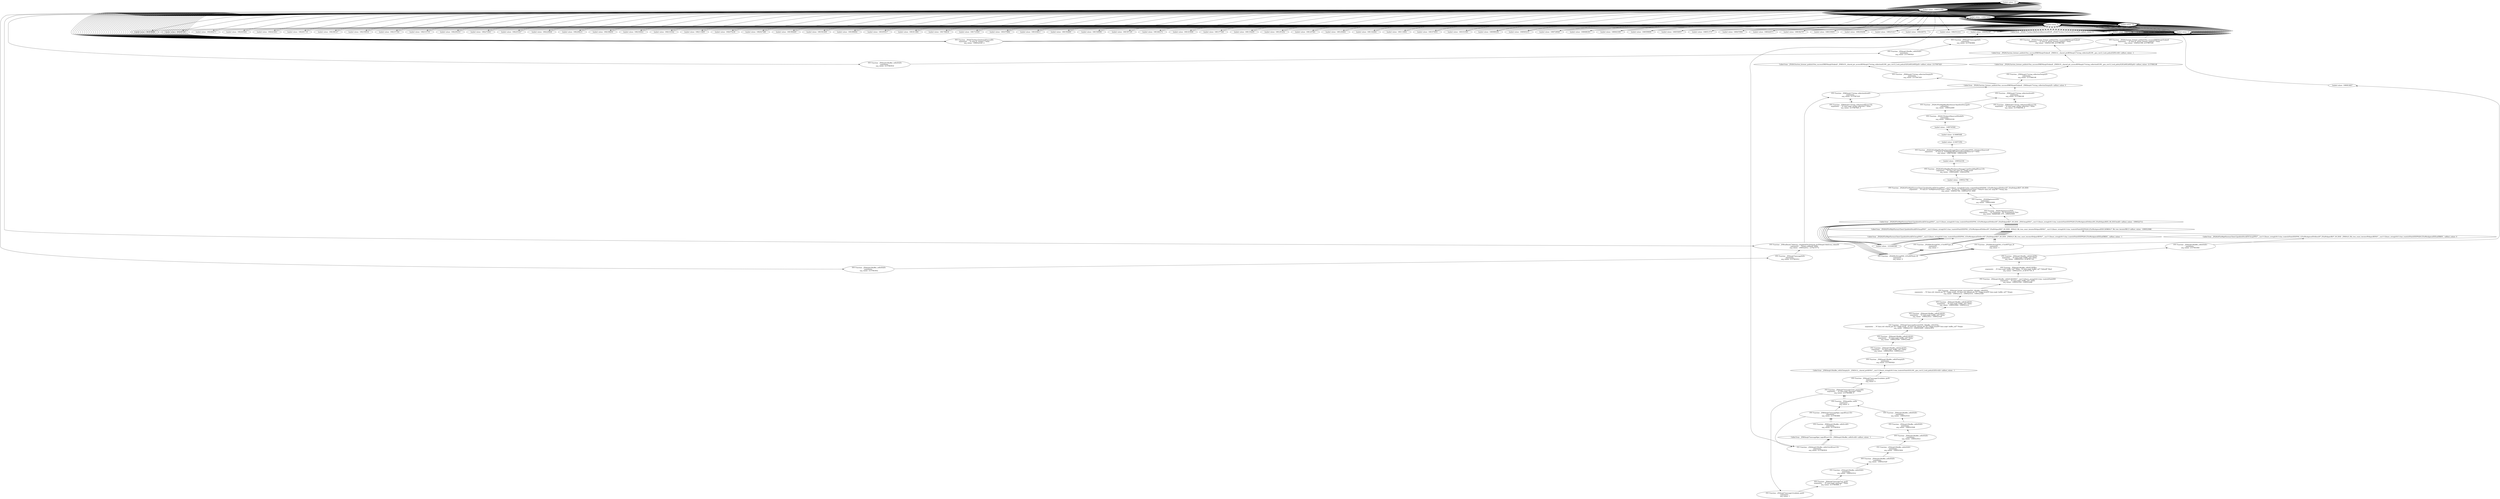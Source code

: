 digraph {
	"loaded values- 13"
	"loaded values- -1246676664"
	"loaded values- -1246676664" -> "loaded values- 13" [dir=back]
	"loaded values- -1090521896"
	"loaded values- -1090521896" -> "loaded values- -1246676664" [dir=back]
	"loaded values- 1082531212"
	"loaded values- 1082531212" -> "loaded values- -1090521896" [dir=back]
	"loaded values- 0"
	"loaded values- 0" -> "loaded values- 1082531212" [dir=back]
	"Called from- _ZN2ft17TxtAxis1RefSwitch8moveLeftEtPt _ZN2ft7TxtAxis15isSwitchPressedEh callInst_values- 0"
	"Called from- _ZN2ft17TxtAxis1RefSwitch8moveLeftEtPt _ZN2ft7TxtAxis15isSwitchPressedEh callInst_values- 0" -> "loaded values- 0" [dir=back]
	"loaded values- 0"
	"loaded values- 0" -> "Called from- _ZN2ft17TxtAxis1RefSwitch8moveLeftEtPt _ZN2ft7TxtAxis15isSwitchPressedEh callInst_values- 0" [dir=back]
	"loaded values- -1246676664"
	"loaded values- -1246676664" -> "loaded values- 0" [dir=back]
	"loaded values- -1090521896"
	"loaded values- -1090521896" -> "loaded values- -1246676664" [dir=back]
	"FFF Function- _ZN2ft7TxtAxis15isSwitchPressedEh
arguments-   , %\"class.ft--TxtAxis\"* %this
arg_values- -1090522320 ,4
"
	"FFF Function- _ZN2ft7TxtAxis15isSwitchPressedEh
arguments-   , %\"class.ft--TxtAxis\"* %this
arg_values- -1090522320 ,4
" -> "loaded values- -1090521896" [dir=back]
	"loaded values- 4"
	"loaded values- 4" -> "FFF Function- _ZN2ft7TxtAxis15isSwitchPressedEh
arguments-   , %\"class.ft--TxtAxis\"* %this
arg_values- -1090522320 ,4
" [dir=back]
	"loaded values- 14"
	"loaded values- 14" -> "loaded values- 4" [dir=back]
	"loaded values- -1246676664"
	"loaded values- -1246676664" -> "loaded values- 14" [dir=back]
	"loaded values- -1090521896"
	"loaded values- -1090521896" -> "loaded values- -1246676664" [dir=back]
	"loaded values- 13"
	"loaded values- 13" -> "loaded values- -1090521896" [dir=back]
	"loaded values- -1246676664"
	"loaded values- -1246676664" -> "loaded values- 13" [dir=back]
	"loaded values- -1090521896"
	"loaded values- -1090521896" -> "loaded values- -1246676664" [dir=back]
	"loaded values- 1082509804"
	"loaded values- 1082509804" -> "loaded values- -1090521896" [dir=back]
	"loaded values- 0"
	"loaded values- 0" -> "loaded values- 1082509804" [dir=back]
	"Called from- _ZN2ft17TxtAxis1RefSwitch8moveLeftEtPt _ZN2ft7TxtAxis15isSwitchPressedEh callInst_values- 0"
	"Called from- _ZN2ft17TxtAxis1RefSwitch8moveLeftEtPt _ZN2ft7TxtAxis15isSwitchPressedEh callInst_values- 0" -> "loaded values- 0" [dir=back]
	"loaded values- 0"
	"loaded values- 0" -> "Called from- _ZN2ft17TxtAxis1RefSwitch8moveLeftEtPt _ZN2ft7TxtAxis15isSwitchPressedEh callInst_values- 0" [dir=back]
	"loaded values- -1246676664"
	"loaded values- -1246676664" -> "loaded values- 0" [dir=back]
	"loaded values- -1090521896"
	"loaded values- -1090521896" -> "loaded values- -1246676664" [dir=back]
	"FFF Function- _ZN2ft7TxtAxis15isSwitchPressedEh
arguments-   , %\"class.ft--TxtAxis\"* %this
arg_values- -1090522320 ,4
"
	"FFF Function- _ZN2ft7TxtAxis15isSwitchPressedEh
arguments-   , %\"class.ft--TxtAxis\"* %this
arg_values- -1090522320 ,4
" -> "loaded values- -1090521896" [dir=back]
	"loaded values- 4"
	"loaded values- 4" -> "FFF Function- _ZN2ft7TxtAxis15isSwitchPressedEh
arguments-   , %\"class.ft--TxtAxis\"* %this
arg_values- -1090522320 ,4
" [dir=back]
	"loaded values- 14"
	"loaded values- 14" -> "loaded values- 4" [dir=back]
	"loaded values- -1246676664"
	"loaded values- -1246676664" -> "loaded values- 14" [dir=back]
	"loaded values- -1090521896"
	"loaded values- -1090521896" -> "loaded values- -1246676664" [dir=back]
	"loaded values- 13"
	"loaded values- 13" -> "loaded values- -1090521896" [dir=back]
	"loaded values- -1246676664"
	"loaded values- -1246676664" -> "loaded values- 13" [dir=back]
	"loaded values- -1090521896"
	"loaded values- -1090521896" -> "loaded values- -1246676664" [dir=back]
	"loaded values- 1082487939"
	"loaded values- 1082487939" -> "loaded values- -1090521896" [dir=back]
	"loaded values- 0"
	"loaded values- 0" -> "loaded values- 1082487939" [dir=back]
	"Called from- _ZN2ft17TxtAxis1RefSwitch8moveLeftEtPt _ZN2ft7TxtAxis15isSwitchPressedEh callInst_values- 0"
	"Called from- _ZN2ft17TxtAxis1RefSwitch8moveLeftEtPt _ZN2ft7TxtAxis15isSwitchPressedEh callInst_values- 0" -> "loaded values- 0" [dir=back]
	"loaded values- 0"
	"loaded values- 0" -> "Called from- _ZN2ft17TxtAxis1RefSwitch8moveLeftEtPt _ZN2ft7TxtAxis15isSwitchPressedEh callInst_values- 0" [dir=back]
	"loaded values- -1246676664"
	"loaded values- -1246676664" -> "loaded values- 0" [dir=back]
	"loaded values- -1090521896"
	"loaded values- -1090521896" -> "loaded values- -1246676664" [dir=back]
	"FFF Function- _ZN2ft7TxtAxis15isSwitchPressedEh
arguments-   , %\"class.ft--TxtAxis\"* %this
arg_values- -1090522320 ,4
"
	"FFF Function- _ZN2ft7TxtAxis15isSwitchPressedEh
arguments-   , %\"class.ft--TxtAxis\"* %this
arg_values- -1090522320 ,4
" -> "loaded values- -1090521896" [dir=back]
	"loaded values- 4"
	"loaded values- 4" -> "FFF Function- _ZN2ft7TxtAxis15isSwitchPressedEh
arguments-   , %\"class.ft--TxtAxis\"* %this
arg_values- -1090522320 ,4
" [dir=back]
	"loaded values- 14"
	"loaded values- 14" -> "loaded values- 4" [dir=back]
	"loaded values- -1246676664"
	"loaded values- -1246676664" -> "loaded values- 14" [dir=back]
	"loaded values- -1090521896"
	"loaded values- -1090521896" -> "loaded values- -1246676664" [dir=back]
	"loaded values- 13"
	"loaded values- 13" -> "loaded values- -1090521896" [dir=back]
	"loaded values- -1246676664"
	"loaded values- -1246676664" -> "loaded values- 13" [dir=back]
	"loaded values- -1090521896"
	"loaded values- -1090521896" -> "loaded values- -1246676664" [dir=back]
	"loaded values- 1082466473"
	"loaded values- 1082466473" -> "loaded values- -1090521896" [dir=back]
	"loaded values- 0"
	"loaded values- 0" -> "loaded values- 1082466473" [dir=back]
	"Called from- _ZN2ft17TxtAxis1RefSwitch8moveLeftEtPt _ZN2ft7TxtAxis15isSwitchPressedEh callInst_values- 0"
	"Called from- _ZN2ft17TxtAxis1RefSwitch8moveLeftEtPt _ZN2ft7TxtAxis15isSwitchPressedEh callInst_values- 0" -> "loaded values- 0" [dir=back]
	"loaded values- 0"
	"loaded values- 0" -> "Called from- _ZN2ft17TxtAxis1RefSwitch8moveLeftEtPt _ZN2ft7TxtAxis15isSwitchPressedEh callInst_values- 0" [dir=back]
	"loaded values- -1246676664"
	"loaded values- -1246676664" -> "loaded values- 0" [dir=back]
	"loaded values- -1090521896"
	"loaded values- -1090521896" -> "loaded values- -1246676664" [dir=back]
	"FFF Function- _ZN2ft7TxtAxis15isSwitchPressedEh
arguments-   , %\"class.ft--TxtAxis\"* %this
arg_values- -1090522320 ,4
"
	"FFF Function- _ZN2ft7TxtAxis15isSwitchPressedEh
arguments-   , %\"class.ft--TxtAxis\"* %this
arg_values- -1090522320 ,4
" -> "loaded values- -1090521896" [dir=back]
	"loaded values- 4"
	"loaded values- 4" -> "FFF Function- _ZN2ft7TxtAxis15isSwitchPressedEh
arguments-   , %\"class.ft--TxtAxis\"* %this
arg_values- -1090522320 ,4
" [dir=back]
	"loaded values- 14"
	"loaded values- 14" -> "loaded values- 4" [dir=back]
	"loaded values- -1246676664"
	"loaded values- -1246676664" -> "loaded values- 14" [dir=back]
	"loaded values- -1090521896"
	"loaded values- -1090521896" -> "loaded values- -1246676664" [dir=back]
	"loaded values- 13"
	"loaded values- 13" -> "loaded values- -1090521896" [dir=back]
	"loaded values- -1246676664"
	"loaded values- -1246676664" -> "loaded values- 13" [dir=back]
	"loaded values- -1090521896"
	"loaded values- -1090521896" -> "loaded values- -1246676664" [dir=back]
	"loaded values- 1082445064"
	"loaded values- 1082445064" -> "loaded values- -1090521896" [dir=back]
	"loaded values- 0"
	"loaded values- 0" -> "loaded values- 1082445064" [dir=back]
	"Called from- _ZN2ft17TxtAxis1RefSwitch8moveLeftEtPt _ZN2ft7TxtAxis15isSwitchPressedEh callInst_values- 0"
	"Called from- _ZN2ft17TxtAxis1RefSwitch8moveLeftEtPt _ZN2ft7TxtAxis15isSwitchPressedEh callInst_values- 0" -> "loaded values- 0" [dir=back]
	"loaded values- 0"
	"loaded values- 0" -> "Called from- _ZN2ft17TxtAxis1RefSwitch8moveLeftEtPt _ZN2ft7TxtAxis15isSwitchPressedEh callInst_values- 0" [dir=back]
	"loaded values- -1246676664"
	"loaded values- -1246676664" -> "loaded values- 0" [dir=back]
	"loaded values- -1090521896"
	"loaded values- -1090521896" -> "loaded values- -1246676664" [dir=back]
	"FFF Function- _ZN2ft7TxtAxis15isSwitchPressedEh
arguments-   , %\"class.ft--TxtAxis\"* %this
arg_values- -1090522320 ,4
"
	"FFF Function- _ZN2ft7TxtAxis15isSwitchPressedEh
arguments-   , %\"class.ft--TxtAxis\"* %this
arg_values- -1090522320 ,4
" -> "loaded values- -1090521896" [dir=back]
	"loaded values- 4"
	"loaded values- 4" -> "FFF Function- _ZN2ft7TxtAxis15isSwitchPressedEh
arguments-   , %\"class.ft--TxtAxis\"* %this
arg_values- -1090522320 ,4
" [dir=back]
	"loaded values- 14"
	"loaded values- 14" -> "loaded values- 4" [dir=back]
	"loaded values- -1246676664"
	"loaded values- -1246676664" -> "loaded values- 14" [dir=back]
	"loaded values- -1090521896"
	"loaded values- -1090521896" -> "loaded values- -1246676664" [dir=back]
	"loaded values- 13"
	"loaded values- 13" -> "loaded values- -1090521896" [dir=back]
	"loaded values- -1246676664"
	"loaded values- -1246676664" -> "loaded values- 13" [dir=back]
	"loaded values- -1090521896"
	"loaded values- -1090521896" -> "loaded values- -1246676664" [dir=back]
	"loaded values- 1082423663"
	"loaded values- 1082423663" -> "loaded values- -1090521896" [dir=back]
	"loaded values- 0"
	"loaded values- 0" -> "loaded values- 1082423663" [dir=back]
	"Called from- _ZN2ft17TxtAxis1RefSwitch8moveLeftEtPt _ZN2ft7TxtAxis15isSwitchPressedEh callInst_values- 0"
	"Called from- _ZN2ft17TxtAxis1RefSwitch8moveLeftEtPt _ZN2ft7TxtAxis15isSwitchPressedEh callInst_values- 0" -> "loaded values- 0" [dir=back]
	"loaded values- 0"
	"loaded values- 0" -> "Called from- _ZN2ft17TxtAxis1RefSwitch8moveLeftEtPt _ZN2ft7TxtAxis15isSwitchPressedEh callInst_values- 0" [dir=back]
	"loaded values- -1246676664"
	"loaded values- -1246676664" -> "loaded values- 0" [dir=back]
	"loaded values- -1090521896"
	"loaded values- -1090521896" -> "loaded values- -1246676664" [dir=back]
	"FFF Function- _ZN2ft7TxtAxis15isSwitchPressedEh
arguments-   , %\"class.ft--TxtAxis\"* %this
arg_values- -1090522320 ,4
"
	"FFF Function- _ZN2ft7TxtAxis15isSwitchPressedEh
arguments-   , %\"class.ft--TxtAxis\"* %this
arg_values- -1090522320 ,4
" -> "loaded values- -1090521896" [dir=back]
	"loaded values- 4"
	"loaded values- 4" -> "FFF Function- _ZN2ft7TxtAxis15isSwitchPressedEh
arguments-   , %\"class.ft--TxtAxis\"* %this
arg_values- -1090522320 ,4
" [dir=back]
	"loaded values- 14"
	"loaded values- 14" -> "loaded values- 4" [dir=back]
	"loaded values- -1246676664"
	"loaded values- -1246676664" -> "loaded values- 14" [dir=back]
	"loaded values- -1090521896"
	"loaded values- -1090521896" -> "loaded values- -1246676664" [dir=back]
	"loaded values- 13"
	"loaded values- 13" -> "loaded values- -1090521896" [dir=back]
	"loaded values- -1246676664"
	"loaded values- -1246676664" -> "loaded values- 13" [dir=back]
	"loaded values- -1090521896"
	"loaded values- -1090521896" -> "loaded values- -1246676664" [dir=back]
	"loaded values- 1082401718"
	"loaded values- 1082401718" -> "loaded values- -1090521896" [dir=back]
	"loaded values- 0"
	"loaded values- 0" -> "loaded values- 1082401718" [dir=back]
	"Called from- _ZN2ft17TxtAxis1RefSwitch8moveLeftEtPt _ZN2ft7TxtAxis15isSwitchPressedEh callInst_values- 0"
	"Called from- _ZN2ft17TxtAxis1RefSwitch8moveLeftEtPt _ZN2ft7TxtAxis15isSwitchPressedEh callInst_values- 0" -> "loaded values- 0" [dir=back]
	"loaded values- 0"
	"loaded values- 0" -> "Called from- _ZN2ft17TxtAxis1RefSwitch8moveLeftEtPt _ZN2ft7TxtAxis15isSwitchPressedEh callInst_values- 0" [dir=back]
	"loaded values- -1246676664"
	"loaded values- -1246676664" -> "loaded values- 0" [dir=back]
	"loaded values- -1090521896"
	"loaded values- -1090521896" -> "loaded values- -1246676664" [dir=back]
	"FFF Function- _ZN2ft7TxtAxis15isSwitchPressedEh
arguments-   , %\"class.ft--TxtAxis\"* %this
arg_values- -1090522320 ,4
"
	"FFF Function- _ZN2ft7TxtAxis15isSwitchPressedEh
arguments-   , %\"class.ft--TxtAxis\"* %this
arg_values- -1090522320 ,4
" -> "loaded values- -1090521896" [dir=back]
	"loaded values- 4"
	"loaded values- 4" -> "FFF Function- _ZN2ft7TxtAxis15isSwitchPressedEh
arguments-   , %\"class.ft--TxtAxis\"* %this
arg_values- -1090522320 ,4
" [dir=back]
	"loaded values- 14"
	"loaded values- 14" -> "loaded values- 4" [dir=back]
	"loaded values- -1246676664"
	"loaded values- -1246676664" -> "loaded values- 14" [dir=back]
	"loaded values- -1090521896"
	"loaded values- -1090521896" -> "loaded values- -1246676664" [dir=back]
	"loaded values- 13"
	"loaded values- 13" -> "loaded values- -1090521896" [dir=back]
	"loaded values- -1246676664"
	"loaded values- -1246676664" -> "loaded values- 13" [dir=back]
	"loaded values- -1090521896"
	"loaded values- -1090521896" -> "loaded values- -1246676664" [dir=back]
	"loaded values- 1082380327"
	"loaded values- 1082380327" -> "loaded values- -1090521896" [dir=back]
	"loaded values- 0"
	"loaded values- 0" -> "loaded values- 1082380327" [dir=back]
	"Called from- _ZN2ft17TxtAxis1RefSwitch8moveLeftEtPt _ZN2ft7TxtAxis15isSwitchPressedEh callInst_values- 0"
	"Called from- _ZN2ft17TxtAxis1RefSwitch8moveLeftEtPt _ZN2ft7TxtAxis15isSwitchPressedEh callInst_values- 0" -> "loaded values- 0" [dir=back]
	"loaded values- 0"
	"loaded values- 0" -> "Called from- _ZN2ft17TxtAxis1RefSwitch8moveLeftEtPt _ZN2ft7TxtAxis15isSwitchPressedEh callInst_values- 0" [dir=back]
	"loaded values- -1246676664"
	"loaded values- -1246676664" -> "loaded values- 0" [dir=back]
	"loaded values- -1090521896"
	"loaded values- -1090521896" -> "loaded values- -1246676664" [dir=back]
	"FFF Function- _ZN2ft7TxtAxis15isSwitchPressedEh
arguments-   , %\"class.ft--TxtAxis\"* %this
arg_values- -1090522320 ,4
"
	"FFF Function- _ZN2ft7TxtAxis15isSwitchPressedEh
arguments-   , %\"class.ft--TxtAxis\"* %this
arg_values- -1090522320 ,4
" -> "loaded values- -1090521896" [dir=back]
	"loaded values- 4"
	"loaded values- 4" -> "FFF Function- _ZN2ft7TxtAxis15isSwitchPressedEh
arguments-   , %\"class.ft--TxtAxis\"* %this
arg_values- -1090522320 ,4
" [dir=back]
	"loaded values- 14"
	"loaded values- 14" -> "loaded values- 4" [dir=back]
	"loaded values- -1246676664"
	"loaded values- -1246676664" -> "loaded values- 14" [dir=back]
	"loaded values- -1090521896"
	"loaded values- -1090521896" -> "loaded values- -1246676664" [dir=back]
	"loaded values- 13"
	"loaded values- 13" -> "loaded values- -1090521896" [dir=back]
	"loaded values- -1246676664"
	"loaded values- -1246676664" -> "loaded values- 13" [dir=back]
	"loaded values- -1090521896"
	"loaded values- -1090521896" -> "loaded values- -1246676664" [dir=back]
	"loaded values- 1082358934"
	"loaded values- 1082358934" -> "loaded values- -1090521896" [dir=back]
	"loaded values- 0"
	"loaded values- 0" -> "loaded values- 1082358934" [dir=back]
	"Called from- _ZN2ft17TxtAxis1RefSwitch8moveLeftEtPt _ZN2ft7TxtAxis15isSwitchPressedEh callInst_values- 0"
	"Called from- _ZN2ft17TxtAxis1RefSwitch8moveLeftEtPt _ZN2ft7TxtAxis15isSwitchPressedEh callInst_values- 0" -> "loaded values- 0" [dir=back]
	"loaded values- 0"
	"loaded values- 0" -> "Called from- _ZN2ft17TxtAxis1RefSwitch8moveLeftEtPt _ZN2ft7TxtAxis15isSwitchPressedEh callInst_values- 0" [dir=back]
	"loaded values- -1246676664"
	"loaded values- -1246676664" -> "loaded values- 0" [dir=back]
	"loaded values- -1090521896"
	"loaded values- -1090521896" -> "loaded values- -1246676664" [dir=back]
	"FFF Function- _ZN2ft7TxtAxis15isSwitchPressedEh
arguments-   , %\"class.ft--TxtAxis\"* %this
arg_values- -1090522320 ,4
"
	"FFF Function- _ZN2ft7TxtAxis15isSwitchPressedEh
arguments-   , %\"class.ft--TxtAxis\"* %this
arg_values- -1090522320 ,4
" -> "loaded values- -1090521896" [dir=back]
	"loaded values- 4"
	"loaded values- 4" -> "FFF Function- _ZN2ft7TxtAxis15isSwitchPressedEh
arguments-   , %\"class.ft--TxtAxis\"* %this
arg_values- -1090522320 ,4
" [dir=back]
	"loaded values- 14"
	"loaded values- 14" -> "loaded values- 4" [dir=back]
	"loaded values- -1246676664"
	"loaded values- -1246676664" -> "loaded values- 14" [dir=back]
	"loaded values- -1090521896"
	"loaded values- -1090521896" -> "loaded values- -1246676664" [dir=back]
	"loaded values- 13"
	"loaded values- 13" -> "loaded values- -1090521896" [dir=back]
	"loaded values- -1246676664"
	"loaded values- -1246676664" -> "loaded values- 13" [dir=back]
	"loaded values- -1090521896"
	"loaded values- -1090521896" -> "loaded values- -1246676664" [dir=back]
	"loaded values- 1082337592"
	"loaded values- 1082337592" -> "loaded values- -1090521896" [dir=back]
	"loaded values- 0"
	"loaded values- 0" -> "loaded values- 1082337592" [dir=back]
	"Called from- _ZN2ft17TxtAxis1RefSwitch8moveLeftEtPt _ZN2ft7TxtAxis15isSwitchPressedEh callInst_values- 0"
	"Called from- _ZN2ft17TxtAxis1RefSwitch8moveLeftEtPt _ZN2ft7TxtAxis15isSwitchPressedEh callInst_values- 0" -> "loaded values- 0" [dir=back]
	"loaded values- 0"
	"loaded values- 0" -> "Called from- _ZN2ft17TxtAxis1RefSwitch8moveLeftEtPt _ZN2ft7TxtAxis15isSwitchPressedEh callInst_values- 0" [dir=back]
	"loaded values- -1246676664"
	"loaded values- -1246676664" -> "loaded values- 0" [dir=back]
	"loaded values- -1090521896"
	"loaded values- -1090521896" -> "loaded values- -1246676664" [dir=back]
	"FFF Function- _ZN2ft7TxtAxis15isSwitchPressedEh
arguments-   , %\"class.ft--TxtAxis\"* %this
arg_values- -1090522320 ,4
"
	"FFF Function- _ZN2ft7TxtAxis15isSwitchPressedEh
arguments-   , %\"class.ft--TxtAxis\"* %this
arg_values- -1090522320 ,4
" -> "loaded values- -1090521896" [dir=back]
	"loaded values- 4"
	"loaded values- 4" -> "FFF Function- _ZN2ft7TxtAxis15isSwitchPressedEh
arguments-   , %\"class.ft--TxtAxis\"* %this
arg_values- -1090522320 ,4
" [dir=back]
	"loaded values- 14"
	"loaded values- 14" -> "loaded values- 4" [dir=back]
	"loaded values- -1246676664"
	"loaded values- -1246676664" -> "loaded values- 14" [dir=back]
	"loaded values- -1090521896"
	"loaded values- -1090521896" -> "loaded values- -1246676664" [dir=back]
	"loaded values- 13"
	"loaded values- 13" -> "loaded values- -1090521896" [dir=back]
	"loaded values- -1246676664"
	"loaded values- -1246676664" -> "loaded values- 13" [dir=back]
	"loaded values- -1090521896"
	"loaded values- -1090521896" -> "loaded values- -1246676664" [dir=back]
	"loaded values- 1082315755"
	"loaded values- 1082315755" -> "loaded values- -1090521896" [dir=back]
	"loaded values- 0"
	"loaded values- 0" -> "loaded values- 1082315755" [dir=back]
	"Called from- _ZN2ft17TxtAxis1RefSwitch8moveLeftEtPt _ZN2ft7TxtAxis15isSwitchPressedEh callInst_values- 0"
	"Called from- _ZN2ft17TxtAxis1RefSwitch8moveLeftEtPt _ZN2ft7TxtAxis15isSwitchPressedEh callInst_values- 0" -> "loaded values- 0" [dir=back]
	"loaded values- 0"
	"loaded values- 0" -> "Called from- _ZN2ft17TxtAxis1RefSwitch8moveLeftEtPt _ZN2ft7TxtAxis15isSwitchPressedEh callInst_values- 0" [dir=back]
	"loaded values- -1246676664"
	"loaded values- -1246676664" -> "loaded values- 0" [dir=back]
	"loaded values- -1090521896"
	"loaded values- -1090521896" -> "loaded values- -1246676664" [dir=back]
	"FFF Function- _ZN2ft7TxtAxis15isSwitchPressedEh
arguments-   , %\"class.ft--TxtAxis\"* %this
arg_values- -1090522320 ,4
"
	"FFF Function- _ZN2ft7TxtAxis15isSwitchPressedEh
arguments-   , %\"class.ft--TxtAxis\"* %this
arg_values- -1090522320 ,4
" -> "loaded values- -1090521896" [dir=back]
	"loaded values- 4"
	"loaded values- 4" -> "FFF Function- _ZN2ft7TxtAxis15isSwitchPressedEh
arguments-   , %\"class.ft--TxtAxis\"* %this
arg_values- -1090522320 ,4
" [dir=back]
	"loaded values- 14"
	"loaded values- 14" -> "loaded values- 4" [dir=back]
	"loaded values- -1246676664"
	"loaded values- -1246676664" -> "loaded values- 14" [dir=back]
	"loaded values- -1090521896"
	"loaded values- -1090521896" -> "loaded values- -1246676664" [dir=back]
	"loaded values- 13"
	"loaded values- 13" -> "loaded values- -1090521896" [dir=back]
	"loaded values- -1246676664"
	"loaded values- -1246676664" -> "loaded values- 13" [dir=back]
	"loaded values- -1090521896"
	"loaded values- -1090521896" -> "loaded values- -1246676664" [dir=back]
	"loaded values- 1082294353"
	"loaded values- 1082294353" -> "loaded values- -1090521896" [dir=back]
	"loaded values- 0"
	"loaded values- 0" -> "loaded values- 1082294353" [dir=back]
	"Called from- _ZN2ft17TxtAxis1RefSwitch8moveLeftEtPt _ZN2ft7TxtAxis15isSwitchPressedEh callInst_values- 0"
	"Called from- _ZN2ft17TxtAxis1RefSwitch8moveLeftEtPt _ZN2ft7TxtAxis15isSwitchPressedEh callInst_values- 0" -> "loaded values- 0" [dir=back]
	"loaded values- 0"
	"loaded values- 0" -> "Called from- _ZN2ft17TxtAxis1RefSwitch8moveLeftEtPt _ZN2ft7TxtAxis15isSwitchPressedEh callInst_values- 0" [dir=back]
	"loaded values- -1246676664"
	"loaded values- -1246676664" -> "loaded values- 0" [dir=back]
	"loaded values- -1090521896"
	"loaded values- -1090521896" -> "loaded values- -1246676664" [dir=back]
	"FFF Function- _ZN2ft7TxtAxis15isSwitchPressedEh
arguments-   , %\"class.ft--TxtAxis\"* %this
arg_values- -1090522320 ,4
"
	"FFF Function- _ZN2ft7TxtAxis15isSwitchPressedEh
arguments-   , %\"class.ft--TxtAxis\"* %this
arg_values- -1090522320 ,4
" -> "loaded values- -1090521896" [dir=back]
	"loaded values- 4"
	"loaded values- 4" -> "FFF Function- _ZN2ft7TxtAxis15isSwitchPressedEh
arguments-   , %\"class.ft--TxtAxis\"* %this
arg_values- -1090522320 ,4
" [dir=back]
	"loaded values- 14"
	"loaded values- 14" -> "loaded values- 4" [dir=back]
	"loaded values- -1246676664"
	"loaded values- -1246676664" -> "loaded values- 14" [dir=back]
	"loaded values- -1090521896"
	"loaded values- -1090521896" -> "loaded values- -1246676664" [dir=back]
	"loaded values- 13"
	"loaded values- 13" -> "loaded values- -1090521896" [dir=back]
	"loaded values- -1246676664"
	"loaded values- -1246676664" -> "loaded values- 13" [dir=back]
	"loaded values- -1090521896"
	"loaded values- -1090521896" -> "loaded values- -1246676664" [dir=back]
	"loaded values- 1082272943"
	"loaded values- 1082272943" -> "loaded values- -1090521896" [dir=back]
	"loaded values- 0"
	"loaded values- 0" -> "loaded values- 1082272943" [dir=back]
	"Called from- _ZN2ft17TxtAxis1RefSwitch8moveLeftEtPt _ZN2ft7TxtAxis15isSwitchPressedEh callInst_values- 0"
	"Called from- _ZN2ft17TxtAxis1RefSwitch8moveLeftEtPt _ZN2ft7TxtAxis15isSwitchPressedEh callInst_values- 0" -> "loaded values- 0" [dir=back]
	"loaded values- 0"
	"loaded values- 0" -> "Called from- _ZN2ft17TxtAxis1RefSwitch8moveLeftEtPt _ZN2ft7TxtAxis15isSwitchPressedEh callInst_values- 0" [dir=back]
	"loaded values- -1246676664"
	"loaded values- -1246676664" -> "loaded values- 0" [dir=back]
	"loaded values- -1090521896"
	"loaded values- -1090521896" -> "loaded values- -1246676664" [dir=back]
	"FFF Function- _ZN2ft7TxtAxis15isSwitchPressedEh
arguments-   , %\"class.ft--TxtAxis\"* %this
arg_values- -1090522320 ,4
"
	"FFF Function- _ZN2ft7TxtAxis15isSwitchPressedEh
arguments-   , %\"class.ft--TxtAxis\"* %this
arg_values- -1090522320 ,4
" -> "loaded values- -1090521896" [dir=back]
	"loaded values- 4"
	"loaded values- 4" -> "FFF Function- _ZN2ft7TxtAxis15isSwitchPressedEh
arguments-   , %\"class.ft--TxtAxis\"* %this
arg_values- -1090522320 ,4
" [dir=back]
	"loaded values- 14"
	"loaded values- 14" -> "loaded values- 4" [dir=back]
	"loaded values- -1246676664"
	"loaded values- -1246676664" -> "loaded values- 14" [dir=back]
	"loaded values- -1090521896"
	"loaded values- -1090521896" -> "loaded values- -1246676664" [dir=back]
	"loaded values- 13"
	"loaded values- 13" -> "loaded values- -1090521896" [dir=back]
	"loaded values- -1246676664"
	"loaded values- -1246676664" -> "loaded values- 13" [dir=back]
	"loaded values- -1090521896"
	"loaded values- -1090521896" -> "loaded values- -1246676664" [dir=back]
	"loaded values- 1082251027"
	"loaded values- 1082251027" -> "loaded values- -1090521896" [dir=back]
	"loaded values- 0"
	"loaded values- 0" -> "loaded values- 1082251027" [dir=back]
	"Called from- _ZN2ft17TxtAxis1RefSwitch8moveLeftEtPt _ZN2ft7TxtAxis15isSwitchPressedEh callInst_values- 0"
	"Called from- _ZN2ft17TxtAxis1RefSwitch8moveLeftEtPt _ZN2ft7TxtAxis15isSwitchPressedEh callInst_values- 0" -> "loaded values- 0" [dir=back]
	"loaded values- 0"
	"loaded values- 0" -> "Called from- _ZN2ft17TxtAxis1RefSwitch8moveLeftEtPt _ZN2ft7TxtAxis15isSwitchPressedEh callInst_values- 0" [dir=back]
	"loaded values- -1246676664"
	"loaded values- -1246676664" -> "loaded values- 0" [dir=back]
	"loaded values- -1090521896"
	"loaded values- -1090521896" -> "loaded values- -1246676664" [dir=back]
	"FFF Function- _ZN2ft7TxtAxis15isSwitchPressedEh
arguments-   , %\"class.ft--TxtAxis\"* %this
arg_values- -1090522320 ,4
"
	"FFF Function- _ZN2ft7TxtAxis15isSwitchPressedEh
arguments-   , %\"class.ft--TxtAxis\"* %this
arg_values- -1090522320 ,4
" -> "loaded values- -1090521896" [dir=back]
	"loaded values- 4"
	"loaded values- 4" -> "FFF Function- _ZN2ft7TxtAxis15isSwitchPressedEh
arguments-   , %\"class.ft--TxtAxis\"* %this
arg_values- -1090522320 ,4
" [dir=back]
	"loaded values- 14"
	"loaded values- 14" -> "loaded values- 4" [dir=back]
	"loaded values- -1246676664"
	"loaded values- -1246676664" -> "loaded values- 14" [dir=back]
	"loaded values- -1090521896"
	"loaded values- -1090521896" -> "loaded values- -1246676664" [dir=back]
	"loaded values- 13"
	"loaded values- 13" -> "loaded values- -1090521896" [dir=back]
	"loaded values- -1246676664"
	"loaded values- -1246676664" -> "loaded values- 13" [dir=back]
	"loaded values- -1090521896"
	"loaded values- -1090521896" -> "loaded values- -1246676664" [dir=back]
	"loaded values- 1082229646"
	"loaded values- 1082229646" -> "loaded values- -1090521896" [dir=back]
	"loaded values- 0"
	"loaded values- 0" -> "loaded values- 1082229646" [dir=back]
	"Called from- _ZN2ft17TxtAxis1RefSwitch8moveLeftEtPt _ZN2ft7TxtAxis15isSwitchPressedEh callInst_values- 0"
	"Called from- _ZN2ft17TxtAxis1RefSwitch8moveLeftEtPt _ZN2ft7TxtAxis15isSwitchPressedEh callInst_values- 0" -> "loaded values- 0" [dir=back]
	"loaded values- 0"
	"loaded values- 0" -> "Called from- _ZN2ft17TxtAxis1RefSwitch8moveLeftEtPt _ZN2ft7TxtAxis15isSwitchPressedEh callInst_values- 0" [dir=back]
	"loaded values- -1246676664"
	"loaded values- -1246676664" -> "loaded values- 0" [dir=back]
	"loaded values- -1090521896"
	"loaded values- -1090521896" -> "loaded values- -1246676664" [dir=back]
	"FFF Function- _ZN2ft7TxtAxis15isSwitchPressedEh
arguments-   , %\"class.ft--TxtAxis\"* %this
arg_values- -1090522320 ,4
"
	"FFF Function- _ZN2ft7TxtAxis15isSwitchPressedEh
arguments-   , %\"class.ft--TxtAxis\"* %this
arg_values- -1090522320 ,4
" -> "loaded values- -1090521896" [dir=back]
	"loaded values- 4"
	"loaded values- 4" -> "FFF Function- _ZN2ft7TxtAxis15isSwitchPressedEh
arguments-   , %\"class.ft--TxtAxis\"* %this
arg_values- -1090522320 ,4
" [dir=back]
	"loaded values- 14"
	"loaded values- 14" -> "loaded values- 4" [dir=back]
	"loaded values- -1246676664"
	"loaded values- -1246676664" -> "loaded values- 14" [dir=back]
	"loaded values- -1090521896"
	"loaded values- -1090521896" -> "loaded values- -1246676664" [dir=back]
	"loaded values- 13"
	"loaded values- 13" -> "loaded values- -1090521896" [dir=back]
	"loaded values- -1246676664"
	"loaded values- -1246676664" -> "loaded values- 13" [dir=back]
	"loaded values- -1090521896"
	"loaded values- -1090521896" -> "loaded values- -1246676664" [dir=back]
	"loaded values- 1082208231"
	"loaded values- 1082208231" -> "loaded values- -1090521896" [dir=back]
	"loaded values- 0"
	"loaded values- 0" -> "loaded values- 1082208231" [dir=back]
	"Called from- _ZN2ft17TxtAxis1RefSwitch8moveLeftEtPt _ZN2ft7TxtAxis15isSwitchPressedEh callInst_values- 0"
	"Called from- _ZN2ft17TxtAxis1RefSwitch8moveLeftEtPt _ZN2ft7TxtAxis15isSwitchPressedEh callInst_values- 0" -> "loaded values- 0" [dir=back]
	"loaded values- 0"
	"loaded values- 0" -> "Called from- _ZN2ft17TxtAxis1RefSwitch8moveLeftEtPt _ZN2ft7TxtAxis15isSwitchPressedEh callInst_values- 0" [dir=back]
	"loaded values- -1246676664"
	"loaded values- -1246676664" -> "loaded values- 0" [dir=back]
	"loaded values- -1090521896"
	"loaded values- -1090521896" -> "loaded values- -1246676664" [dir=back]
	"FFF Function- _ZN2ft7TxtAxis15isSwitchPressedEh
arguments-   , %\"class.ft--TxtAxis\"* %this
arg_values- -1090522320 ,4
"
	"FFF Function- _ZN2ft7TxtAxis15isSwitchPressedEh
arguments-   , %\"class.ft--TxtAxis\"* %this
arg_values- -1090522320 ,4
" -> "loaded values- -1090521896" [dir=back]
	"loaded values- 4"
	"loaded values- 4" -> "FFF Function- _ZN2ft7TxtAxis15isSwitchPressedEh
arguments-   , %\"class.ft--TxtAxis\"* %this
arg_values- -1090522320 ,4
" [dir=back]
	"loaded values- 14"
	"loaded values- 14" -> "loaded values- 4" [dir=back]
	"loaded values- -1246676664"
	"loaded values- -1246676664" -> "loaded values- 14" [dir=back]
	"loaded values- -1090521896"
	"loaded values- -1090521896" -> "loaded values- -1246676664" [dir=back]
	"loaded values- 13"
	"loaded values- 13" -> "loaded values- -1090521896" [dir=back]
	"loaded values- -1246676664"
	"loaded values- -1246676664" -> "loaded values- 13" [dir=back]
	"loaded values- -1090521896"
	"loaded values- -1090521896" -> "loaded values- -1246676664" [dir=back]
	"loaded values- 1082186850"
	"loaded values- 1082186850" -> "loaded values- -1090521896" [dir=back]
	"loaded values- 0"
	"loaded values- 0" -> "loaded values- 1082186850" [dir=back]
	"Called from- _ZN2ft17TxtAxis1RefSwitch8moveLeftEtPt _ZN2ft7TxtAxis15isSwitchPressedEh callInst_values- 0"
	"Called from- _ZN2ft17TxtAxis1RefSwitch8moveLeftEtPt _ZN2ft7TxtAxis15isSwitchPressedEh callInst_values- 0" -> "loaded values- 0" [dir=back]
	"loaded values- 0"
	"loaded values- 0" -> "Called from- _ZN2ft17TxtAxis1RefSwitch8moveLeftEtPt _ZN2ft7TxtAxis15isSwitchPressedEh callInst_values- 0" [dir=back]
	"loaded values- -1246676664"
	"loaded values- -1246676664" -> "loaded values- 0" [dir=back]
	"loaded values- -1090521896"
	"loaded values- -1090521896" -> "loaded values- -1246676664" [dir=back]
	"FFF Function- _ZN2ft7TxtAxis15isSwitchPressedEh
arguments-   , %\"class.ft--TxtAxis\"* %this
arg_values- -1090522320 ,4
"
	"FFF Function- _ZN2ft7TxtAxis15isSwitchPressedEh
arguments-   , %\"class.ft--TxtAxis\"* %this
arg_values- -1090522320 ,4
" -> "loaded values- -1090521896" [dir=back]
	"loaded values- 4"
	"loaded values- 4" -> "FFF Function- _ZN2ft7TxtAxis15isSwitchPressedEh
arguments-   , %\"class.ft--TxtAxis\"* %this
arg_values- -1090522320 ,4
" [dir=back]
	"loaded values- 14"
	"loaded values- 14" -> "loaded values- 4" [dir=back]
	"loaded values- -1246676664"
	"loaded values- -1246676664" -> "loaded values- 14" [dir=back]
	"loaded values- -1090521896"
	"loaded values- -1090521896" -> "loaded values- -1246676664" [dir=back]
	"loaded values- 13"
	"loaded values- 13" -> "loaded values- -1090521896" [dir=back]
	"loaded values- -1246676664"
	"loaded values- -1246676664" -> "loaded values- 13" [dir=back]
	"loaded values- -1090521896"
	"loaded values- -1090521896" -> "loaded values- -1246676664" [dir=back]
	"loaded values- 1082164921"
	"loaded values- 1082164921" -> "loaded values- -1090521896" [dir=back]
	"loaded values- 0"
	"loaded values- 0" -> "loaded values- 1082164921" [dir=back]
	"Called from- _ZN2ft17TxtAxis1RefSwitch8moveLeftEtPt _ZN2ft7TxtAxis15isSwitchPressedEh callInst_values- 0"
	"Called from- _ZN2ft17TxtAxis1RefSwitch8moveLeftEtPt _ZN2ft7TxtAxis15isSwitchPressedEh callInst_values- 0" -> "loaded values- 0" [dir=back]
	"loaded values- 0"
	"loaded values- 0" -> "Called from- _ZN2ft17TxtAxis1RefSwitch8moveLeftEtPt _ZN2ft7TxtAxis15isSwitchPressedEh callInst_values- 0" [dir=back]
	"loaded values- -1246676664"
	"loaded values- -1246676664" -> "loaded values- 0" [dir=back]
	"loaded values- -1090521896"
	"loaded values- -1090521896" -> "loaded values- -1246676664" [dir=back]
	"FFF Function- _ZN2ft7TxtAxis15isSwitchPressedEh
arguments-   , %\"class.ft--TxtAxis\"* %this
arg_values- -1090522320 ,4
"
	"FFF Function- _ZN2ft7TxtAxis15isSwitchPressedEh
arguments-   , %\"class.ft--TxtAxis\"* %this
arg_values- -1090522320 ,4
" -> "loaded values- -1090521896" [dir=back]
	"loaded values- 4"
	"loaded values- 4" -> "FFF Function- _ZN2ft7TxtAxis15isSwitchPressedEh
arguments-   , %\"class.ft--TxtAxis\"* %this
arg_values- -1090522320 ,4
" [dir=back]
	"loaded values- 14"
	"loaded values- 14" -> "loaded values- 4" [dir=back]
	"loaded values- -1246676664"
	"loaded values- -1246676664" -> "loaded values- 14" [dir=back]
	"loaded values- -1090521896"
	"loaded values- -1090521896" -> "loaded values- -1246676664" [dir=back]
	"loaded values- 13"
	"loaded values- 13" -> "loaded values- -1090521896" [dir=back]
	"loaded values- -1246676664"
	"loaded values- -1246676664" -> "loaded values- 13" [dir=back]
	"loaded values- -1090521896"
	"loaded values- -1090521896" -> "loaded values- -1246676664" [dir=back]
	"loaded values- 1082143542"
	"loaded values- 1082143542" -> "loaded values- -1090521896" [dir=back]
	"loaded values- 0"
	"loaded values- 0" -> "loaded values- 1082143542" [dir=back]
	"Called from- _ZN2ft17TxtAxis1RefSwitch8moveLeftEtPt _ZN2ft7TxtAxis15isSwitchPressedEh callInst_values- 0"
	"Called from- _ZN2ft17TxtAxis1RefSwitch8moveLeftEtPt _ZN2ft7TxtAxis15isSwitchPressedEh callInst_values- 0" -> "loaded values- 0" [dir=back]
	"loaded values- 0"
	"loaded values- 0" -> "Called from- _ZN2ft17TxtAxis1RefSwitch8moveLeftEtPt _ZN2ft7TxtAxis15isSwitchPressedEh callInst_values- 0" [dir=back]
	"loaded values- -1246676664"
	"loaded values- -1246676664" -> "loaded values- 0" [dir=back]
	"loaded values- -1090521896"
	"loaded values- -1090521896" -> "loaded values- -1246676664" [dir=back]
	"FFF Function- _ZN2ft7TxtAxis15isSwitchPressedEh
arguments-   , %\"class.ft--TxtAxis\"* %this
arg_values- -1090522320 ,4
"
	"FFF Function- _ZN2ft7TxtAxis15isSwitchPressedEh
arguments-   , %\"class.ft--TxtAxis\"* %this
arg_values- -1090522320 ,4
" -> "loaded values- -1090521896" [dir=back]
	"loaded values- 4"
	"loaded values- 4" -> "FFF Function- _ZN2ft7TxtAxis15isSwitchPressedEh
arguments-   , %\"class.ft--TxtAxis\"* %this
arg_values- -1090522320 ,4
" [dir=back]
	"loaded values- 14"
	"loaded values- 14" -> "loaded values- 4" [dir=back]
	"loaded values- -1246676664"
	"loaded values- -1246676664" -> "loaded values- 14" [dir=back]
	"loaded values- -1090521896"
	"loaded values- -1090521896" -> "loaded values- -1246676664" [dir=back]
	"loaded values- 13"
	"loaded values- 13" -> "loaded values- -1090521896" [dir=back]
	"loaded values- -1246676664"
	"loaded values- -1246676664" -> "loaded values- 13" [dir=back]
	"loaded values- -1090521896"
	"loaded values- -1090521896" -> "loaded values- -1246676664" [dir=back]
	"loaded values- 1082113809"
	"loaded values- 1082113809" -> "loaded values- -1090521896" [dir=back]
	"loaded values- 0"
	"loaded values- 0" -> "loaded values- 1082113809" [dir=back]
	"Called from- _ZN2ft17TxtAxis1RefSwitch8moveLeftEtPt _ZN2ft7TxtAxis15isSwitchPressedEh callInst_values- 0"
	"Called from- _ZN2ft17TxtAxis1RefSwitch8moveLeftEtPt _ZN2ft7TxtAxis15isSwitchPressedEh callInst_values- 0" -> "loaded values- 0" [dir=back]
	"loaded values- 0"
	"loaded values- 0" -> "Called from- _ZN2ft17TxtAxis1RefSwitch8moveLeftEtPt _ZN2ft7TxtAxis15isSwitchPressedEh callInst_values- 0" [dir=back]
	"loaded values- -1246676664"
	"loaded values- -1246676664" -> "loaded values- 0" [dir=back]
	"loaded values- -1090521896"
	"loaded values- -1090521896" -> "loaded values- -1246676664" [dir=back]
	"FFF Function- _ZN2ft7TxtAxis15isSwitchPressedEh
arguments-   , %\"class.ft--TxtAxis\"* %this
arg_values- -1090522320 ,4
"
	"FFF Function- _ZN2ft7TxtAxis15isSwitchPressedEh
arguments-   , %\"class.ft--TxtAxis\"* %this
arg_values- -1090522320 ,4
" -> "loaded values- -1090521896" [dir=back]
	"loaded values- 4"
	"loaded values- 4" -> "FFF Function- _ZN2ft7TxtAxis15isSwitchPressedEh
arguments-   , %\"class.ft--TxtAxis\"* %this
arg_values- -1090522320 ,4
" [dir=back]
	"loaded values- 14"
	"loaded values- 14" -> "loaded values- 4" [dir=back]
	"loaded values- -1246676664"
	"loaded values- -1246676664" -> "loaded values- 14" [dir=back]
	"loaded values- -1090521896"
	"loaded values- -1090521896" -> "loaded values- -1246676664" [dir=back]
	"loaded values- 13"
	"loaded values- 13" -> "loaded values- -1090521896" [dir=back]
	"loaded values- -1246676664"
	"loaded values- -1246676664" -> "loaded values- 13" [dir=back]
	"loaded values- -1090521896"
	"loaded values- -1090521896" -> "loaded values- -1246676664" [dir=back]
	"loaded values- 1082070236"
	"loaded values- 1082070236" -> "loaded values- -1090521896" [dir=back]
	"loaded values- 0"
	"loaded values- 0" -> "loaded values- 1082070236" [dir=back]
	"Called from- _ZN2ft17TxtAxis1RefSwitch8moveLeftEtPt _ZN2ft7TxtAxis15isSwitchPressedEh callInst_values- 0"
	"Called from- _ZN2ft17TxtAxis1RefSwitch8moveLeftEtPt _ZN2ft7TxtAxis15isSwitchPressedEh callInst_values- 0" -> "loaded values- 0" [dir=back]
	"loaded values- 0"
	"loaded values- 0" -> "Called from- _ZN2ft17TxtAxis1RefSwitch8moveLeftEtPt _ZN2ft7TxtAxis15isSwitchPressedEh callInst_values- 0" [dir=back]
	"loaded values- -1246676664"
	"loaded values- -1246676664" -> "loaded values- 0" [dir=back]
	"loaded values- -1090521896"
	"loaded values- -1090521896" -> "loaded values- -1246676664" [dir=back]
	"FFF Function- _ZN2ft7TxtAxis15isSwitchPressedEh
arguments-   , %\"class.ft--TxtAxis\"* %this
arg_values- -1090522320 ,4
"
	"FFF Function- _ZN2ft7TxtAxis15isSwitchPressedEh
arguments-   , %\"class.ft--TxtAxis\"* %this
arg_values- -1090522320 ,4
" -> "loaded values- -1090521896" [dir=back]
	"loaded values- 4"
	"loaded values- 4" -> "FFF Function- _ZN2ft7TxtAxis15isSwitchPressedEh
arguments-   , %\"class.ft--TxtAxis\"* %this
arg_values- -1090522320 ,4
" [dir=back]
	"loaded values- 14"
	"loaded values- 14" -> "loaded values- 4" [dir=back]
	"loaded values- -1246676664"
	"loaded values- -1246676664" -> "loaded values- 14" [dir=back]
	"loaded values- -1090521896"
	"loaded values- -1090521896" -> "loaded values- -1246676664" [dir=back]
	"loaded values- 13"
	"loaded values- 13" -> "loaded values- -1090521896" [dir=back]
	"loaded values- -1246676664"
	"loaded values- -1246676664" -> "loaded values- 13" [dir=back]
	"loaded values- -1090521896"
	"loaded values- -1090521896" -> "loaded values- -1246676664" [dir=back]
	"loaded values- 1082027488"
	"loaded values- 1082027488" -> "loaded values- -1090521896" [dir=back]
	"loaded values- 0"
	"loaded values- 0" -> "loaded values- 1082027488" [dir=back]
	"Called from- _ZN2ft17TxtAxis1RefSwitch8moveLeftEtPt _ZN2ft7TxtAxis15isSwitchPressedEh callInst_values- 0"
	"Called from- _ZN2ft17TxtAxis1RefSwitch8moveLeftEtPt _ZN2ft7TxtAxis15isSwitchPressedEh callInst_values- 0" -> "loaded values- 0" [dir=back]
	"loaded values- 0"
	"loaded values- 0" -> "Called from- _ZN2ft17TxtAxis1RefSwitch8moveLeftEtPt _ZN2ft7TxtAxis15isSwitchPressedEh callInst_values- 0" [dir=back]
	"loaded values- -1246676664"
	"loaded values- -1246676664" -> "loaded values- 0" [dir=back]
	"loaded values- -1090521896"
	"loaded values- -1090521896" -> "loaded values- -1246676664" [dir=back]
	"FFF Function- _ZN2ft7TxtAxis15isSwitchPressedEh
arguments-   , %\"class.ft--TxtAxis\"* %this
arg_values- -1090522320 ,4
"
	"FFF Function- _ZN2ft7TxtAxis15isSwitchPressedEh
arguments-   , %\"class.ft--TxtAxis\"* %this
arg_values- -1090522320 ,4
" -> "loaded values- -1090521896" [dir=back]
	"loaded values- 4"
	"loaded values- 4" -> "FFF Function- _ZN2ft7TxtAxis15isSwitchPressedEh
arguments-   , %\"class.ft--TxtAxis\"* %this
arg_values- -1090522320 ,4
" [dir=back]
	"loaded values- 14"
	"loaded values- 14" -> "loaded values- 4" [dir=back]
	"loaded values- -1246676664"
	"loaded values- -1246676664" -> "loaded values- 14" [dir=back]
	"loaded values- -1090521896"
	"loaded values- -1090521896" -> "loaded values- -1246676664" [dir=back]
	"loaded values- 13"
	"loaded values- 13" -> "loaded values- -1090521896" [dir=back]
	"loaded values- -1246676664"
	"loaded values- -1246676664" -> "loaded values- 13" [dir=back]
	"loaded values- -1090521896"
	"loaded values- -1090521896" -> "loaded values- -1246676664" [dir=back]
	"loaded values- 1081984669"
	"loaded values- 1081984669" -> "loaded values- -1090521896" [dir=back]
	"loaded values- 0"
	"loaded values- 0" -> "loaded values- 1081984669" [dir=back]
	"Called from- _ZN2ft17TxtAxis1RefSwitch8moveLeftEtPt _ZN2ft7TxtAxis15isSwitchPressedEh callInst_values- 0"
	"Called from- _ZN2ft17TxtAxis1RefSwitch8moveLeftEtPt _ZN2ft7TxtAxis15isSwitchPressedEh callInst_values- 0" -> "loaded values- 0" [dir=back]
	"loaded values- 0"
	"loaded values- 0" -> "Called from- _ZN2ft17TxtAxis1RefSwitch8moveLeftEtPt _ZN2ft7TxtAxis15isSwitchPressedEh callInst_values- 0" [dir=back]
	"loaded values- -1246676664"
	"loaded values- -1246676664" -> "loaded values- 0" [dir=back]
	"loaded values- -1090521896"
	"loaded values- -1090521896" -> "loaded values- -1246676664" [dir=back]
	"FFF Function- _ZN2ft7TxtAxis15isSwitchPressedEh
arguments-   , %\"class.ft--TxtAxis\"* %this
arg_values- -1090522320 ,4
"
	"FFF Function- _ZN2ft7TxtAxis15isSwitchPressedEh
arguments-   , %\"class.ft--TxtAxis\"* %this
arg_values- -1090522320 ,4
" -> "loaded values- -1090521896" [dir=back]
	"loaded values- 4"
	"loaded values- 4" -> "FFF Function- _ZN2ft7TxtAxis15isSwitchPressedEh
arguments-   , %\"class.ft--TxtAxis\"* %this
arg_values- -1090522320 ,4
" [dir=back]
	"loaded values- 14"
	"loaded values- 14" -> "loaded values- 4" [dir=back]
	"loaded values- -1246676664"
	"loaded values- -1246676664" -> "loaded values- 14" [dir=back]
	"loaded values- -1090521896"
	"loaded values- -1090521896" -> "loaded values- -1246676664" [dir=back]
	"loaded values- 13"
	"loaded values- 13" -> "loaded values- -1090521896" [dir=back]
	"loaded values- -1246676664"
	"loaded values- -1246676664" -> "loaded values- 13" [dir=back]
	"loaded values- -1090521896"
	"loaded values- -1090521896" -> "loaded values- -1246676664" [dir=back]
	"loaded values- 1081941809"
	"loaded values- 1081941809" -> "loaded values- -1090521896" [dir=back]
	"loaded values- 0"
	"loaded values- 0" -> "loaded values- 1081941809" [dir=back]
	"Called from- _ZN2ft17TxtAxis1RefSwitch8moveLeftEtPt _ZN2ft7TxtAxis15isSwitchPressedEh callInst_values- 0"
	"Called from- _ZN2ft17TxtAxis1RefSwitch8moveLeftEtPt _ZN2ft7TxtAxis15isSwitchPressedEh callInst_values- 0" -> "loaded values- 0" [dir=back]
	"loaded values- 0"
	"loaded values- 0" -> "Called from- _ZN2ft17TxtAxis1RefSwitch8moveLeftEtPt _ZN2ft7TxtAxis15isSwitchPressedEh callInst_values- 0" [dir=back]
	"loaded values- -1246676664"
	"loaded values- -1246676664" -> "loaded values- 0" [dir=back]
	"loaded values- -1090521896"
	"loaded values- -1090521896" -> "loaded values- -1246676664" [dir=back]
	"FFF Function- _ZN2ft7TxtAxis15isSwitchPressedEh
arguments-   , %\"class.ft--TxtAxis\"* %this
arg_values- -1090522320 ,4
"
	"FFF Function- _ZN2ft7TxtAxis15isSwitchPressedEh
arguments-   , %\"class.ft--TxtAxis\"* %this
arg_values- -1090522320 ,4
" -> "loaded values- -1090521896" [dir=back]
	"loaded values- 4"
	"loaded values- 4" -> "FFF Function- _ZN2ft7TxtAxis15isSwitchPressedEh
arguments-   , %\"class.ft--TxtAxis\"* %this
arg_values- -1090522320 ,4
" [dir=back]
	"loaded values- 14"
	"loaded values- 14" -> "loaded values- 4" [dir=back]
	"loaded values- -1246676664"
	"loaded values- -1246676664" -> "loaded values- 14" [dir=back]
	"loaded values- -1090521896"
	"loaded values- -1090521896" -> "loaded values- -1246676664" [dir=back]
	"loaded values- 13"
	"loaded values- 13" -> "loaded values- -1090521896" [dir=back]
	"loaded values- -1246676664"
	"loaded values- -1246676664" -> "loaded values- 13" [dir=back]
	"loaded values- -1090521896"
	"loaded values- -1090521896" -> "loaded values- -1246676664" [dir=back]
	"loaded values- 1081898082"
	"loaded values- 1081898082" -> "loaded values- -1090521896" [dir=back]
	"loaded values- 0"
	"loaded values- 0" -> "loaded values- 1081898082" [dir=back]
	"Called from- _ZN2ft17TxtAxis1RefSwitch8moveLeftEtPt _ZN2ft7TxtAxis15isSwitchPressedEh callInst_values- 0"
	"Called from- _ZN2ft17TxtAxis1RefSwitch8moveLeftEtPt _ZN2ft7TxtAxis15isSwitchPressedEh callInst_values- 0" -> "loaded values- 0" [dir=back]
	"loaded values- 0"
	"loaded values- 0" -> "Called from- _ZN2ft17TxtAxis1RefSwitch8moveLeftEtPt _ZN2ft7TxtAxis15isSwitchPressedEh callInst_values- 0" [dir=back]
	"loaded values- -1246676664"
	"loaded values- -1246676664" -> "loaded values- 0" [dir=back]
	"loaded values- -1090521896"
	"loaded values- -1090521896" -> "loaded values- -1246676664" [dir=back]
	"FFF Function- _ZN2ft7TxtAxis15isSwitchPressedEh
arguments-   , %\"class.ft--TxtAxis\"* %this
arg_values- -1090522320 ,4
"
	"FFF Function- _ZN2ft7TxtAxis15isSwitchPressedEh
arguments-   , %\"class.ft--TxtAxis\"* %this
arg_values- -1090522320 ,4
" -> "loaded values- -1090521896" [dir=back]
	"loaded values- 4"
	"loaded values- 4" -> "FFF Function- _ZN2ft7TxtAxis15isSwitchPressedEh
arguments-   , %\"class.ft--TxtAxis\"* %this
arg_values- -1090522320 ,4
" [dir=back]
	"loaded values- 14"
	"loaded values- 14" -> "loaded values- 4" [dir=back]
	"loaded values- -1246676664"
	"loaded values- -1246676664" -> "loaded values- 14" [dir=back]
	"loaded values- -1090521896"
	"loaded values- -1090521896" -> "loaded values- -1246676664" [dir=back]
	"loaded values- 13"
	"loaded values- 13" -> "loaded values- -1090521896" [dir=back]
	"loaded values- -1246676664"
	"loaded values- -1246676664" -> "loaded values- 13" [dir=back]
	"loaded values- -1090521896"
	"loaded values- -1090521896" -> "loaded values- -1246676664" [dir=back]
	"loaded values- 1081855017"
	"loaded values- 1081855017" -> "loaded values- -1090521896" [dir=back]
	"loaded values- 0"
	"loaded values- 0" -> "loaded values- 1081855017" [dir=back]
	"Called from- _ZN2ft17TxtAxis1RefSwitch8moveLeftEtPt _ZN2ft7TxtAxis15isSwitchPressedEh callInst_values- 0"
	"Called from- _ZN2ft17TxtAxis1RefSwitch8moveLeftEtPt _ZN2ft7TxtAxis15isSwitchPressedEh callInst_values- 0" -> "loaded values- 0" [dir=back]
	"loaded values- 0"
	"loaded values- 0" -> "Called from- _ZN2ft17TxtAxis1RefSwitch8moveLeftEtPt _ZN2ft7TxtAxis15isSwitchPressedEh callInst_values- 0" [dir=back]
	"loaded values- -1246676664"
	"loaded values- -1246676664" -> "loaded values- 0" [dir=back]
	"loaded values- -1090521896"
	"loaded values- -1090521896" -> "loaded values- -1246676664" [dir=back]
	"FFF Function- _ZN2ft7TxtAxis15isSwitchPressedEh
arguments-   , %\"class.ft--TxtAxis\"* %this
arg_values- -1090522320 ,4
"
	"FFF Function- _ZN2ft7TxtAxis15isSwitchPressedEh
arguments-   , %\"class.ft--TxtAxis\"* %this
arg_values- -1090522320 ,4
" -> "loaded values- -1090521896" [dir=back]
	"loaded values- 4"
	"loaded values- 4" -> "FFF Function- _ZN2ft7TxtAxis15isSwitchPressedEh
arguments-   , %\"class.ft--TxtAxis\"* %this
arg_values- -1090522320 ,4
" [dir=back]
	"loaded values- 14"
	"loaded values- 14" -> "loaded values- 4" [dir=back]
	"loaded values- -1246676664"
	"loaded values- -1246676664" -> "loaded values- 14" [dir=back]
	"loaded values- -1090521896"
	"loaded values- -1090521896" -> "loaded values- -1246676664" [dir=back]
	"loaded values- 13"
	"loaded values- 13" -> "loaded values- -1090521896" [dir=back]
	"loaded values- -1246676664"
	"loaded values- -1246676664" -> "loaded values- 13" [dir=back]
	"loaded values- -1090521896"
	"loaded values- -1090521896" -> "loaded values- -1246676664" [dir=back]
	"loaded values- 1081811884"
	"loaded values- 1081811884" -> "loaded values- -1090521896" [dir=back]
	"loaded values- 0"
	"loaded values- 0" -> "loaded values- 1081811884" [dir=back]
	"Called from- _ZN2ft17TxtAxis1RefSwitch8moveLeftEtPt _ZN2ft7TxtAxis15isSwitchPressedEh callInst_values- 0"
	"Called from- _ZN2ft17TxtAxis1RefSwitch8moveLeftEtPt _ZN2ft7TxtAxis15isSwitchPressedEh callInst_values- 0" -> "loaded values- 0" [dir=back]
	"loaded values- 0"
	"loaded values- 0" -> "Called from- _ZN2ft17TxtAxis1RefSwitch8moveLeftEtPt _ZN2ft7TxtAxis15isSwitchPressedEh callInst_values- 0" [dir=back]
	"loaded values- -1246676664"
	"loaded values- -1246676664" -> "loaded values- 0" [dir=back]
	"loaded values- -1090521896"
	"loaded values- -1090521896" -> "loaded values- -1246676664" [dir=back]
	"FFF Function- _ZN2ft7TxtAxis15isSwitchPressedEh
arguments-   , %\"class.ft--TxtAxis\"* %this
arg_values- -1090522320 ,4
"
	"FFF Function- _ZN2ft7TxtAxis15isSwitchPressedEh
arguments-   , %\"class.ft--TxtAxis\"* %this
arg_values- -1090522320 ,4
" -> "loaded values- -1090521896" [dir=back]
	"loaded values- 4"
	"loaded values- 4" -> "FFF Function- _ZN2ft7TxtAxis15isSwitchPressedEh
arguments-   , %\"class.ft--TxtAxis\"* %this
arg_values- -1090522320 ,4
" [dir=back]
	"loaded values- 14"
	"loaded values- 14" -> "loaded values- 4" [dir=back]
	"loaded values- -1246676664"
	"loaded values- -1246676664" -> "loaded values- 14" [dir=back]
	"loaded values- -1090521896"
	"loaded values- -1090521896" -> "loaded values- -1246676664" [dir=back]
	"loaded values- 13"
	"loaded values- 13" -> "loaded values- -1090521896" [dir=back]
	"loaded values- -1246676664"
	"loaded values- -1246676664" -> "loaded values- 13" [dir=back]
	"loaded values- -1090521896"
	"loaded values- -1090521896" -> "loaded values- -1246676664" [dir=back]
	"loaded values- 1081768634"
	"loaded values- 1081768634" -> "loaded values- -1090521896" [dir=back]
	"loaded values- 0"
	"loaded values- 0" -> "loaded values- 1081768634" [dir=back]
	"Called from- _ZN2ft17TxtAxis1RefSwitch8moveLeftEtPt _ZN2ft7TxtAxis15isSwitchPressedEh callInst_values- 0"
	"Called from- _ZN2ft17TxtAxis1RefSwitch8moveLeftEtPt _ZN2ft7TxtAxis15isSwitchPressedEh callInst_values- 0" -> "loaded values- 0" [dir=back]
	"loaded values- 0"
	"loaded values- 0" -> "Called from- _ZN2ft17TxtAxis1RefSwitch8moveLeftEtPt _ZN2ft7TxtAxis15isSwitchPressedEh callInst_values- 0" [dir=back]
	"loaded values- -1246676664"
	"loaded values- -1246676664" -> "loaded values- 0" [dir=back]
	"loaded values- -1090521896"
	"loaded values- -1090521896" -> "loaded values- -1246676664" [dir=back]
	"FFF Function- _ZN2ft7TxtAxis15isSwitchPressedEh
arguments-   , %\"class.ft--TxtAxis\"* %this
arg_values- -1090522320 ,4
"
	"FFF Function- _ZN2ft7TxtAxis15isSwitchPressedEh
arguments-   , %\"class.ft--TxtAxis\"* %this
arg_values- -1090522320 ,4
" -> "loaded values- -1090521896" [dir=back]
	"loaded values- 4"
	"loaded values- 4" -> "FFF Function- _ZN2ft7TxtAxis15isSwitchPressedEh
arguments-   , %\"class.ft--TxtAxis\"* %this
arg_values- -1090522320 ,4
" [dir=back]
	"loaded values- 14"
	"loaded values- 14" -> "loaded values- 4" [dir=back]
	"loaded values- -1246676664"
	"loaded values- -1246676664" -> "loaded values- 14" [dir=back]
	"loaded values- -1090521896"
	"loaded values- -1090521896" -> "loaded values- -1246676664" [dir=back]
	"loaded values- 13"
	"loaded values- 13" -> "loaded values- -1090521896" [dir=back]
	"loaded values- -1246676664"
	"loaded values- -1246676664" -> "loaded values- 13" [dir=back]
	"loaded values- -1090521896"
	"loaded values- -1090521896" -> "loaded values- -1246676664" [dir=back]
	"loaded values- 1081723045"
	"loaded values- 1081723045" -> "loaded values- -1090521896" [dir=back]
	"loaded values- 0"
	"loaded values- 0" -> "loaded values- 1081723045" [dir=back]
	"Called from- _ZN2ft17TxtAxis1RefSwitch8moveLeftEtPt _ZN2ft7TxtAxis15isSwitchPressedEh callInst_values- 0"
	"Called from- _ZN2ft17TxtAxis1RefSwitch8moveLeftEtPt _ZN2ft7TxtAxis15isSwitchPressedEh callInst_values- 0" -> "loaded values- 0" [dir=back]
	"loaded values- 0"
	"loaded values- 0" -> "Called from- _ZN2ft17TxtAxis1RefSwitch8moveLeftEtPt _ZN2ft7TxtAxis15isSwitchPressedEh callInst_values- 0" [dir=back]
	"loaded values- -1246676664"
	"loaded values- -1246676664" -> "loaded values- 0" [dir=back]
	"loaded values- -1090521896"
	"loaded values- -1090521896" -> "loaded values- -1246676664" [dir=back]
	"FFF Function- _ZN2ft7TxtAxis15isSwitchPressedEh
arguments-   , %\"class.ft--TxtAxis\"* %this
arg_values- -1090522320 ,4
"
	"FFF Function- _ZN2ft7TxtAxis15isSwitchPressedEh
arguments-   , %\"class.ft--TxtAxis\"* %this
arg_values- -1090522320 ,4
" -> "loaded values- -1090521896" [dir=back]
	"loaded values- 4"
	"loaded values- 4" -> "FFF Function- _ZN2ft7TxtAxis15isSwitchPressedEh
arguments-   , %\"class.ft--TxtAxis\"* %this
arg_values- -1090522320 ,4
" [dir=back]
	"loaded values- 14"
	"loaded values- 14" -> "loaded values- 4" [dir=back]
	"loaded values- -1246676664"
	"loaded values- -1246676664" -> "loaded values- 14" [dir=back]
	"loaded values- -1090521896"
	"loaded values- -1090521896" -> "loaded values- -1246676664" [dir=back]
	"loaded values- 13"
	"loaded values- 13" -> "loaded values- -1090521896" [dir=back]
	"loaded values- -1246676664"
	"loaded values- -1246676664" -> "loaded values- 13" [dir=back]
	"loaded values- -1090521896"
	"loaded values- -1090521896" -> "loaded values- -1246676664" [dir=back]
	"loaded values- 1081679882"
	"loaded values- 1081679882" -> "loaded values- -1090521896" [dir=back]
	"loaded values- 0"
	"loaded values- 0" -> "loaded values- 1081679882" [dir=back]
	"Called from- _ZN2ft17TxtAxis1RefSwitch8moveLeftEtPt _ZN2ft7TxtAxis15isSwitchPressedEh callInst_values- 0"
	"Called from- _ZN2ft17TxtAxis1RefSwitch8moveLeftEtPt _ZN2ft7TxtAxis15isSwitchPressedEh callInst_values- 0" -> "loaded values- 0" [dir=back]
	"loaded values- 0"
	"loaded values- 0" -> "Called from- _ZN2ft17TxtAxis1RefSwitch8moveLeftEtPt _ZN2ft7TxtAxis15isSwitchPressedEh callInst_values- 0" [dir=back]
	"loaded values- -1246676664"
	"loaded values- -1246676664" -> "loaded values- 0" [dir=back]
	"loaded values- -1090521896"
	"loaded values- -1090521896" -> "loaded values- -1246676664" [dir=back]
	"FFF Function- _ZN2ft7TxtAxis15isSwitchPressedEh
arguments-   , %\"class.ft--TxtAxis\"* %this
arg_values- -1090522320 ,4
"
	"FFF Function- _ZN2ft7TxtAxis15isSwitchPressedEh
arguments-   , %\"class.ft--TxtAxis\"* %this
arg_values- -1090522320 ,4
" -> "loaded values- -1090521896" [dir=back]
	"loaded values- 4"
	"loaded values- 4" -> "FFF Function- _ZN2ft7TxtAxis15isSwitchPressedEh
arguments-   , %\"class.ft--TxtAxis\"* %this
arg_values- -1090522320 ,4
" [dir=back]
	"loaded values- 14"
	"loaded values- 14" -> "loaded values- 4" [dir=back]
	"loaded values- -1246676664"
	"loaded values- -1246676664" -> "loaded values- 14" [dir=back]
	"loaded values- -1090521896"
	"loaded values- -1090521896" -> "loaded values- -1246676664" [dir=back]
	"loaded values- 13"
	"loaded values- 13" -> "loaded values- -1090521896" [dir=back]
	"loaded values- -1246676664"
	"loaded values- -1246676664" -> "loaded values- 13" [dir=back]
	"loaded values- -1090521896"
	"loaded values- -1090521896" -> "loaded values- -1246676664" [dir=back]
	"loaded values- 1081636611"
	"loaded values- 1081636611" -> "loaded values- -1090521896" [dir=back]
	"loaded values- 0"
	"loaded values- 0" -> "loaded values- 1081636611" [dir=back]
	"Called from- _ZN2ft17TxtAxis1RefSwitch8moveLeftEtPt _ZN2ft7TxtAxis15isSwitchPressedEh callInst_values- 0"
	"Called from- _ZN2ft17TxtAxis1RefSwitch8moveLeftEtPt _ZN2ft7TxtAxis15isSwitchPressedEh callInst_values- 0" -> "loaded values- 0" [dir=back]
	"loaded values- 0"
	"loaded values- 0" -> "Called from- _ZN2ft17TxtAxis1RefSwitch8moveLeftEtPt _ZN2ft7TxtAxis15isSwitchPressedEh callInst_values- 0" [dir=back]
	"loaded values- -1246676664"
	"loaded values- -1246676664" -> "loaded values- 0" [dir=back]
	"loaded values- -1090521896"
	"loaded values- -1090521896" -> "loaded values- -1246676664" [dir=back]
	"FFF Function- _ZN2ft7TxtAxis15isSwitchPressedEh
arguments-   , %\"class.ft--TxtAxis\"* %this
arg_values- -1090522320 ,4
"
	"FFF Function- _ZN2ft7TxtAxis15isSwitchPressedEh
arguments-   , %\"class.ft--TxtAxis\"* %this
arg_values- -1090522320 ,4
" -> "loaded values- -1090521896" [dir=back]
	"loaded values- 4"
	"loaded values- 4" -> "FFF Function- _ZN2ft7TxtAxis15isSwitchPressedEh
arguments-   , %\"class.ft--TxtAxis\"* %this
arg_values- -1090522320 ,4
" [dir=back]
	"loaded values- 14"
	"loaded values- 14" -> "loaded values- 4" [dir=back]
	"loaded values- -1246676664"
	"loaded values- -1246676664" -> "loaded values- 14" [dir=back]
	"loaded values- -1090521896"
	"loaded values- -1090521896" -> "loaded values- -1246676664" [dir=back]
	"loaded values- 13"
	"loaded values- 13" -> "loaded values- -1090521896" [dir=back]
	"loaded values- -1246676664"
	"loaded values- -1246676664" -> "loaded values- 13" [dir=back]
	"loaded values- -1090521896"
	"loaded values- -1090521896" -> "loaded values- -1246676664" [dir=back]
	"loaded values- 1081592800"
	"loaded values- 1081592800" -> "loaded values- -1090521896" [dir=back]
	"loaded values- 0"
	"loaded values- 0" -> "loaded values- 1081592800" [dir=back]
	"Called from- _ZN2ft17TxtAxis1RefSwitch8moveLeftEtPt _ZN2ft7TxtAxis15isSwitchPressedEh callInst_values- 0"
	"Called from- _ZN2ft17TxtAxis1RefSwitch8moveLeftEtPt _ZN2ft7TxtAxis15isSwitchPressedEh callInst_values- 0" -> "loaded values- 0" [dir=back]
	"loaded values- 0"
	"loaded values- 0" -> "Called from- _ZN2ft17TxtAxis1RefSwitch8moveLeftEtPt _ZN2ft7TxtAxis15isSwitchPressedEh callInst_values- 0" [dir=back]
	"loaded values- -1246676664"
	"loaded values- -1246676664" -> "loaded values- 0" [dir=back]
	"loaded values- -1090521896"
	"loaded values- -1090521896" -> "loaded values- -1246676664" [dir=back]
	"FFF Function- _ZN2ft7TxtAxis15isSwitchPressedEh
arguments-   , %\"class.ft--TxtAxis\"* %this
arg_values- -1090522320 ,4
"
	"FFF Function- _ZN2ft7TxtAxis15isSwitchPressedEh
arguments-   , %\"class.ft--TxtAxis\"* %this
arg_values- -1090522320 ,4
" -> "loaded values- -1090521896" [dir=back]
	"loaded values- 4"
	"loaded values- 4" -> "FFF Function- _ZN2ft7TxtAxis15isSwitchPressedEh
arguments-   , %\"class.ft--TxtAxis\"* %this
arg_values- -1090522320 ,4
" [dir=back]
	"loaded values- 14"
	"loaded values- 14" -> "loaded values- 4" [dir=back]
	"loaded values- -1246676664"
	"loaded values- -1246676664" -> "loaded values- 14" [dir=back]
	"loaded values- -1090521896"
	"loaded values- -1090521896" -> "loaded values- -1246676664" [dir=back]
	"loaded values- 13"
	"loaded values- 13" -> "loaded values- -1090521896" [dir=back]
	"loaded values- -1246676664"
	"loaded values- -1246676664" -> "loaded values- 13" [dir=back]
	"loaded values- -1090521896"
	"loaded values- -1090521896" -> "loaded values- -1246676664" [dir=back]
	"loaded values- 1081549996"
	"loaded values- 1081549996" -> "loaded values- -1090521896" [dir=back]
	"loaded values- 0"
	"loaded values- 0" -> "loaded values- 1081549996" [dir=back]
	"Called from- _ZN2ft17TxtAxis1RefSwitch8moveLeftEtPt _ZN2ft7TxtAxis15isSwitchPressedEh callInst_values- 0"
	"Called from- _ZN2ft17TxtAxis1RefSwitch8moveLeftEtPt _ZN2ft7TxtAxis15isSwitchPressedEh callInst_values- 0" -> "loaded values- 0" [dir=back]
	"loaded values- 0"
	"loaded values- 0" -> "Called from- _ZN2ft17TxtAxis1RefSwitch8moveLeftEtPt _ZN2ft7TxtAxis15isSwitchPressedEh callInst_values- 0" [dir=back]
	"loaded values- -1246676664"
	"loaded values- -1246676664" -> "loaded values- 0" [dir=back]
	"loaded values- -1090521896"
	"loaded values- -1090521896" -> "loaded values- -1246676664" [dir=back]
	"FFF Function- _ZN2ft7TxtAxis15isSwitchPressedEh
arguments-   , %\"class.ft--TxtAxis\"* %this
arg_values- -1090522320 ,4
"
	"FFF Function- _ZN2ft7TxtAxis15isSwitchPressedEh
arguments-   , %\"class.ft--TxtAxis\"* %this
arg_values- -1090522320 ,4
" -> "loaded values- -1090521896" [dir=back]
	"loaded values- 4"
	"loaded values- 4" -> "FFF Function- _ZN2ft7TxtAxis15isSwitchPressedEh
arguments-   , %\"class.ft--TxtAxis\"* %this
arg_values- -1090522320 ,4
" [dir=back]
	"loaded values- 14"
	"loaded values- 14" -> "loaded values- 4" [dir=back]
	"loaded values- -1246676664"
	"loaded values- -1246676664" -> "loaded values- 14" [dir=back]
	"loaded values- -1090521896"
	"loaded values- -1090521896" -> "loaded values- -1246676664" [dir=back]
	"loaded values- 13"
	"loaded values- 13" -> "loaded values- -1090521896" [dir=back]
	"loaded values- -1246676664"
	"loaded values- -1246676664" -> "loaded values- 13" [dir=back]
	"loaded values- -1090521896"
	"loaded values- -1090521896" -> "loaded values- -1246676664" [dir=back]
	"loaded values- 1081507185"
	"loaded values- 1081507185" -> "loaded values- -1090521896" [dir=back]
	"loaded values- 0"
	"loaded values- 0" -> "loaded values- 1081507185" [dir=back]
	"Called from- _ZN2ft17TxtAxis1RefSwitch8moveLeftEtPt _ZN2ft7TxtAxis15isSwitchPressedEh callInst_values- 0"
	"Called from- _ZN2ft17TxtAxis1RefSwitch8moveLeftEtPt _ZN2ft7TxtAxis15isSwitchPressedEh callInst_values- 0" -> "loaded values- 0" [dir=back]
	"loaded values- 0"
	"loaded values- 0" -> "Called from- _ZN2ft17TxtAxis1RefSwitch8moveLeftEtPt _ZN2ft7TxtAxis15isSwitchPressedEh callInst_values- 0" [dir=back]
	"loaded values- -1246676664"
	"loaded values- -1246676664" -> "loaded values- 0" [dir=back]
	"loaded values- -1090521896"
	"loaded values- -1090521896" -> "loaded values- -1246676664" [dir=back]
	"FFF Function- _ZN2ft7TxtAxis15isSwitchPressedEh
arguments-   , %\"class.ft--TxtAxis\"* %this
arg_values- -1090522320 ,4
"
	"FFF Function- _ZN2ft7TxtAxis15isSwitchPressedEh
arguments-   , %\"class.ft--TxtAxis\"* %this
arg_values- -1090522320 ,4
" -> "loaded values- -1090521896" [dir=back]
	"loaded values- 4"
	"loaded values- 4" -> "FFF Function- _ZN2ft7TxtAxis15isSwitchPressedEh
arguments-   , %\"class.ft--TxtAxis\"* %this
arg_values- -1090522320 ,4
" [dir=back]
	"loaded values- 14"
	"loaded values- 14" -> "loaded values- 4" [dir=back]
	"loaded values- -1246676664"
	"loaded values- -1246676664" -> "loaded values- 14" [dir=back]
	"loaded values- -1090521896"
	"loaded values- -1090521896" -> "loaded values- -1246676664" [dir=back]
	"loaded values- 13"
	"loaded values- 13" -> "loaded values- -1090521896" [dir=back]
	"loaded values- -1246676664"
	"loaded values- -1246676664" -> "loaded values- 13" [dir=back]
	"loaded values- -1090521896"
	"loaded values- -1090521896" -> "loaded values- -1246676664" [dir=back]
	"loaded values- 1081464372"
	"loaded values- 1081464372" -> "loaded values- -1090521896" [dir=back]
	"loaded values- 0"
	"loaded values- 0" -> "loaded values- 1081464372" [dir=back]
	"Called from- _ZN2ft17TxtAxis1RefSwitch8moveLeftEtPt _ZN2ft7TxtAxis15isSwitchPressedEh callInst_values- 0"
	"Called from- _ZN2ft17TxtAxis1RefSwitch8moveLeftEtPt _ZN2ft7TxtAxis15isSwitchPressedEh callInst_values- 0" -> "loaded values- 0" [dir=back]
	"loaded values- 0"
	"loaded values- 0" -> "Called from- _ZN2ft17TxtAxis1RefSwitch8moveLeftEtPt _ZN2ft7TxtAxis15isSwitchPressedEh callInst_values- 0" [dir=back]
	"loaded values- -1246676664"
	"loaded values- -1246676664" -> "loaded values- 0" [dir=back]
	"loaded values- -1090521896"
	"loaded values- -1090521896" -> "loaded values- -1246676664" [dir=back]
	"FFF Function- _ZN2ft7TxtAxis15isSwitchPressedEh
arguments-   , %\"class.ft--TxtAxis\"* %this
arg_values- -1090522320 ,4
"
	"FFF Function- _ZN2ft7TxtAxis15isSwitchPressedEh
arguments-   , %\"class.ft--TxtAxis\"* %this
arg_values- -1090522320 ,4
" -> "loaded values- -1090521896" [dir=back]
	"loaded values- 4"
	"loaded values- 4" -> "FFF Function- _ZN2ft7TxtAxis15isSwitchPressedEh
arguments-   , %\"class.ft--TxtAxis\"* %this
arg_values- -1090522320 ,4
" [dir=back]
	"loaded values- 14"
	"loaded values- 14" -> "loaded values- 4" [dir=back]
	"loaded values- -1246676664"
	"loaded values- -1246676664" -> "loaded values- 14" [dir=back]
	"loaded values- -1090521896"
	"loaded values- -1090521896" -> "loaded values- -1246676664" [dir=back]
	"loaded values- 13"
	"loaded values- 13" -> "loaded values- -1090521896" [dir=back]
	"loaded values- -1246676664"
	"loaded values- -1246676664" -> "loaded values- 13" [dir=back]
	"loaded values- -1090521896"
	"loaded values- -1090521896" -> "loaded values- -1246676664" [dir=back]
	"loaded values- 1081419908"
	"loaded values- 1081419908" -> "loaded values- -1090521896" [dir=back]
	"loaded values- 0"
	"loaded values- 0" -> "loaded values- 1081419908" [dir=back]
	"Called from- _ZN2ft17TxtAxis1RefSwitch8moveLeftEtPt _ZN2ft7TxtAxis15isSwitchPressedEh callInst_values- 0"
	"Called from- _ZN2ft17TxtAxis1RefSwitch8moveLeftEtPt _ZN2ft7TxtAxis15isSwitchPressedEh callInst_values- 0" -> "loaded values- 0" [dir=back]
	"loaded values- 0"
	"loaded values- 0" -> "Called from- _ZN2ft17TxtAxis1RefSwitch8moveLeftEtPt _ZN2ft7TxtAxis15isSwitchPressedEh callInst_values- 0" [dir=back]
	"loaded values- -1246676664"
	"loaded values- -1246676664" -> "loaded values- 0" [dir=back]
	"loaded values- -1090521896"
	"loaded values- -1090521896" -> "loaded values- -1246676664" [dir=back]
	"FFF Function- _ZN2ft7TxtAxis15isSwitchPressedEh
arguments-   , %\"class.ft--TxtAxis\"* %this
arg_values- -1090522320 ,4
"
	"FFF Function- _ZN2ft7TxtAxis15isSwitchPressedEh
arguments-   , %\"class.ft--TxtAxis\"* %this
arg_values- -1090522320 ,4
" -> "loaded values- -1090521896" [dir=back]
	"loaded values- 4"
	"loaded values- 4" -> "FFF Function- _ZN2ft7TxtAxis15isSwitchPressedEh
arguments-   , %\"class.ft--TxtAxis\"* %this
arg_values- -1090522320 ,4
" [dir=back]
	"loaded values- 14"
	"loaded values- 14" -> "loaded values- 4" [dir=back]
	"loaded values- -1246676664"
	"loaded values- -1246676664" -> "loaded values- 14" [dir=back]
	"loaded values- -1090521896"
	"loaded values- -1090521896" -> "loaded values- -1246676664" [dir=back]
	"loaded values- 13"
	"loaded values- 13" -> "loaded values- -1090521896" [dir=back]
	"loaded values- -1246676664"
	"loaded values- -1246676664" -> "loaded values- 13" [dir=back]
	"loaded values- -1090521896"
	"loaded values- -1090521896" -> "loaded values- -1246676664" [dir=back]
	"loaded values- 1081377040"
	"loaded values- 1081377040" -> "loaded values- -1090521896" [dir=back]
	"loaded values- 0"
	"loaded values- 0" -> "loaded values- 1081377040" [dir=back]
	"Called from- _ZN2ft17TxtAxis1RefSwitch8moveLeftEtPt _ZN2ft7TxtAxis15isSwitchPressedEh callInst_values- 0"
	"Called from- _ZN2ft17TxtAxis1RefSwitch8moveLeftEtPt _ZN2ft7TxtAxis15isSwitchPressedEh callInst_values- 0" -> "loaded values- 0" [dir=back]
	"loaded values- 0"
	"loaded values- 0" -> "Called from- _ZN2ft17TxtAxis1RefSwitch8moveLeftEtPt _ZN2ft7TxtAxis15isSwitchPressedEh callInst_values- 0" [dir=back]
	"loaded values- -1246676664"
	"loaded values- -1246676664" -> "loaded values- 0" [dir=back]
	"loaded values- -1090521896"
	"loaded values- -1090521896" -> "loaded values- -1246676664" [dir=back]
	"FFF Function- _ZN2ft7TxtAxis15isSwitchPressedEh
arguments-   , %\"class.ft--TxtAxis\"* %this
arg_values- -1090522320 ,4
"
	"FFF Function- _ZN2ft7TxtAxis15isSwitchPressedEh
arguments-   , %\"class.ft--TxtAxis\"* %this
arg_values- -1090522320 ,4
" -> "loaded values- -1090521896" [dir=back]
	"loaded values- 4"
	"loaded values- 4" -> "FFF Function- _ZN2ft7TxtAxis15isSwitchPressedEh
arguments-   , %\"class.ft--TxtAxis\"* %this
arg_values- -1090522320 ,4
" [dir=back]
	"loaded values- 14"
	"loaded values- 14" -> "loaded values- 4" [dir=back]
	"loaded values- -1246676664"
	"loaded values- -1246676664" -> "loaded values- 14" [dir=back]
	"loaded values- -1090521896"
	"loaded values- -1090521896" -> "loaded values- -1246676664" [dir=back]
	"loaded values- 13"
	"loaded values- 13" -> "loaded values- -1090521896" [dir=back]
	"loaded values- -1246676664"
	"loaded values- -1246676664" -> "loaded values- 13" [dir=back]
	"loaded values- -1090521896"
	"loaded values- -1090521896" -> "loaded values- -1246676664" [dir=back]
	"loaded values- 1081334295"
	"loaded values- 1081334295" -> "loaded values- -1090521896" [dir=back]
	"loaded values- 0"
	"loaded values- 0" -> "loaded values- 1081334295" [dir=back]
	"Called from- _ZN2ft17TxtAxis1RefSwitch8moveLeftEtPt _ZN2ft7TxtAxis15isSwitchPressedEh callInst_values- 0"
	"Called from- _ZN2ft17TxtAxis1RefSwitch8moveLeftEtPt _ZN2ft7TxtAxis15isSwitchPressedEh callInst_values- 0" -> "loaded values- 0" [dir=back]
	"loaded values- 0"
	"loaded values- 0" -> "Called from- _ZN2ft17TxtAxis1RefSwitch8moveLeftEtPt _ZN2ft7TxtAxis15isSwitchPressedEh callInst_values- 0" [dir=back]
	"loaded values- -1246676664"
	"loaded values- -1246676664" -> "loaded values- 0" [dir=back]
	"loaded values- -1090521896"
	"loaded values- -1090521896" -> "loaded values- -1246676664" [dir=back]
	"FFF Function- _ZN2ft7TxtAxis15isSwitchPressedEh
arguments-   , %\"class.ft--TxtAxis\"* %this
arg_values- -1090522320 ,4
"
	"FFF Function- _ZN2ft7TxtAxis15isSwitchPressedEh
arguments-   , %\"class.ft--TxtAxis\"* %this
arg_values- -1090522320 ,4
" -> "loaded values- -1090521896" [dir=back]
	"loaded values- 4"
	"loaded values- 4" -> "FFF Function- _ZN2ft7TxtAxis15isSwitchPressedEh
arguments-   , %\"class.ft--TxtAxis\"* %this
arg_values- -1090522320 ,4
" [dir=back]
	"loaded values- 14"
	"loaded values- 14" -> "loaded values- 4" [dir=back]
	"loaded values- -1246676664"
	"loaded values- -1246676664" -> "loaded values- 14" [dir=back]
	"loaded values- -1090521896"
	"loaded values- -1090521896" -> "loaded values- -1246676664" [dir=back]
	"loaded values- 13"
	"loaded values- 13" -> "loaded values- -1090521896" [dir=back]
	"loaded values- -1246676664"
	"loaded values- -1246676664" -> "loaded values- 13" [dir=back]
	"loaded values- -1090521896"
	"loaded values- -1090521896" -> "loaded values- -1246676664" [dir=back]
	"loaded values- 1081291452"
	"loaded values- 1081291452" -> "loaded values- -1090521896" [dir=back]
	"loaded values- 0"
	"loaded values- 0" -> "loaded values- 1081291452" [dir=back]
	"Called from- _ZN2ft17TxtAxis1RefSwitch8moveLeftEtPt _ZN2ft7TxtAxis15isSwitchPressedEh callInst_values- 0"
	"Called from- _ZN2ft17TxtAxis1RefSwitch8moveLeftEtPt _ZN2ft7TxtAxis15isSwitchPressedEh callInst_values- 0" -> "loaded values- 0" [dir=back]
	"loaded values- 0"
	"loaded values- 0" -> "Called from- _ZN2ft17TxtAxis1RefSwitch8moveLeftEtPt _ZN2ft7TxtAxis15isSwitchPressedEh callInst_values- 0" [dir=back]
	"loaded values- -1246676664"
	"loaded values- -1246676664" -> "loaded values- 0" [dir=back]
	"loaded values- -1090521896"
	"loaded values- -1090521896" -> "loaded values- -1246676664" [dir=back]
	"FFF Function- _ZN2ft7TxtAxis15isSwitchPressedEh
arguments-   , %\"class.ft--TxtAxis\"* %this
arg_values- -1090522320 ,4
"
	"FFF Function- _ZN2ft7TxtAxis15isSwitchPressedEh
arguments-   , %\"class.ft--TxtAxis\"* %this
arg_values- -1090522320 ,4
" -> "loaded values- -1090521896" [dir=back]
	"loaded values- 4"
	"loaded values- 4" -> "FFF Function- _ZN2ft7TxtAxis15isSwitchPressedEh
arguments-   , %\"class.ft--TxtAxis\"* %this
arg_values- -1090522320 ,4
" [dir=back]
	"loaded values- 14"
	"loaded values- 14" -> "loaded values- 4" [dir=back]
	"loaded values- -1246676664"
	"loaded values- -1246676664" -> "loaded values- 14" [dir=back]
	"loaded values- -1090521896"
	"loaded values- -1090521896" -> "loaded values- -1246676664" [dir=back]
	"loaded values- 13"
	"loaded values- 13" -> "loaded values- -1090521896" [dir=back]
	"loaded values- -1246676664"
	"loaded values- -1246676664" -> "loaded values- 13" [dir=back]
	"loaded values- -1090521896"
	"loaded values- -1090521896" -> "loaded values- -1246676664" [dir=back]
	"loaded values- 1081247661"
	"loaded values- 1081247661" -> "loaded values- -1090521896" [dir=back]
	"loaded values- 0"
	"loaded values- 0" -> "loaded values- 1081247661" [dir=back]
	"Called from- _ZN2ft17TxtAxis1RefSwitch8moveLeftEtPt _ZN2ft7TxtAxis15isSwitchPressedEh callInst_values- 0"
	"Called from- _ZN2ft17TxtAxis1RefSwitch8moveLeftEtPt _ZN2ft7TxtAxis15isSwitchPressedEh callInst_values- 0" -> "loaded values- 0" [dir=back]
	"loaded values- 0"
	"loaded values- 0" -> "Called from- _ZN2ft17TxtAxis1RefSwitch8moveLeftEtPt _ZN2ft7TxtAxis15isSwitchPressedEh callInst_values- 0" [dir=back]
	"loaded values- -1246676664"
	"loaded values- -1246676664" -> "loaded values- 0" [dir=back]
	"loaded values- -1090521896"
	"loaded values- -1090521896" -> "loaded values- -1246676664" [dir=back]
	"FFF Function- _ZN2ft7TxtAxis15isSwitchPressedEh
arguments-   , %\"class.ft--TxtAxis\"* %this
arg_values- -1090522320 ,4
"
	"FFF Function- _ZN2ft7TxtAxis15isSwitchPressedEh
arguments-   , %\"class.ft--TxtAxis\"* %this
arg_values- -1090522320 ,4
" -> "loaded values- -1090521896" [dir=back]
	"loaded values- 4"
	"loaded values- 4" -> "FFF Function- _ZN2ft7TxtAxis15isSwitchPressedEh
arguments-   , %\"class.ft--TxtAxis\"* %this
arg_values- -1090522320 ,4
" [dir=back]
	"loaded values- 14"
	"loaded values- 14" -> "loaded values- 4" [dir=back]
	"loaded values- -1246676664"
	"loaded values- -1246676664" -> "loaded values- 14" [dir=back]
	"loaded values- -1090521896"
	"loaded values- -1090521896" -> "loaded values- -1246676664" [dir=back]
	"loaded values- 13"
	"loaded values- 13" -> "loaded values- -1090521896" [dir=back]
	"loaded values- -1246676664"
	"loaded values- -1246676664" -> "loaded values- 13" [dir=back]
	"loaded values- -1090521896"
	"loaded values- -1090521896" -> "loaded values- -1246676664" [dir=back]
	"loaded values- 1081204841"
	"loaded values- 1081204841" -> "loaded values- -1090521896" [dir=back]
	"loaded values- 0"
	"loaded values- 0" -> "loaded values- 1081204841" [dir=back]
	"Called from- _ZN2ft17TxtAxis1RefSwitch8moveLeftEtPt _ZN2ft7TxtAxis15isSwitchPressedEh callInst_values- 0"
	"Called from- _ZN2ft17TxtAxis1RefSwitch8moveLeftEtPt _ZN2ft7TxtAxis15isSwitchPressedEh callInst_values- 0" -> "loaded values- 0" [dir=back]
	"loaded values- 0"
	"loaded values- 0" -> "Called from- _ZN2ft17TxtAxis1RefSwitch8moveLeftEtPt _ZN2ft7TxtAxis15isSwitchPressedEh callInst_values- 0" [dir=back]
	"loaded values- -1246676664"
	"loaded values- -1246676664" -> "loaded values- 0" [dir=back]
	"loaded values- -1090521896"
	"loaded values- -1090521896" -> "loaded values- -1246676664" [dir=back]
	"FFF Function- _ZN2ft7TxtAxis15isSwitchPressedEh
arguments-   , %\"class.ft--TxtAxis\"* %this
arg_values- -1090522320 ,4
"
	"FFF Function- _ZN2ft7TxtAxis15isSwitchPressedEh
arguments-   , %\"class.ft--TxtAxis\"* %this
arg_values- -1090522320 ,4
" -> "loaded values- -1090521896" [dir=back]
	"loaded values- 4"
	"loaded values- 4" -> "FFF Function- _ZN2ft7TxtAxis15isSwitchPressedEh
arguments-   , %\"class.ft--TxtAxis\"* %this
arg_values- -1090522320 ,4
" [dir=back]
	"loaded values- 14"
	"loaded values- 14" -> "loaded values- 4" [dir=back]
	"loaded values- -1246676664"
	"loaded values- -1246676664" -> "loaded values- 14" [dir=back]
	"loaded values- -1090521896"
	"loaded values- -1090521896" -> "loaded values- -1246676664" [dir=back]
	"loaded values- 13"
	"loaded values- 13" -> "loaded values- -1090521896" [dir=back]
	"loaded values- -1246676664"
	"loaded values- -1246676664" -> "loaded values- 13" [dir=back]
	"loaded values- -1090521896"
	"loaded values- -1090521896" -> "loaded values- -1246676664" [dir=back]
	"loaded values- 1081162064"
	"loaded values- 1081162064" -> "loaded values- -1090521896" [dir=back]
	"loaded values- 0"
	"loaded values- 0" -> "loaded values- 1081162064" [dir=back]
	"Called from- _ZN2ft17TxtAxis1RefSwitch8moveLeftEtPt _ZN2ft7TxtAxis15isSwitchPressedEh callInst_values- 0"
	"Called from- _ZN2ft17TxtAxis1RefSwitch8moveLeftEtPt _ZN2ft7TxtAxis15isSwitchPressedEh callInst_values- 0" -> "loaded values- 0" [dir=back]
	"loaded values- 0"
	"loaded values- 0" -> "Called from- _ZN2ft17TxtAxis1RefSwitch8moveLeftEtPt _ZN2ft7TxtAxis15isSwitchPressedEh callInst_values- 0" [dir=back]
	"loaded values- -1246676664"
	"loaded values- -1246676664" -> "loaded values- 0" [dir=back]
	"loaded values- -1090521896"
	"loaded values- -1090521896" -> "loaded values- -1246676664" [dir=back]
	"FFF Function- _ZN2ft7TxtAxis15isSwitchPressedEh
arguments-   , %\"class.ft--TxtAxis\"* %this
arg_values- -1090522320 ,4
"
	"FFF Function- _ZN2ft7TxtAxis15isSwitchPressedEh
arguments-   , %\"class.ft--TxtAxis\"* %this
arg_values- -1090522320 ,4
" -> "loaded values- -1090521896" [dir=back]
	"loaded values- 4"
	"loaded values- 4" -> "FFF Function- _ZN2ft7TxtAxis15isSwitchPressedEh
arguments-   , %\"class.ft--TxtAxis\"* %this
arg_values- -1090522320 ,4
" [dir=back]
	"loaded values- 14"
	"loaded values- 14" -> "loaded values- 4" [dir=back]
	"loaded values- -1246676664"
	"loaded values- -1246676664" -> "loaded values- 14" [dir=back]
	"loaded values- -1090521896"
	"loaded values- -1090521896" -> "loaded values- -1246676664" [dir=back]
	"loaded values- 13"
	"loaded values- 13" -> "loaded values- -1090521896" [dir=back]
	"loaded values- -1246676664"
	"loaded values- -1246676664" -> "loaded values- 13" [dir=back]
	"loaded values- -1090521896"
	"loaded values- -1090521896" -> "loaded values- -1246676664" [dir=back]
	"loaded values- 1081118061"
	"loaded values- 1081118061" -> "loaded values- -1090521896" [dir=back]
	"loaded values- 0"
	"loaded values- 0" -> "loaded values- 1081118061" [dir=back]
	"Called from- _ZN2ft17TxtAxis1RefSwitch8moveLeftEtPt _ZN2ft7TxtAxis15isSwitchPressedEh callInst_values- 0"
	"Called from- _ZN2ft17TxtAxis1RefSwitch8moveLeftEtPt _ZN2ft7TxtAxis15isSwitchPressedEh callInst_values- 0" -> "loaded values- 0" [dir=back]
	"loaded values- 0"
	"loaded values- 0" -> "Called from- _ZN2ft17TxtAxis1RefSwitch8moveLeftEtPt _ZN2ft7TxtAxis15isSwitchPressedEh callInst_values- 0" [dir=back]
	"loaded values- -1246676664"
	"loaded values- -1246676664" -> "loaded values- 0" [dir=back]
	"loaded values- -1090521896"
	"loaded values- -1090521896" -> "loaded values- -1246676664" [dir=back]
	"FFF Function- _ZN2ft7TxtAxis15isSwitchPressedEh
arguments-   , %\"class.ft--TxtAxis\"* %this
arg_values- -1090522320 ,4
"
	"FFF Function- _ZN2ft7TxtAxis15isSwitchPressedEh
arguments-   , %\"class.ft--TxtAxis\"* %this
arg_values- -1090522320 ,4
" -> "loaded values- -1090521896" [dir=back]
	"loaded values- 4"
	"loaded values- 4" -> "FFF Function- _ZN2ft7TxtAxis15isSwitchPressedEh
arguments-   , %\"class.ft--TxtAxis\"* %this
arg_values- -1090522320 ,4
" [dir=back]
	"loaded values- 14"
	"loaded values- 14" -> "loaded values- 4" [dir=back]
	"loaded values- -1246676664"
	"loaded values- -1246676664" -> "loaded values- 14" [dir=back]
	"loaded values- -1090521896"
	"loaded values- -1090521896" -> "loaded values- -1246676664" [dir=back]
	"loaded values- 13"
	"loaded values- 13" -> "loaded values- -1090521896" [dir=back]
	"loaded values- -1246676664"
	"loaded values- -1246676664" -> "loaded values- 13" [dir=back]
	"loaded values- -1090521896"
	"loaded values- -1090521896" -> "loaded values- -1246676664" [dir=back]
	"loaded values- 1081074993"
	"loaded values- 1081074993" -> "loaded values- -1090521896" [dir=back]
	"loaded values- 0"
	"loaded values- 0" -> "loaded values- 1081074993" [dir=back]
	"Called from- _ZN2ft17TxtAxis1RefSwitch8moveLeftEtPt _ZN2ft7TxtAxis15isSwitchPressedEh callInst_values- 0"
	"Called from- _ZN2ft17TxtAxis1RefSwitch8moveLeftEtPt _ZN2ft7TxtAxis15isSwitchPressedEh callInst_values- 0" -> "loaded values- 0" [dir=back]
	"loaded values- 0"
	"loaded values- 0" -> "Called from- _ZN2ft17TxtAxis1RefSwitch8moveLeftEtPt _ZN2ft7TxtAxis15isSwitchPressedEh callInst_values- 0" [dir=back]
	"loaded values- -1246676664"
	"loaded values- -1246676664" -> "loaded values- 0" [dir=back]
	"loaded values- -1090521896"
	"loaded values- -1090521896" -> "loaded values- -1246676664" [dir=back]
	"FFF Function- _ZN2ft7TxtAxis15isSwitchPressedEh
arguments-   , %\"class.ft--TxtAxis\"* %this
arg_values- -1090522320 ,4
"
	"FFF Function- _ZN2ft7TxtAxis15isSwitchPressedEh
arguments-   , %\"class.ft--TxtAxis\"* %this
arg_values- -1090522320 ,4
" -> "loaded values- -1090521896" [dir=back]
	"loaded values- 4"
	"loaded values- 4" -> "FFF Function- _ZN2ft7TxtAxis15isSwitchPressedEh
arguments-   , %\"class.ft--TxtAxis\"* %this
arg_values- -1090522320 ,4
" [dir=back]
	"loaded values- 14"
	"loaded values- 14" -> "loaded values- 4" [dir=back]
	"loaded values- -1246676664"
	"loaded values- -1246676664" -> "loaded values- 14" [dir=back]
	"loaded values- -1090521896"
	"loaded values- -1090521896" -> "loaded values- -1246676664" [dir=back]
	"loaded values- 13"
	"loaded values- 13" -> "loaded values- -1090521896" [dir=back]
	"loaded values- -1246676664"
	"loaded values- -1246676664" -> "loaded values- 13" [dir=back]
	"loaded values- -1090521896"
	"loaded values- -1090521896" -> "loaded values- -1246676664" [dir=back]
	"loaded values- 1081031965"
	"loaded values- 1081031965" -> "loaded values- -1090521896" [dir=back]
	"loaded values- 0"
	"loaded values- 0" -> "loaded values- 1081031965" [dir=back]
	"Called from- _ZN2ft17TxtAxis1RefSwitch8moveLeftEtPt _ZN2ft7TxtAxis15isSwitchPressedEh callInst_values- 0"
	"Called from- _ZN2ft17TxtAxis1RefSwitch8moveLeftEtPt _ZN2ft7TxtAxis15isSwitchPressedEh callInst_values- 0" -> "loaded values- 0" [dir=back]
	"loaded values- 0"
	"loaded values- 0" -> "Called from- _ZN2ft17TxtAxis1RefSwitch8moveLeftEtPt _ZN2ft7TxtAxis15isSwitchPressedEh callInst_values- 0" [dir=back]
	"loaded values- -1246676664"
	"loaded values- -1246676664" -> "loaded values- 0" [dir=back]
	"loaded values- -1090521896"
	"loaded values- -1090521896" -> "loaded values- -1246676664" [dir=back]
	"FFF Function- _ZN2ft7TxtAxis15isSwitchPressedEh
arguments-   , %\"class.ft--TxtAxis\"* %this
arg_values- -1090522320 ,4
"
	"FFF Function- _ZN2ft7TxtAxis15isSwitchPressedEh
arguments-   , %\"class.ft--TxtAxis\"* %this
arg_values- -1090522320 ,4
" -> "loaded values- -1090521896" [dir=back]
	"loaded values- 4"
	"loaded values- 4" -> "FFF Function- _ZN2ft7TxtAxis15isSwitchPressedEh
arguments-   , %\"class.ft--TxtAxis\"* %this
arg_values- -1090522320 ,4
" [dir=back]
	"loaded values- 14"
	"loaded values- 14" -> "loaded values- 4" [dir=back]
	"loaded values- -1246676664"
	"loaded values- -1246676664" -> "loaded values- 14" [dir=back]
	"loaded values- -1090521896"
	"loaded values- -1090521896" -> "loaded values- -1246676664" [dir=back]
	"loaded values- 13"
	"loaded values- 13" -> "loaded values- -1090521896" [dir=back]
	"loaded values- -1246676664"
	"loaded values- -1246676664" -> "loaded values- 13" [dir=back]
	"loaded values- -1090521896"
	"loaded values- -1090521896" -> "loaded values- -1246676664" [dir=back]
	"loaded values- 1080989256"
	"loaded values- 1080989256" -> "loaded values- -1090521896" [dir=back]
	"loaded values- 0"
	"loaded values- 0" -> "loaded values- 1080989256" [dir=back]
	"Called from- _ZN2ft17TxtAxis1RefSwitch8moveLeftEtPt _ZN2ft7TxtAxis15isSwitchPressedEh callInst_values- 0"
	"Called from- _ZN2ft17TxtAxis1RefSwitch8moveLeftEtPt _ZN2ft7TxtAxis15isSwitchPressedEh callInst_values- 0" -> "loaded values- 0" [dir=back]
	"loaded values- 0"
	"loaded values- 0" -> "Called from- _ZN2ft17TxtAxis1RefSwitch8moveLeftEtPt _ZN2ft7TxtAxis15isSwitchPressedEh callInst_values- 0" [dir=back]
	"loaded values- -1246676664"
	"loaded values- -1246676664" -> "loaded values- 0" [dir=back]
	"loaded values- -1090521896"
	"loaded values- -1090521896" -> "loaded values- -1246676664" [dir=back]
	"FFF Function- _ZN2ft7TxtAxis15isSwitchPressedEh
arguments-   , %\"class.ft--TxtAxis\"* %this
arg_values- -1090522320 ,4
"
	"FFF Function- _ZN2ft7TxtAxis15isSwitchPressedEh
arguments-   , %\"class.ft--TxtAxis\"* %this
arg_values- -1090522320 ,4
" -> "loaded values- -1090521896" [dir=back]
	"loaded values- 4"
	"loaded values- 4" -> "FFF Function- _ZN2ft7TxtAxis15isSwitchPressedEh
arguments-   , %\"class.ft--TxtAxis\"* %this
arg_values- -1090522320 ,4
" [dir=back]
	"loaded values- 14"
	"loaded values- 14" -> "loaded values- 4" [dir=back]
	"loaded values- -1246676664"
	"loaded values- -1246676664" -> "loaded values- 14" [dir=back]
	"loaded values- -1090521896"
	"loaded values- -1090521896" -> "loaded values- -1246676664" [dir=back]
	"loaded values- 13"
	"loaded values- 13" -> "loaded values- -1090521896" [dir=back]
	"loaded values- -1246676664"
	"loaded values- -1246676664" -> "loaded values- 13" [dir=back]
	"loaded values- -1090521896"
	"loaded values- -1090521896" -> "loaded values- -1246676664" [dir=back]
	"loaded values- 1080945215"
	"loaded values- 1080945215" -> "loaded values- -1090521896" [dir=back]
	"loaded values- 0"
	"loaded values- 0" -> "loaded values- 1080945215" [dir=back]
	"Called from- _ZN2ft17TxtAxis1RefSwitch8moveLeftEtPt _ZN2ft7TxtAxis15isSwitchPressedEh callInst_values- 0"
	"Called from- _ZN2ft17TxtAxis1RefSwitch8moveLeftEtPt _ZN2ft7TxtAxis15isSwitchPressedEh callInst_values- 0" -> "loaded values- 0" [dir=back]
	"loaded values- 0"
	"loaded values- 0" -> "Called from- _ZN2ft17TxtAxis1RefSwitch8moveLeftEtPt _ZN2ft7TxtAxis15isSwitchPressedEh callInst_values- 0" [dir=back]
	"loaded values- -1246676664"
	"loaded values- -1246676664" -> "loaded values- 0" [dir=back]
	"loaded values- -1090521896"
	"loaded values- -1090521896" -> "loaded values- -1246676664" [dir=back]
	"FFF Function- _ZN2ft7TxtAxis15isSwitchPressedEh
arguments-   , %\"class.ft--TxtAxis\"* %this
arg_values- -1090522320 ,4
"
	"FFF Function- _ZN2ft7TxtAxis15isSwitchPressedEh
arguments-   , %\"class.ft--TxtAxis\"* %this
arg_values- -1090522320 ,4
" -> "loaded values- -1090521896" [dir=back]
	"loaded values- 4"
	"loaded values- 4" -> "FFF Function- _ZN2ft7TxtAxis15isSwitchPressedEh
arguments-   , %\"class.ft--TxtAxis\"* %this
arg_values- -1090522320 ,4
" [dir=back]
	"loaded values- 14"
	"loaded values- 14" -> "loaded values- 4" [dir=back]
	"loaded values- -1246676664"
	"loaded values- -1246676664" -> "loaded values- 14" [dir=back]
	"loaded values- -1090521896"
	"loaded values- -1090521896" -> "loaded values- -1246676664" [dir=back]
	"loaded values- 13"
	"loaded values- 13" -> "loaded values- -1090521896" [dir=back]
	"loaded values- -1246676664"
	"loaded values- -1246676664" -> "loaded values- 13" [dir=back]
	"loaded values- -1090521896"
	"loaded values- -1090521896" -> "loaded values- -1246676664" [dir=back]
	"FFF Function- _ZN4mqtt10buffer_refIcED2Ev
arguments-  
arg_values- 2137083916
"
	"FFF Function- _ZN4mqtt10buffer_refIcED2Ev
arguments-  
arg_values- 2137083916
" -> "loaded values- -1090521896" [dir=back]
	"FFF Function- _ZN4mqtt10buffer_refIcED2Ev
arguments-  
arg_values- 2137083924
"
	"FFF Function- _ZN4mqtt10buffer_refIcED2Ev
arguments-  
arg_values- 2137083924
" -> "FFF Function- _ZN4mqtt10buffer_refIcED2Ev
arguments-  
arg_values- 2137083916
" [dir=back]
	"FFF Function- _ZN4mqtt7messageD2Ev
arguments-  
arg_values- 2137083884
"
	"FFF Function- _ZN4mqtt7messageD2Ev
arguments-  
arg_values- 2137083884
" -> "FFF Function- _ZN4mqtt10buffer_refIcED2Ev
arguments-  
arg_values- 2137083924
" [dir=back]
	"loaded values- 1080902367"
	"loaded values- 1080902367" -> "FFF Function- _ZN4mqtt7messageD2Ev
arguments-  
arg_values- 2137083884
" [dir=back]
	"loaded values- 0"
	"loaded values- 0" -> "loaded values- 1080902367" [dir=back]
	"Called from- _ZN2ft17TxtAxis1RefSwitch8moveLeftEtPt _ZN2ft7TxtAxis15isSwitchPressedEh callInst_values- 0"
	"Called from- _ZN2ft17TxtAxis1RefSwitch8moveLeftEtPt _ZN2ft7TxtAxis15isSwitchPressedEh callInst_values- 0" -> "loaded values- 0" [dir=back]
	"loaded values- 0"
	"loaded values- 0" -> "Called from- _ZN2ft17TxtAxis1RefSwitch8moveLeftEtPt _ZN2ft7TxtAxis15isSwitchPressedEh callInst_values- 0" [dir=back]
	"loaded values- -1246676664"
	"loaded values- -1246676664" -> "loaded values- 0" [dir=back]
	"loaded values- -1090521896"
	"loaded values- -1090521896" -> "loaded values- -1246676664" [dir=back]
	"FFF Function- _ZN2ft7TxtAxis15isSwitchPressedEh
arguments-   , %\"class.ft--TxtAxis\"* %this
arg_values- -1090522320 ,4
"
	"FFF Function- _ZN2ft7TxtAxis15isSwitchPressedEh
arguments-   , %\"class.ft--TxtAxis\"* %this
arg_values- -1090522320 ,4
" -> "loaded values- -1090521896" [dir=back]
	"loaded values- 4"
	"loaded values- 4" -> "FFF Function- _ZN2ft7TxtAxis15isSwitchPressedEh
arguments-   , %\"class.ft--TxtAxis\"* %this
arg_values- -1090522320 ,4
" [dir=back]
	"loaded values- 14"
	"loaded values- 14" -> "loaded values- 4" [dir=back]
	"loaded values- -1246676664"
	"loaded values- -1246676664" -> "loaded values- 14" [dir=back]
	"loaded values- -1090521896"
	"loaded values- -1090521896" -> "loaded values- -1246676664" [dir=back]
	"loaded values- 13"
	"loaded values- 13" -> "loaded values- -1090521896" [dir=back]
	"loaded values- -1246676664"
	"loaded values- -1246676664" -> "loaded values- 13" [dir=back]
	"loaded values- -1090521896"
	"loaded values- -1090521896" -> "loaded values- -1246676664" [dir=back]
	"FFF Function- _ZN8callback17delivery_completeESt10shared_ptrIN4mqtt14delivery_tokenEE
arguments-   , %class.callback* %this
arg_values- -1090522412 ,-1279275772
"
	"FFF Function- _ZN8callback17delivery_completeESt10shared_ptrIN4mqtt14delivery_tokenEE
arguments-   , %class.callback* %this
arg_values- -1090522412 ,-1279275772
" -> "loaded values- -1090521896" [dir=back]
	"FFF Function- _ZNK4mqtt17string_collection4sizeEv
arguments-  
arg_values- 2137067420
"
	"FFF Function- _ZNK4mqtt17string_collection4sizeEv
arguments-  
arg_values- 2137067420
" -> "FFF Function- _ZN8callback17delivery_completeESt10shared_ptrIN4mqtt14delivery_tokenEE
arguments-   , %class.callback* %this
arg_values- -1090522412 ,-1279275772
" [dir=back]
	"FFF Function- _ZNK4mqtt17string_collectionixB5cxx11Ej
arguments-   , %\"class.mqtt--string_collection\"* %this
arg_values- 2137067420 ,0
"
	"FFF Function- _ZNK4mqtt17string_collectionixB5cxx11Ej
arguments-   , %\"class.mqtt--string_collection\"* %this
arg_values- 2137067420 ,0
" -> "FFF Function- _ZNK4mqtt17string_collection4sizeEv
arguments-  
arg_values- 2137067420
" [dir=back]
	"FFF Function- _ZNK4mqtt17string_collection4sizeEv
arguments-  
arg_values- 2137067420
"
	"FFF Function- _ZNK4mqtt17string_collection4sizeEv
arguments-  
arg_values- 2137067420
" -> "FFF Function- _ZNK4mqtt17string_collectionixB5cxx11Ej
arguments-   , %\"class.mqtt--string_collection\"* %this
arg_values- 2137067420 ,0
" [dir=back]
	"Called from- _ZN2ft23action_listener_publish10on_successERKN4mqtt5tokenE _ZNK4mqtt17string_collection5emptyEv callInst_values- 0"
	"Called from- _ZN2ft23action_listener_publish10on_successERKN4mqtt5tokenE _ZNK4mqtt17string_collection5emptyEv callInst_values- 0" -> "FFF Function- _ZNK4mqtt17string_collection4sizeEv
arguments-  
arg_values- 2137067420
" [dir=back]
	"FFF Function- _ZNK4mqtt17string_collection5emptyEv
arguments-  
arg_values- 2137067420
"
	"FFF Function- _ZNK4mqtt17string_collection5emptyEv
arguments-  
arg_values- 2137067420
" -> "Called from- _ZN2ft23action_listener_publish10on_successERKN4mqtt5tokenE _ZNK4mqtt17string_collection5emptyEv callInst_values- 0" [dir=back]
	"Called from- _ZN2ft23action_listener_publish10on_successERKN4mqtt5tokenE _ZNKSt19__shared_ptr_accessIKN4mqtt17string_collectionELN9__gnu_cxx12_Lock_policyE2ELb0ELb0EEptEv callInst_values- 2137067420"
	"Called from- _ZN2ft23action_listener_publish10on_successERKN4mqtt5tokenE _ZNKSt19__shared_ptr_accessIKN4mqtt17string_collectionELN9__gnu_cxx12_Lock_policyE2ELb0ELb0EEptEv callInst_values- 2137067420" -> "FFF Function- _ZNK4mqtt17string_collection5emptyEv
arguments-  
arg_values- 2137067420
" [dir=back]
	"Called from- _ZN2ft23action_listener_publish10on_successERKN4mqtt5tokenE _ZNKSt12__shared_ptrIKN4mqtt17string_collectionELN9__gnu_cxx12_Lock_policyE2EEcvbEv callInst_values- -1"
	"Called from- _ZN2ft23action_listener_publish10on_successERKN4mqtt5tokenE _ZNKSt12__shared_ptrIKN4mqtt17string_collectionELN9__gnu_cxx12_Lock_policyE2EEcvbEv callInst_values- -1" -> "Called from- _ZN2ft23action_listener_publish10on_successERKN4mqtt5tokenE _ZNKSt19__shared_ptr_accessIKN4mqtt17string_collectionELN9__gnu_cxx12_Lock_policyE2ELb0ELb0EEptEv callInst_values- 2137067420" [dir=back]
	"FFF Function- _ZN2ft23action_listener_publish10on_successERKN4mqtt5tokenE
arguments-   , %\"class.ft--action_listener_publish\"* %this
arg_values- -1090521184 ,2137067256
"
	"FFF Function- _ZN2ft23action_listener_publish10on_successERKN4mqtt5tokenE
arguments-   , %\"class.ft--action_listener_publish\"* %this
arg_values- -1090521184 ,2137067256
" -> "Called from- _ZN2ft23action_listener_publish10on_successERKN4mqtt5tokenE _ZNKSt12__shared_ptrIKN4mqtt17string_collectionELN9__gnu_cxx12_Lock_policyE2EEcvbEv callInst_values- -1" [dir=back]
	"loaded values- 1080859480"
	"loaded values- 1080859480" -> "FFF Function- _ZN2ft23action_listener_publish10on_successERKN4mqtt5tokenE
arguments-   , %\"class.ft--action_listener_publish\"* %this
arg_values- -1090521184 ,2137067256
" [dir=back]
	"loaded values- 0"
	"loaded values- 0" -> "loaded values- 1080859480" [dir=back]
	"Called from- _ZN2ft17TxtAxis1RefSwitch8moveLeftEtPt _ZN2ft7TxtAxis15isSwitchPressedEh callInst_values- 0"
	"Called from- _ZN2ft17TxtAxis1RefSwitch8moveLeftEtPt _ZN2ft7TxtAxis15isSwitchPressedEh callInst_values- 0" -> "loaded values- 0" [dir=back]
	"loaded values- 0"
	"loaded values- 0" -> "Called from- _ZN2ft17TxtAxis1RefSwitch8moveLeftEtPt _ZN2ft7TxtAxis15isSwitchPressedEh callInst_values- 0" [dir=back]
	"loaded values- -1246676664"
	"loaded values- -1246676664" -> "loaded values- 0" [dir=back]
	"loaded values- -1090521896"
	"loaded values- -1090521896" -> "loaded values- -1246676664" [dir=back]
	"FFF Function- _ZN2ft7TxtAxis15isSwitchPressedEh
arguments-   , %\"class.ft--TxtAxis\"* %this
arg_values- -1090522320 ,4
"
	"FFF Function- _ZN2ft7TxtAxis15isSwitchPressedEh
arguments-   , %\"class.ft--TxtAxis\"* %this
arg_values- -1090522320 ,4
" -> "loaded values- -1090521896" [dir=back]
	"loaded values- 4"
	"loaded values- 4" -> "FFF Function- _ZN2ft7TxtAxis15isSwitchPressedEh
arguments-   , %\"class.ft--TxtAxis\"* %this
arg_values- -1090522320 ,4
" [dir=back]
	"loaded values- 14"
	"loaded values- 14" -> "loaded values- 4" [dir=back]
	"loaded values- -1246676664"
	"loaded values- -1246676664" -> "loaded values- 14" [dir=back]
	"loaded values- -1090521896"
	"loaded values- -1090521896" -> "loaded values- -1246676664" [dir=back]
	"loaded values- 13"
	"loaded values- 13" -> "loaded values- -1090521896" [dir=back]
	"loaded values- -1246676664"
	"loaded values- -1246676664" -> "loaded values- 13" [dir=back]
	"loaded values- -1090521896"
	"loaded values- -1090521896" -> "loaded values- -1246676664" [dir=back]
	"FFF Function- _ZNK4mqtt10buffer_refIcE3strB5cxx11Ev
arguments-  
arg_values- 2137083916
"
	"FFF Function- _ZNK4mqtt10buffer_refIcE3strB5cxx11Ev
arguments-  
arg_values- 2137083916
" -> "loaded values- -1090521896" [dir=back]
	"Called from- _ZNK4mqtt7message9get_topicB5cxx11Ev _ZNK4mqtt10buffer_refIcEcvbEv callInst_values- -1"
	"Called from- _ZNK4mqtt7message9get_topicB5cxx11Ev _ZNK4mqtt10buffer_refIcEcvbEv callInst_values- -1" -> "FFF Function- _ZNK4mqtt10buffer_refIcE3strB5cxx11Ev
arguments-  
arg_values- 2137083916
" [dir=back]
	"FFF Function- _ZNK4mqtt10buffer_refIcEcvbEv
arguments-  
arg_values- 2137083916
"
	"FFF Function- _ZNK4mqtt10buffer_refIcEcvbEv
arguments-  
arg_values- 2137083916
" -> "Called from- _ZNK4mqtt7message9get_topicB5cxx11Ev _ZNK4mqtt10buffer_refIcEcvbEv callInst_values- -1" [dir=back]
	"FFF Function- _ZNK4mqtt7message9get_topicB5cxx11Ev
arguments-  
arg_values- 2137083884
"
	"FFF Function- _ZNK4mqtt7message9get_topicB5cxx11Ev
arguments-  
arg_values- 2137083884
" -> "FFF Function- _ZNK4mqtt10buffer_refIcEcvbEv
arguments-  
arg_values- 2137083916
" [dir=back]
	"FFF Function- _ZNK4mqtt10buffer_refIcE3strB5cxx11Ev
arguments-  
arg_values- 2137083916
"
	"FFF Function- _ZNK4mqtt10buffer_refIcE3strB5cxx11Ev
arguments-  
arg_values- 2137083916
" -> "FFF Function- _ZNK4mqtt7message9get_topicB5cxx11Ev
arguments-  
arg_values- 2137083884
" [dir=back]
	"Called from- _ZNK4mqtt7message9get_topicB5cxx11Ev _ZNK4mqtt10buffer_refIcEcvbEv callInst_values- -1"
	"Called from- _ZNK4mqtt7message9get_topicB5cxx11Ev _ZNK4mqtt10buffer_refIcEcvbEv callInst_values- -1" -> "FFF Function- _ZNK4mqtt10buffer_refIcE3strB5cxx11Ev
arguments-  
arg_values- 2137083916
" [dir=back]
	"FFF Function- _ZNK4mqtt10buffer_refIcEcvbEv
arguments-  
arg_values- 2137083916
"
	"FFF Function- _ZNK4mqtt10buffer_refIcEcvbEv
arguments-  
arg_values- 2137083916
" -> "Called from- _ZNK4mqtt7message9get_topicB5cxx11Ev _ZNK4mqtt10buffer_refIcEcvbEv callInst_values- -1" [dir=back]
	"FFF Function- _ZNK4mqtt7message9get_topicB5cxx11Ev
arguments-  
arg_values- 2137083884
"
	"FFF Function- _ZNK4mqtt7message9get_topicB5cxx11Ev
arguments-  
arg_values- 2137083884
" -> "FFF Function- _ZNK4mqtt10buffer_refIcEcvbEv
arguments-  
arg_values- 2137083916
" [dir=back]
	"FFF Function- _ZN4mqtt6to_intEb
arguments-  
arg_values- 0
"
	"FFF Function- _ZN4mqtt6to_intEb
arguments-  
arg_values- 0
" -> "FFF Function- _ZNK4mqtt7message9get_topicB5cxx11Ev
arguments-  
arg_values- 2137083884
" [dir=back]
	"FFF Function- _ZN4mqtt7message12set_retainedEb
arguments-   , %\"class.mqtt--message\"* %this
arg_values- 2137083884 ,0
"
	"FFF Function- _ZN4mqtt7message12set_retainedEb
arguments-   , %\"class.mqtt--message\"* %this
arg_values- 2137083884 ,0
" -> "FFF Function- _ZN4mqtt6to_intEb
arguments-  
arg_values- 0
" [dir=back]
	"FFF Function- _ZN4mqtt7message12validate_qosEi
arguments-  
arg_values- 1
"
	"FFF Function- _ZN4mqtt7message12validate_qosEi
arguments-  
arg_values- 1
" -> "FFF Function- _ZN4mqtt7message12set_retainedEb
arguments-   , %\"class.mqtt--message\"* %this
arg_values- 2137083884 ,0
" [dir=back]
	"FFF Function- _ZN4mqtt7message7set_qosEi
arguments-   , %\"class.mqtt--message\"* %this
arg_values- 2137083884 ,1
"
	"FFF Function- _ZN4mqtt7message7set_qosEi
arguments-   , %\"class.mqtt--message\"* %this
arg_values- 2137083884 ,1
" -> "FFF Function- _ZN4mqtt7message12validate_qosEi
arguments-  
arg_values- 1
" [dir=back]
	"FFF Function- _ZN4mqtt10buffer_refIcED2Ev
arguments-  
arg_values- -1090523312
"
	"FFF Function- _ZN4mqtt10buffer_refIcED2Ev
arguments-  
arg_values- -1090523312
" -> "FFF Function- _ZN4mqtt7message7set_qosEi
arguments-   , %\"class.mqtt--message\"* %this
arg_values- 2137083884 ,1
" [dir=back]
	"FFF Function- _ZN4mqtt10buffer_refIcED2Ev
arguments-  
arg_values- -1090523320
"
	"FFF Function- _ZN4mqtt10buffer_refIcED2Ev
arguments-  
arg_values- -1090523320
" -> "FFF Function- _ZN4mqtt10buffer_refIcED2Ev
arguments-  
arg_values- -1090523312
" [dir=back]
	"FFF Function- _ZN4mqtt10buffer_refIcED2Ev
arguments-  
arg_values- -1090523404
"
	"FFF Function- _ZN4mqtt10buffer_refIcED2Ev
arguments-  
arg_values- -1090523404
" -> "FFF Function- _ZN4mqtt10buffer_refIcED2Ev
arguments-  
arg_values- -1090523320
" [dir=back]
	"FFF Function- _ZN4mqtt10buffer_refIcED2Ev
arguments-  
arg_values- -1090523412
"
	"FFF Function- _ZN4mqtt10buffer_refIcED2Ev
arguments-  
arg_values- -1090523412
" -> "FFF Function- _ZN4mqtt10buffer_refIcED2Ev
arguments-  
arg_values- -1090523404
" [dir=back]
	"FFF Function- _ZN4mqtt10buffer_refIcED2Ev
arguments-  
arg_values- -1090523508
"
	"FFF Function- _ZN4mqtt10buffer_refIcED2Ev
arguments-  
arg_values- -1090523508
" -> "FFF Function- _ZN4mqtt10buffer_refIcED2Ev
arguments-  
arg_values- -1090523412
" [dir=back]
	"FFF Function- _ZN4mqtt10buffer_refIcED2Ev
arguments-  
arg_values- -1090523516
"
	"FFF Function- _ZN4mqtt10buffer_refIcED2Ev
arguments-  
arg_values- -1090523516
" -> "FFF Function- _ZN4mqtt10buffer_refIcED2Ev
arguments-  
arg_values- -1090523508
" [dir=back]
	"FFF Function- _ZN4mqtt6to_intEb
arguments-  
arg_values- 0
"
	"FFF Function- _ZN4mqtt6to_intEb
arguments-  
arg_values- 0
" -> "FFF Function- _ZN4mqtt10buffer_refIcED2Ev
arguments-  
arg_values- -1090523516
" [dir=back]
	"FFF Function- _ZN4mqtt7message12set_retainedEb
arguments-   , %\"class.mqtt--message\"* %this
arg_values- 2137083884 ,0
"
	"FFF Function- _ZN4mqtt7message12set_retainedEb
arguments-   , %\"class.mqtt--message\"* %this
arg_values- 2137083884 ,0
" -> "FFF Function- _ZN4mqtt6to_intEb
arguments-  
arg_values- 0
" [dir=back]
	"FFF Function- _ZN4mqtt7message12validate_qosEi
arguments-  
arg_values- 0
"
	"FFF Function- _ZN4mqtt7message12validate_qosEi
arguments-  
arg_values- 0
" -> "FFF Function- _ZN4mqtt7message12set_retainedEb
arguments-   , %\"class.mqtt--message\"* %this
arg_values- 2137083884 ,0
" [dir=back]
	"Called from- _ZNK4mqtt10buffer_refIcE5emptyEv _ZNKSt12__shared_ptrIKNSt7__cxx1112basic_stringIcSt11char_traitsIcESaIcEEELN9__gnu_cxx12_Lock_policyE2EEcvbEv callInst_values- -1"
	"Called from- _ZNK4mqtt10buffer_refIcE5emptyEv _ZNKSt12__shared_ptrIKNSt7__cxx1112basic_stringIcSt11char_traitsIcESaIcEEELN9__gnu_cxx12_Lock_policyE2EEcvbEv callInst_values- -1" -> "FFF Function- _ZN4mqtt7message12validate_qosEi
arguments-  
arg_values- 0
" [dir=back]
	"FFF Function- _ZNK4mqtt10buffer_refIcE5emptyEv
arguments-  
arg_values- 2137083924
"
	"FFF Function- _ZNK4mqtt10buffer_refIcE5emptyEv
arguments-  
arg_values- 2137083924
" -> "Called from- _ZNK4mqtt10buffer_refIcE5emptyEv _ZNKSt12__shared_ptrIKNSt7__cxx1112basic_stringIcSt11char_traitsIcESaIcEEELN9__gnu_cxx12_Lock_policyE2EEcvbEv callInst_values- -1" [dir=back]
	"FFF Function- _ZN4mqtt10buffer_refIcEC2EOS1_
arguments-   , %\"class.mqtt--buffer_ref\"* %this
arg_values- -1090523516 ,-1090523412
"
	"FFF Function- _ZN4mqtt10buffer_refIcEC2EOS1_
arguments-   , %\"class.mqtt--buffer_ref\"* %this
arg_values- -1090523516 ,-1090523412
" -> "FFF Function- _ZNK4mqtt10buffer_refIcE5emptyEv
arguments-  
arg_values- 2137083924
" [dir=back]
	"FFF Function- _ZN4mqtt10buffer_refIcEC2EOS1_
arguments-   , %\"class.mqtt--buffer_ref\"* %this
arg_values- -1090523508 ,-1090523404
"
	"FFF Function- _ZN4mqtt10buffer_refIcEC2EOS1_
arguments-   , %\"class.mqtt--buffer_ref\"* %this
arg_values- -1090523508 ,-1090523404
" -> "FFF Function- _ZN4mqtt10buffer_refIcEC2EOS1_
arguments-   , %\"class.mqtt--buffer_ref\"* %this
arg_values- -1090523516 ,-1090523412
" [dir=back]
	"FFF Function- _ZN4mqtt7message6createENS_10buffer_refIcEES2_
arguments-   , %\"class.std--shared_ptr.76\"* %agg.result , %\"class.std--shared_ptr.76\"* %agg.result%\"class.mqtt--buffer_ref\"* %topic
arg_values- -1090523112 ,-1090523404 ,-1090523412
"
	"FFF Function- _ZN4mqtt7message6createENS_10buffer_refIcEES2_
arguments-   , %\"class.std--shared_ptr.76\"* %agg.result , %\"class.std--shared_ptr.76\"* %agg.result%\"class.mqtt--buffer_ref\"* %topic
arg_values- -1090523112 ,-1090523404 ,-1090523412
" -> "FFF Function- _ZN4mqtt10buffer_refIcEC2EOS1_
arguments-   , %\"class.mqtt--buffer_ref\"* %this
arg_values- -1090523508 ,-1090523404
" [dir=back]
	"FFF Function- _ZN4mqtt10buffer_refIcEC2EOS1_
arguments-   , %\"class.mqtt--buffer_ref\"* %this
arg_values- -1090523412 ,-1090523320
"
	"FFF Function- _ZN4mqtt10buffer_refIcEC2EOS1_
arguments-   , %\"class.mqtt--buffer_ref\"* %this
arg_values- -1090523412 ,-1090523320
" -> "FFF Function- _ZN4mqtt7message6createENS_10buffer_refIcEES2_
arguments-   , %\"class.std--shared_ptr.76\"* %agg.result , %\"class.std--shared_ptr.76\"* %agg.result%\"class.mqtt--buffer_ref\"* %topic
arg_values- -1090523112 ,-1090523404 ,-1090523412
" [dir=back]
	"FFF Function- _ZN4mqtt10buffer_refIcEC2EOS1_
arguments-   , %\"class.mqtt--buffer_ref\"* %this
arg_values- -1090523404 ,-1090523312
"
	"FFF Function- _ZN4mqtt10buffer_refIcEC2EOS1_
arguments-   , %\"class.mqtt--buffer_ref\"* %this
arg_values- -1090523404 ,-1090523312
" -> "FFF Function- _ZN4mqtt10buffer_refIcEC2EOS1_
arguments-   , %\"class.mqtt--buffer_ref\"* %this
arg_values- -1090523412 ,-1090523320
" [dir=back]
	"FFF Function- _ZN4mqtt12make_messageENS_10buffer_refIcEES1_
arguments-   , %\"class.std--shared_ptr.76\"* %agg.result , %\"class.std--shared_ptr.76\"* %agg.result%\"class.mqtt--buffer_ref\"* %topic
arg_values- -1090523112 ,-1090523312 ,-1090523320
"
	"FFF Function- _ZN4mqtt12make_messageENS_10buffer_refIcEES1_
arguments-   , %\"class.std--shared_ptr.76\"* %agg.result , %\"class.std--shared_ptr.76\"* %agg.result%\"class.mqtt--buffer_ref\"* %topic
arg_values- -1090523112 ,-1090523312 ,-1090523320
" -> "FFF Function- _ZN4mqtt10buffer_refIcEC2EOS1_
arguments-   , %\"class.mqtt--buffer_ref\"* %this
arg_values- -1090523404 ,-1090523312
" [dir=back]
	"FFF Function- _ZN4mqtt10buffer_refIcEC2EONSt7__cxx1112basic_stringIcSt11char_traitsIcESaIcEEE
arguments-   , %\"class.mqtt--buffer_ref\"* %this
arg_values- -1090523320 ,-1090523088
"
	"FFF Function- _ZN4mqtt10buffer_refIcEC2EONSt7__cxx1112basic_stringIcSt11char_traitsIcESaIcEEE
arguments-   , %\"class.mqtt--buffer_ref\"* %this
arg_values- -1090523320 ,-1090523088
" -> "FFF Function- _ZN4mqtt12make_messageENS_10buffer_refIcEES1_
arguments-   , %\"class.std--shared_ptr.76\"* %agg.result , %\"class.std--shared_ptr.76\"* %agg.result%\"class.mqtt--buffer_ref\"* %topic
arg_values- -1090523112 ,-1090523312 ,-1090523320
" [dir=back]
	"FFF Function- _ZN4mqtt10buffer_refIcEC2EPKcj
arguments-   , %\"class.mqtt--buffer_ref\"* %this , %\"class.mqtt--buffer_ref\"* %thisi8* %buf
arg_values- -1090523312 ,2136767750 ,9
"
	"FFF Function- _ZN4mqtt10buffer_refIcEC2EPKcj
arguments-   , %\"class.mqtt--buffer_ref\"* %this , %\"class.mqtt--buffer_ref\"* %thisi8* %buf
arg_values- -1090523312 ,2136767750 ,9
" -> "FFF Function- _ZN4mqtt10buffer_refIcEC2EONSt7__cxx1112basic_stringIcSt11char_traitsIcESaIcEEE
arguments-   , %\"class.mqtt--buffer_ref\"* %this
arg_values- -1090523320 ,-1090523088
" [dir=back]
	"FFF Function- _ZN4mqtt10buffer_refIcEC2EPKc
arguments-   , %\"class.mqtt--buffer_ref\"* %this
arg_values- -1090523312 ,2136767750
"
	"FFF Function- _ZN4mqtt10buffer_refIcEC2EPKc
arguments-   , %\"class.mqtt--buffer_ref\"* %this
arg_values- -1090523312 ,2136767750
" -> "FFF Function- _ZN4mqtt10buffer_refIcEC2EPKcj
arguments-   , %\"class.mqtt--buffer_ref\"* %this , %\"class.mqtt--buffer_ref\"* %thisi8* %buf
arg_values- -1090523312 ,2136767750 ,9
" [dir=back]
	"FFF Function- _ZN4mqtt10buffer_refIcED2Ev
arguments-  
arg_values- 2137061844
"
	"FFF Function- _ZN4mqtt10buffer_refIcED2Ev
arguments-  
arg_values- 2137061844
" -> "FFF Function- _ZN4mqtt10buffer_refIcEC2EPKc
arguments-   , %\"class.mqtt--buffer_ref\"* %this
arg_values- -1090523312 ,2136767750
" [dir=back]
	"Called from- _ZN2ft20TxtMqttFactoryClient12publishStockESt3mapINSt7__cxx1112basic_stringIcSt11char_traitsIcESaIcEEEPNS_12TxtWorkpieceESt4lessIS7_ESaISt4pairIKS7_S9_EEEl _ZNKSt23_Rb_tree_const_iteratorISt4pairIKNSt7__cxx1112basic_stringIcSt11char_traitsIcESaIcEEEPN2ft12TxtWorkpieceEEEneERKSC_ callInst_values- 0"
	"Called from- _ZN2ft20TxtMqttFactoryClient12publishStockESt3mapINSt7__cxx1112basic_stringIcSt11char_traitsIcESaIcEEEPNS_12TxtWorkpieceESt4lessIS7_ESaISt4pairIKS7_S9_EEEl _ZNKSt23_Rb_tree_const_iteratorISt4pairIKNSt7__cxx1112basic_stringIcSt11char_traitsIcESaIcEEEPN2ft12TxtWorkpieceEEEneERKSC_ callInst_values- 0" -> "FFF Function- _ZN4mqtt10buffer_refIcED2Ev
arguments-  
arg_values- 2137061844
" [dir=back]
	"Called from- _ZN2ft20TxtMqttFactoryClient12publishStockESt3mapINSt7__cxx1112basic_stringIcSt11char_traitsIcESaIcEEEPNS_12TxtWorkpieceESt4lessIS7_ESaISt4pairIKS7_S9_EEEl _ZNSt23_Rb_tree_const_iteratorISt4pairIKNSt7__cxx1112basic_stringIcSt11char_traitsIcESaIcEEEPN2ft12TxtWorkpieceEEEC2ERKSt17_Rb_tree_iteratorISB_E callInst_values- -1090523088"
	"Called from- _ZN2ft20TxtMqttFactoryClient12publishStockESt3mapINSt7__cxx1112basic_stringIcSt11char_traitsIcESaIcEEEPNS_12TxtWorkpieceESt4lessIS7_ESaISt4pairIKS7_S9_EEEl _ZNSt23_Rb_tree_const_iteratorISt4pairIKNSt7__cxx1112basic_stringIcSt11char_traitsIcESaIcEEEPN2ft12TxtWorkpieceEEEC2ERKSt17_Rb_tree_iteratorISB_E callInst_values- -1090523088" -> "Called from- _ZN2ft20TxtMqttFactoryClient12publishStockESt3mapINSt7__cxx1112basic_stringIcSt11char_traitsIcESaIcEEEPNS_12TxtWorkpieceESt4lessIS7_ESaISt4pairIKS7_S9_EEEl _ZNKSt23_Rb_tree_const_iteratorISt4pairIKNSt7__cxx1112basic_stringIcSt11char_traitsIcESaIcEEEPN2ft12TxtWorkpieceEEEneERKSC_ callInst_values- 0" [dir=back]
	"Called from- _ZN2ft20TxtMqttFactoryClient12publishStockESt3mapINSt7__cxx1112basic_stringIcSt11char_traitsIcESaIcEEEPNS_12TxtWorkpieceESt4lessIS7_ESaISt4pairIKS7_S9_EEEl _ZNSt3mapINSt7__cxx1112basic_stringIcSt11char_traitsIcESaIcEEEPN2ft12TxtWorkpieceESt4lessIS5_ESaISt4pairIKS5_S8_EEE3endEv callInst_values- -1090522712"
	"Called from- _ZN2ft20TxtMqttFactoryClient12publishStockESt3mapINSt7__cxx1112basic_stringIcSt11char_traitsIcESaIcEEEPNS_12TxtWorkpieceESt4lessIS7_ESaISt4pairIKS7_S9_EEEl _ZNSt3mapINSt7__cxx1112basic_stringIcSt11char_traitsIcESaIcEEEPN2ft12TxtWorkpieceESt4lessIS5_ESaISt4pairIKS5_S8_EEE3endEv callInst_values- -1090522712" -> "Called from- _ZN2ft20TxtMqttFactoryClient12publishStockESt3mapINSt7__cxx1112basic_stringIcSt11char_traitsIcESaIcEEEPNS_12TxtWorkpieceESt4lessIS7_ESaISt4pairIKS7_S9_EEEl _ZNSt23_Rb_tree_const_iteratorISt4pairIKNSt7__cxx1112basic_stringIcSt11char_traitsIcESaIcEEEPN2ft12TxtWorkpieceEEEC2ERKSt17_Rb_tree_iteratorISB_E callInst_values- -1090523088" [dir=back]
	"FFF Function- _ZN2ft8toStringENS_12TxtWPState_tE
arguments-  
arg_values- 0
"
	"FFF Function- _ZN2ft8toStringENS_12TxtWPState_tE
arguments-  
arg_values- 0
" -> "Called from- _ZN2ft20TxtMqttFactoryClient12publishStockESt3mapINSt7__cxx1112basic_stringIcSt11char_traitsIcESaIcEEEPNS_12TxtWorkpieceESt4lessIS7_ESaISt4pairIKS7_S9_EEEl _ZNSt3mapINSt7__cxx1112basic_stringIcSt11char_traitsIcESaIcEEEPN2ft12TxtWorkpieceESt4lessIS5_ESaISt4pairIKS5_S8_EEE3endEv callInst_values- -1090522712" [dir=back]
	"FFF Function- _ZN2ft8toStringENS_11TxtWPType_tE
arguments-  
arg_values- 1
"
	"FFF Function- _ZN2ft8toStringENS_11TxtWPType_tE
arguments-  
arg_values- 1
" -> "FFF Function- _ZN2ft8toStringENS_12TxtWPState_tE
arguments-  
arg_values- 0
" [dir=back]
	"Called from- _ZN2ft20TxtMqttFactoryClient12publishStockESt3mapINSt7__cxx1112basic_stringIcSt11char_traitsIcESaIcEEEPNS_12TxtWorkpieceESt4lessIS7_ESaISt4pairIKS7_S9_EEEl _ZNKSt23_Rb_tree_const_iteratorISt4pairIKNSt7__cxx1112basic_stringIcSt11char_traitsIcESaIcEEEPN2ft12TxtWorkpieceEEEneERKSC_ callInst_values- -1"
	"Called from- _ZN2ft20TxtMqttFactoryClient12publishStockESt3mapINSt7__cxx1112basic_stringIcSt11char_traitsIcESaIcEEEPNS_12TxtWorkpieceESt4lessIS7_ESaISt4pairIKS7_S9_EEEl _ZNKSt23_Rb_tree_const_iteratorISt4pairIKNSt7__cxx1112basic_stringIcSt11char_traitsIcESaIcEEEPN2ft12TxtWorkpieceEEEneERKSC_ callInst_values- -1" -> "FFF Function- _ZN2ft8toStringENS_11TxtWPType_tE
arguments-  
arg_values- 1
" [dir=back]
	"Called from- _ZN2ft20TxtMqttFactoryClient12publishStockESt3mapINSt7__cxx1112basic_stringIcSt11char_traitsIcESaIcEEEPNS_12TxtWorkpieceESt4lessIS7_ESaISt4pairIKS7_S9_EEEl _ZNSt23_Rb_tree_const_iteratorISt4pairIKNSt7__cxx1112basic_stringIcSt11char_traitsIcESaIcEEEPN2ft12TxtWorkpieceEEEC2ERKSt17_Rb_tree_iteratorISB_E callInst_values- -1090523088"
	"Called from- _ZN2ft20TxtMqttFactoryClient12publishStockESt3mapINSt7__cxx1112basic_stringIcSt11char_traitsIcESaIcEEEPNS_12TxtWorkpieceESt4lessIS7_ESaISt4pairIKS7_S9_EEEl _ZNSt23_Rb_tree_const_iteratorISt4pairIKNSt7__cxx1112basic_stringIcSt11char_traitsIcESaIcEEEPN2ft12TxtWorkpieceEEEC2ERKSt17_Rb_tree_iteratorISB_E callInst_values- -1090523088" -> "Called from- _ZN2ft20TxtMqttFactoryClient12publishStockESt3mapINSt7__cxx1112basic_stringIcSt11char_traitsIcESaIcEEEPNS_12TxtWorkpieceESt4lessIS7_ESaISt4pairIKS7_S9_EEEl _ZNKSt23_Rb_tree_const_iteratorISt4pairIKNSt7__cxx1112basic_stringIcSt11char_traitsIcESaIcEEEPN2ft12TxtWorkpieceEEEneERKSC_ callInst_values- -1" [dir=back]
	"Called from- _ZN2ft20TxtMqttFactoryClient12publishStockESt3mapINSt7__cxx1112basic_stringIcSt11char_traitsIcESaIcEEEPNS_12TxtWorkpieceESt4lessIS7_ESaISt4pairIKS7_S9_EEEl _ZNSt3mapINSt7__cxx1112basic_stringIcSt11char_traitsIcESaIcEEEPN2ft12TxtWorkpieceESt4lessIS5_ESaISt4pairIKS5_S8_EEE3endEv callInst_values- -1090522712"
	"Called from- _ZN2ft20TxtMqttFactoryClient12publishStockESt3mapINSt7__cxx1112basic_stringIcSt11char_traitsIcESaIcEEEPNS_12TxtWorkpieceESt4lessIS7_ESaISt4pairIKS7_S9_EEEl _ZNSt3mapINSt7__cxx1112basic_stringIcSt11char_traitsIcESaIcEEEPN2ft12TxtWorkpieceESt4lessIS5_ESaISt4pairIKS5_S8_EEE3endEv callInst_values- -1090522712" -> "Called from- _ZN2ft20TxtMqttFactoryClient12publishStockESt3mapINSt7__cxx1112basic_stringIcSt11char_traitsIcESaIcEEEPNS_12TxtWorkpieceESt4lessIS7_ESaISt4pairIKS7_S9_EEEl _ZNSt23_Rb_tree_const_iteratorISt4pairIKNSt7__cxx1112basic_stringIcSt11char_traitsIcESaIcEEEPN2ft12TxtWorkpieceEEEC2ERKSt17_Rb_tree_iteratorISB_E callInst_values- -1090523088" [dir=back]
	"FFF Function- _ZN2ft8toStringENS_12TxtWPState_tE
arguments-  
arg_values- 0
"
	"FFF Function- _ZN2ft8toStringENS_12TxtWPState_tE
arguments-  
arg_values- 0
" -> "Called from- _ZN2ft20TxtMqttFactoryClient12publishStockESt3mapINSt7__cxx1112basic_stringIcSt11char_traitsIcESaIcEEEPNS_12TxtWorkpieceESt4lessIS7_ESaISt4pairIKS7_S9_EEEl _ZNSt3mapINSt7__cxx1112basic_stringIcSt11char_traitsIcESaIcEEEPN2ft12TxtWorkpieceESt4lessIS5_ESaISt4pairIKS5_S8_EEE3endEv callInst_values- -1090522712" [dir=back]
	"FFF Function- _ZN2ft8toStringENS_11TxtWPType_tE
arguments-  
arg_values- 3
"
	"FFF Function- _ZN2ft8toStringENS_11TxtWPType_tE
arguments-  
arg_values- 3
" -> "FFF Function- _ZN2ft8toStringENS_12TxtWPState_tE
arguments-  
arg_values- 0
" [dir=back]
	"loaded values- 1080814827"
	"loaded values- 1080814827" -> "FFF Function- _ZN2ft8toStringENS_11TxtWPType_tE
arguments-  
arg_values- 3
" [dir=back]
	"loaded values- 0"
	"loaded values- 0" -> "loaded values- 1080814827" [dir=back]
	"Called from- _ZN2ft17TxtAxis1RefSwitch8moveLeftEtPt _ZN2ft7TxtAxis15isSwitchPressedEh callInst_values- 0"
	"Called from- _ZN2ft17TxtAxis1RefSwitch8moveLeftEtPt _ZN2ft7TxtAxis15isSwitchPressedEh callInst_values- 0" -> "loaded values- 0" [dir=back]
	"loaded values- 0"
	"loaded values- 0" -> "Called from- _ZN2ft17TxtAxis1RefSwitch8moveLeftEtPt _ZN2ft7TxtAxis15isSwitchPressedEh callInst_values- 0" [dir=back]
	"loaded values- -1246676664"
	"loaded values- -1246676664" -> "loaded values- 0" [dir=back]
	"loaded values- -1090521896"
	"loaded values- -1090521896" -> "loaded values- -1246676664" [dir=back]
	"FFF Function- _ZN2ft7TxtAxis15isSwitchPressedEh
arguments-   , %\"class.ft--TxtAxis\"* %this
arg_values- -1090522320 ,4
"
	"FFF Function- _ZN2ft7TxtAxis15isSwitchPressedEh
arguments-   , %\"class.ft--TxtAxis\"* %this
arg_values- -1090522320 ,4
" -> "loaded values- -1090521896" [dir=back]
	"loaded values- 4"
	"loaded values- 4" -> "FFF Function- _ZN2ft7TxtAxis15isSwitchPressedEh
arguments-   , %\"class.ft--TxtAxis\"* %this
arg_values- -1090522320 ,4
" [dir=back]
	"loaded values- 14"
	"loaded values- 14" -> "loaded values- 4" [dir=back]
	"loaded values- -1246676664"
	"loaded values- -1246676664" -> "loaded values- 14" [dir=back]
	"loaded values- -1090521896"
	"loaded values- -1090521896" -> "loaded values- -1246676664" [dir=back]
	"loaded values- 13"
	"loaded values- 13" -> "loaded values- -1090521896" [dir=back]
	"loaded values- -1246676664"
	"loaded values- -1246676664" -> "loaded values- 13" [dir=back]
	"loaded values- -1090521896"
	"loaded values- -1090521896" -> "loaded values- -1246676664" [dir=back]
	"FFF Function- _ZN4mqtt10buffer_refIcED2Ev
arguments-  
arg_values- 2137061852
"
	"FFF Function- _ZN4mqtt10buffer_refIcED2Ev
arguments-  
arg_values- 2137061852
" -> "loaded values- -1090521896" [dir=back]
	"FFF Function- _ZN4mqtt7messageD2Ev
arguments-  
arg_values- 2137061812
"
	"FFF Function- _ZN4mqtt7messageD2Ev
arguments-  
arg_values- 2137061812
" -> "FFF Function- _ZN4mqtt10buffer_refIcED2Ev
arguments-  
arg_values- 2137061852
" [dir=back]
	"FFF Function- _ZN8callback17delivery_completeESt10shared_ptrIN4mqtt14delivery_tokenEE
arguments-   , %class.callback* %this
arg_values- -1090522412 ,-1279275772
"
	"FFF Function- _ZN8callback17delivery_completeESt10shared_ptrIN4mqtt14delivery_tokenEE
arguments-   , %class.callback* %this
arg_values- -1090522412 ,-1279275772
" -> "FFF Function- _ZN4mqtt7messageD2Ev
arguments-  
arg_values- 2137061812
" [dir=back]
	"Called from- _ZN2ft20TxtMqttFactoryClient12publishStockESt3mapINSt7__cxx1112basic_stringIcSt11char_traitsIcESaIcEEEPNS_12TxtWorkpieceESt4lessIS7_ESaISt4pairIKS7_S9_EEEl _ZNKSt23_Rb_tree_const_iteratorISt4pairIKNSt7__cxx1112basic_stringIcSt11char_traitsIcESaIcEEEPN2ft12TxtWorkpieceEEEneERKSC_ callInst_values- -1"
	"Called from- _ZN2ft20TxtMqttFactoryClient12publishStockESt3mapINSt7__cxx1112basic_stringIcSt11char_traitsIcESaIcEEEPNS_12TxtWorkpieceESt4lessIS7_ESaISt4pairIKS7_S9_EEEl _ZNKSt23_Rb_tree_const_iteratorISt4pairIKNSt7__cxx1112basic_stringIcSt11char_traitsIcESaIcEEEPN2ft12TxtWorkpieceEEEneERKSC_ callInst_values- -1" -> "FFF Function- _ZN8callback17delivery_completeESt10shared_ptrIN4mqtt14delivery_tokenEE
arguments-   , %class.callback* %this
arg_values- -1090522412 ,-1279275772
" [dir=back]
	"Called from- _ZN2ft20TxtMqttFactoryClient12publishStockESt3mapINSt7__cxx1112basic_stringIcSt11char_traitsIcESaIcEEEPNS_12TxtWorkpieceESt4lessIS7_ESaISt4pairIKS7_S9_EEEl _ZNSt23_Rb_tree_const_iteratorISt4pairIKNSt7__cxx1112basic_stringIcSt11char_traitsIcESaIcEEEPN2ft12TxtWorkpieceEEEC2ERKSt17_Rb_tree_iteratorISB_E callInst_values- -1090523088"
	"Called from- _ZN2ft20TxtMqttFactoryClient12publishStockESt3mapINSt7__cxx1112basic_stringIcSt11char_traitsIcESaIcEEEPNS_12TxtWorkpieceESt4lessIS7_ESaISt4pairIKS7_S9_EEEl _ZNSt23_Rb_tree_const_iteratorISt4pairIKNSt7__cxx1112basic_stringIcSt11char_traitsIcESaIcEEEPN2ft12TxtWorkpieceEEEC2ERKSt17_Rb_tree_iteratorISB_E callInst_values- -1090523088" -> "Called from- _ZN2ft20TxtMqttFactoryClient12publishStockESt3mapINSt7__cxx1112basic_stringIcSt11char_traitsIcESaIcEEEPNS_12TxtWorkpieceESt4lessIS7_ESaISt4pairIKS7_S9_EEEl _ZNKSt23_Rb_tree_const_iteratorISt4pairIKNSt7__cxx1112basic_stringIcSt11char_traitsIcESaIcEEEPN2ft12TxtWorkpieceEEEneERKSC_ callInst_values- -1" [dir=back]
	"Called from- _ZN2ft20TxtMqttFactoryClient12publishStockESt3mapINSt7__cxx1112basic_stringIcSt11char_traitsIcESaIcEEEPNS_12TxtWorkpieceESt4lessIS7_ESaISt4pairIKS7_S9_EEEl _ZNSt3mapINSt7__cxx1112basic_stringIcSt11char_traitsIcESaIcEEEPN2ft12TxtWorkpieceESt4lessIS5_ESaISt4pairIKS5_S8_EEE3endEv callInst_values- -1090522712"
	"Called from- _ZN2ft20TxtMqttFactoryClient12publishStockESt3mapINSt7__cxx1112basic_stringIcSt11char_traitsIcESaIcEEEPNS_12TxtWorkpieceESt4lessIS7_ESaISt4pairIKS7_S9_EEEl _ZNSt3mapINSt7__cxx1112basic_stringIcSt11char_traitsIcESaIcEEEPN2ft12TxtWorkpieceESt4lessIS5_ESaISt4pairIKS5_S8_EEE3endEv callInst_values- -1090522712" -> "Called from- _ZN2ft20TxtMqttFactoryClient12publishStockESt3mapINSt7__cxx1112basic_stringIcSt11char_traitsIcESaIcEEEPNS_12TxtWorkpieceESt4lessIS7_ESaISt4pairIKS7_S9_EEEl _ZNSt23_Rb_tree_const_iteratorISt4pairIKNSt7__cxx1112basic_stringIcSt11char_traitsIcESaIcEEEPN2ft12TxtWorkpieceEEEC2ERKSt17_Rb_tree_iteratorISB_E callInst_values- -1090523088" [dir=back]
	"FFF Function- _ZN2ft8toStringENS_12TxtWPState_tE
arguments-  
arg_values- 0
"
	"FFF Function- _ZN2ft8toStringENS_12TxtWPState_tE
arguments-  
arg_values- 0
" -> "Called from- _ZN2ft20TxtMqttFactoryClient12publishStockESt3mapINSt7__cxx1112basic_stringIcSt11char_traitsIcESaIcEEEPNS_12TxtWorkpieceESt4lessIS7_ESaISt4pairIKS7_S9_EEEl _ZNSt3mapINSt7__cxx1112basic_stringIcSt11char_traitsIcESaIcEEEPN2ft12TxtWorkpieceESt4lessIS5_ESaISt4pairIKS5_S8_EEE3endEv callInst_values- -1090522712" [dir=back]
	"FFF Function- _ZN2ft8toStringENS_11TxtWPType_tE
arguments-  
arg_values- 1
"
	"FFF Function- _ZN2ft8toStringENS_11TxtWPType_tE
arguments-  
arg_values- 1
" -> "FFF Function- _ZN2ft8toStringENS_12TxtWPState_tE
arguments-  
arg_values- 0
" [dir=back]
	"Called from- _ZN2ft20TxtMqttFactoryClient12publishStockESt3mapINSt7__cxx1112basic_stringIcSt11char_traitsIcESaIcEEEPNS_12TxtWorkpieceESt4lessIS7_ESaISt4pairIKS7_S9_EEEl _ZNKSt23_Rb_tree_const_iteratorISt4pairIKNSt7__cxx1112basic_stringIcSt11char_traitsIcESaIcEEEPN2ft12TxtWorkpieceEEEneERKSC_ callInst_values- -1"
	"Called from- _ZN2ft20TxtMqttFactoryClient12publishStockESt3mapINSt7__cxx1112basic_stringIcSt11char_traitsIcESaIcEEEPNS_12TxtWorkpieceESt4lessIS7_ESaISt4pairIKS7_S9_EEEl _ZNKSt23_Rb_tree_const_iteratorISt4pairIKNSt7__cxx1112basic_stringIcSt11char_traitsIcESaIcEEEPN2ft12TxtWorkpieceEEEneERKSC_ callInst_values- -1" -> "FFF Function- _ZN2ft8toStringENS_11TxtWPType_tE
arguments-  
arg_values- 1
" [dir=back]
	"Called from- _ZN2ft20TxtMqttFactoryClient12publishStockESt3mapINSt7__cxx1112basic_stringIcSt11char_traitsIcESaIcEEEPNS_12TxtWorkpieceESt4lessIS7_ESaISt4pairIKS7_S9_EEEl _ZNSt23_Rb_tree_const_iteratorISt4pairIKNSt7__cxx1112basic_stringIcSt11char_traitsIcESaIcEEEPN2ft12TxtWorkpieceEEEC2ERKSt17_Rb_tree_iteratorISB_E callInst_values- -1090523088"
	"Called from- _ZN2ft20TxtMqttFactoryClient12publishStockESt3mapINSt7__cxx1112basic_stringIcSt11char_traitsIcESaIcEEEPNS_12TxtWorkpieceESt4lessIS7_ESaISt4pairIKS7_S9_EEEl _ZNSt23_Rb_tree_const_iteratorISt4pairIKNSt7__cxx1112basic_stringIcSt11char_traitsIcESaIcEEEPN2ft12TxtWorkpieceEEEC2ERKSt17_Rb_tree_iteratorISB_E callInst_values- -1090523088" -> "Called from- _ZN2ft20TxtMqttFactoryClient12publishStockESt3mapINSt7__cxx1112basic_stringIcSt11char_traitsIcESaIcEEEPNS_12TxtWorkpieceESt4lessIS7_ESaISt4pairIKS7_S9_EEEl _ZNKSt23_Rb_tree_const_iteratorISt4pairIKNSt7__cxx1112basic_stringIcSt11char_traitsIcESaIcEEEPN2ft12TxtWorkpieceEEEneERKSC_ callInst_values- -1" [dir=back]
	"Called from- _ZN2ft20TxtMqttFactoryClient12publishStockESt3mapINSt7__cxx1112basic_stringIcSt11char_traitsIcESaIcEEEPNS_12TxtWorkpieceESt4lessIS7_ESaISt4pairIKS7_S9_EEEl _ZNSt3mapINSt7__cxx1112basic_stringIcSt11char_traitsIcESaIcEEEPN2ft12TxtWorkpieceESt4lessIS5_ESaISt4pairIKS5_S8_EEE3endEv callInst_values- -1090522712"
	"Called from- _ZN2ft20TxtMqttFactoryClient12publishStockESt3mapINSt7__cxx1112basic_stringIcSt11char_traitsIcESaIcEEEPNS_12TxtWorkpieceESt4lessIS7_ESaISt4pairIKS7_S9_EEEl _ZNSt3mapINSt7__cxx1112basic_stringIcSt11char_traitsIcESaIcEEEPN2ft12TxtWorkpieceESt4lessIS5_ESaISt4pairIKS5_S8_EEE3endEv callInst_values- -1090522712" -> "Called from- _ZN2ft20TxtMqttFactoryClient12publishStockESt3mapINSt7__cxx1112basic_stringIcSt11char_traitsIcESaIcEEEPNS_12TxtWorkpieceESt4lessIS7_ESaISt4pairIKS7_S9_EEEl _ZNSt23_Rb_tree_const_iteratorISt4pairIKNSt7__cxx1112basic_stringIcSt11char_traitsIcESaIcEEEPN2ft12TxtWorkpieceEEEC2ERKSt17_Rb_tree_iteratorISB_E callInst_values- -1090523088" [dir=back]
	"loaded values- -1232460360"
	"loaded values- -1232460360" -> "Called from- _ZN2ft20TxtMqttFactoryClient12publishStockESt3mapINSt7__cxx1112basic_stringIcSt11char_traitsIcESaIcEEEPNS_12TxtWorkpieceESt4lessIS7_ESaISt4pairIKS7_S9_EEEl _ZNSt3mapINSt7__cxx1112basic_stringIcSt11char_traitsIcESaIcEEEPN2ft12TxtWorkpieceESt4lessIS5_ESaISt4pairIKS5_S8_EEE3endEv callInst_values- -1090522712" [dir=back]
	"Called from- _ZN2ft20TxtMqttFactoryClient12publishStockESt3mapINSt7__cxx1112basic_stringIcSt11char_traitsIcESaIcEEEPNS_12TxtWorkpieceESt4lessIS7_ESaISt4pairIKS7_S9_EEEl _ZNKSt23_Rb_tree_const_iteratorISt4pairIKNSt7__cxx1112basic_stringIcSt11char_traitsIcESaIcEEEPN2ft12TxtWorkpieceEEEneERKSC_ callInst_values- -1"
	"Called from- _ZN2ft20TxtMqttFactoryClient12publishStockESt3mapINSt7__cxx1112basic_stringIcSt11char_traitsIcESaIcEEEPNS_12TxtWorkpieceESt4lessIS7_ESaISt4pairIKS7_S9_EEEl _ZNKSt23_Rb_tree_const_iteratorISt4pairIKNSt7__cxx1112basic_stringIcSt11char_traitsIcESaIcEEEPN2ft12TxtWorkpieceEEEneERKSC_ callInst_values- -1" -> "loaded values- -1232460360" [dir=back]
	"Called from- _ZN2ft20TxtMqttFactoryClient12publishStockESt3mapINSt7__cxx1112basic_stringIcSt11char_traitsIcESaIcEEEPNS_12TxtWorkpieceESt4lessIS7_ESaISt4pairIKS7_S9_EEEl _ZNSt23_Rb_tree_const_iteratorISt4pairIKNSt7__cxx1112basic_stringIcSt11char_traitsIcESaIcEEEPN2ft12TxtWorkpieceEEEC2ERKSt17_Rb_tree_iteratorISB_E callInst_values- -1090523088"
	"Called from- _ZN2ft20TxtMqttFactoryClient12publishStockESt3mapINSt7__cxx1112basic_stringIcSt11char_traitsIcESaIcEEEPNS_12TxtWorkpieceESt4lessIS7_ESaISt4pairIKS7_S9_EEEl _ZNSt23_Rb_tree_const_iteratorISt4pairIKNSt7__cxx1112basic_stringIcSt11char_traitsIcESaIcEEEPN2ft12TxtWorkpieceEEEC2ERKSt17_Rb_tree_iteratorISB_E callInst_values- -1090523088" -> "Called from- _ZN2ft20TxtMqttFactoryClient12publishStockESt3mapINSt7__cxx1112basic_stringIcSt11char_traitsIcESaIcEEEPNS_12TxtWorkpieceESt4lessIS7_ESaISt4pairIKS7_S9_EEEl _ZNKSt23_Rb_tree_const_iteratorISt4pairIKNSt7__cxx1112basic_stringIcSt11char_traitsIcESaIcEEEPN2ft12TxtWorkpieceEEEneERKSC_ callInst_values- -1" [dir=back]
	"Called from- _ZN2ft20TxtMqttFactoryClient12publishStockESt3mapINSt7__cxx1112basic_stringIcSt11char_traitsIcESaIcEEEPNS_12TxtWorkpieceESt4lessIS7_ESaISt4pairIKS7_S9_EEEl _ZNSt3mapINSt7__cxx1112basic_stringIcSt11char_traitsIcESaIcEEEPN2ft12TxtWorkpieceESt4lessIS5_ESaISt4pairIKS5_S8_EEE3endEv callInst_values- -1090522712"
	"Called from- _ZN2ft20TxtMqttFactoryClient12publishStockESt3mapINSt7__cxx1112basic_stringIcSt11char_traitsIcESaIcEEEPNS_12TxtWorkpieceESt4lessIS7_ESaISt4pairIKS7_S9_EEEl _ZNSt3mapINSt7__cxx1112basic_stringIcSt11char_traitsIcESaIcEEEPN2ft12TxtWorkpieceESt4lessIS5_ESaISt4pairIKS5_S8_EEE3endEv callInst_values- -1090522712" -> "Called from- _ZN2ft20TxtMqttFactoryClient12publishStockESt3mapINSt7__cxx1112basic_stringIcSt11char_traitsIcESaIcEEEPNS_12TxtWorkpieceESt4lessIS7_ESaISt4pairIKS7_S9_EEEl _ZNSt23_Rb_tree_const_iteratorISt4pairIKNSt7__cxx1112basic_stringIcSt11char_traitsIcESaIcEEEPN2ft12TxtWorkpieceEEEC2ERKSt17_Rb_tree_iteratorISB_E callInst_values- -1090523088" [dir=back]
	"loaded values- -1232460360"
	"loaded values- -1232460360" -> "Called from- _ZN2ft20TxtMqttFactoryClient12publishStockESt3mapINSt7__cxx1112basic_stringIcSt11char_traitsIcESaIcEEEPNS_12TxtWorkpieceESt4lessIS7_ESaISt4pairIKS7_S9_EEEl _ZNSt3mapINSt7__cxx1112basic_stringIcSt11char_traitsIcESaIcEEEPN2ft12TxtWorkpieceESt4lessIS5_ESaISt4pairIKS5_S8_EEE3endEv callInst_values- -1090522712" [dir=back]
	"Called from- _ZN2ft20TxtMqttFactoryClient12publishStockESt3mapINSt7__cxx1112basic_stringIcSt11char_traitsIcESaIcEEEPNS_12TxtWorkpieceESt4lessIS7_ESaISt4pairIKS7_S9_EEEl _ZNKSt23_Rb_tree_const_iteratorISt4pairIKNSt7__cxx1112basic_stringIcSt11char_traitsIcESaIcEEEPN2ft12TxtWorkpieceEEEneERKSC_ callInst_values- -1"
	"Called from- _ZN2ft20TxtMqttFactoryClient12publishStockESt3mapINSt7__cxx1112basic_stringIcSt11char_traitsIcESaIcEEEPNS_12TxtWorkpieceESt4lessIS7_ESaISt4pairIKS7_S9_EEEl _ZNKSt23_Rb_tree_const_iteratorISt4pairIKNSt7__cxx1112basic_stringIcSt11char_traitsIcESaIcEEEPN2ft12TxtWorkpieceEEEneERKSC_ callInst_values- -1" -> "loaded values- -1232460360" [dir=back]
	"Called from- _ZN2ft20TxtMqttFactoryClient12publishStockESt3mapINSt7__cxx1112basic_stringIcSt11char_traitsIcESaIcEEEPNS_12TxtWorkpieceESt4lessIS7_ESaISt4pairIKS7_S9_EEEl _ZNSt23_Rb_tree_const_iteratorISt4pairIKNSt7__cxx1112basic_stringIcSt11char_traitsIcESaIcEEEPN2ft12TxtWorkpieceEEEC2ERKSt17_Rb_tree_iteratorISB_E callInst_values- -1090523088"
	"Called from- _ZN2ft20TxtMqttFactoryClient12publishStockESt3mapINSt7__cxx1112basic_stringIcSt11char_traitsIcESaIcEEEPNS_12TxtWorkpieceESt4lessIS7_ESaISt4pairIKS7_S9_EEEl _ZNSt23_Rb_tree_const_iteratorISt4pairIKNSt7__cxx1112basic_stringIcSt11char_traitsIcESaIcEEEPN2ft12TxtWorkpieceEEEC2ERKSt17_Rb_tree_iteratorISB_E callInst_values- -1090523088" -> "Called from- _ZN2ft20TxtMqttFactoryClient12publishStockESt3mapINSt7__cxx1112basic_stringIcSt11char_traitsIcESaIcEEEPNS_12TxtWorkpieceESt4lessIS7_ESaISt4pairIKS7_S9_EEEl _ZNKSt23_Rb_tree_const_iteratorISt4pairIKNSt7__cxx1112basic_stringIcSt11char_traitsIcESaIcEEEPN2ft12TxtWorkpieceEEEneERKSC_ callInst_values- -1" [dir=back]
	"Called from- _ZN2ft20TxtMqttFactoryClient12publishStockESt3mapINSt7__cxx1112basic_stringIcSt11char_traitsIcESaIcEEEPNS_12TxtWorkpieceESt4lessIS7_ESaISt4pairIKS7_S9_EEEl _ZNSt3mapINSt7__cxx1112basic_stringIcSt11char_traitsIcESaIcEEEPN2ft12TxtWorkpieceESt4lessIS5_ESaISt4pairIKS5_S8_EEE3endEv callInst_values- -1090522712"
	"Called from- _ZN2ft20TxtMqttFactoryClient12publishStockESt3mapINSt7__cxx1112basic_stringIcSt11char_traitsIcESaIcEEEPNS_12TxtWorkpieceESt4lessIS7_ESaISt4pairIKS7_S9_EEEl _ZNSt3mapINSt7__cxx1112basic_stringIcSt11char_traitsIcESaIcEEEPN2ft12TxtWorkpieceESt4lessIS5_ESaISt4pairIKS5_S8_EEE3endEv callInst_values- -1090522712" -> "Called from- _ZN2ft20TxtMqttFactoryClient12publishStockESt3mapINSt7__cxx1112basic_stringIcSt11char_traitsIcESaIcEEEPNS_12TxtWorkpieceESt4lessIS7_ESaISt4pairIKS7_S9_EEEl _ZNSt23_Rb_tree_const_iteratorISt4pairIKNSt7__cxx1112basic_stringIcSt11char_traitsIcESaIcEEEPN2ft12TxtWorkpieceEEEC2ERKSt17_Rb_tree_iteratorISB_E callInst_values- -1090523088" [dir=back]
	"FFF Function- _ZN2ft8toStringENS_12TxtWPState_tE
arguments-  
arg_values- 0
"
	"FFF Function- _ZN2ft8toStringENS_12TxtWPState_tE
arguments-  
arg_values- 0
" -> "Called from- _ZN2ft20TxtMqttFactoryClient12publishStockESt3mapINSt7__cxx1112basic_stringIcSt11char_traitsIcESaIcEEEPNS_12TxtWorkpieceESt4lessIS7_ESaISt4pairIKS7_S9_EEEl _ZNSt3mapINSt7__cxx1112basic_stringIcSt11char_traitsIcESaIcEEEPN2ft12TxtWorkpieceESt4lessIS5_ESaISt4pairIKS5_S8_EEE3endEv callInst_values- -1090522712" [dir=back]
	"FFF Function- _ZN2ft8toStringENS_11TxtWPType_tE
arguments-  
arg_values- 1
"
	"FFF Function- _ZN2ft8toStringENS_11TxtWPType_tE
arguments-  
arg_values- 1
" -> "FFF Function- _ZN2ft8toStringENS_12TxtWPState_tE
arguments-  
arg_values- 0
" [dir=back]
	"Called from- _ZN2ft20TxtMqttFactoryClient12publishStockESt3mapINSt7__cxx1112basic_stringIcSt11char_traitsIcESaIcEEEPNS_12TxtWorkpieceESt4lessIS7_ESaISt4pairIKS7_S9_EEEl _ZNKSt23_Rb_tree_const_iteratorISt4pairIKNSt7__cxx1112basic_stringIcSt11char_traitsIcESaIcEEEPN2ft12TxtWorkpieceEEEneERKSC_ callInst_values- -1"
	"Called from- _ZN2ft20TxtMqttFactoryClient12publishStockESt3mapINSt7__cxx1112basic_stringIcSt11char_traitsIcESaIcEEEPNS_12TxtWorkpieceESt4lessIS7_ESaISt4pairIKS7_S9_EEEl _ZNKSt23_Rb_tree_const_iteratorISt4pairIKNSt7__cxx1112basic_stringIcSt11char_traitsIcESaIcEEEPN2ft12TxtWorkpieceEEEneERKSC_ callInst_values- -1" -> "FFF Function- _ZN2ft8toStringENS_11TxtWPType_tE
arguments-  
arg_values- 1
" [dir=back]
	"Called from- _ZN2ft20TxtMqttFactoryClient12publishStockESt3mapINSt7__cxx1112basic_stringIcSt11char_traitsIcESaIcEEEPNS_12TxtWorkpieceESt4lessIS7_ESaISt4pairIKS7_S9_EEEl _ZNSt23_Rb_tree_const_iteratorISt4pairIKNSt7__cxx1112basic_stringIcSt11char_traitsIcESaIcEEEPN2ft12TxtWorkpieceEEEC2ERKSt17_Rb_tree_iteratorISB_E callInst_values- -1090523088"
	"Called from- _ZN2ft20TxtMqttFactoryClient12publishStockESt3mapINSt7__cxx1112basic_stringIcSt11char_traitsIcESaIcEEEPNS_12TxtWorkpieceESt4lessIS7_ESaISt4pairIKS7_S9_EEEl _ZNSt23_Rb_tree_const_iteratorISt4pairIKNSt7__cxx1112basic_stringIcSt11char_traitsIcESaIcEEEPN2ft12TxtWorkpieceEEEC2ERKSt17_Rb_tree_iteratorISB_E callInst_values- -1090523088" -> "Called from- _ZN2ft20TxtMqttFactoryClient12publishStockESt3mapINSt7__cxx1112basic_stringIcSt11char_traitsIcESaIcEEEPNS_12TxtWorkpieceESt4lessIS7_ESaISt4pairIKS7_S9_EEEl _ZNKSt23_Rb_tree_const_iteratorISt4pairIKNSt7__cxx1112basic_stringIcSt11char_traitsIcESaIcEEEPN2ft12TxtWorkpieceEEEneERKSC_ callInst_values- -1" [dir=back]
	"Called from- _ZN2ft20TxtMqttFactoryClient12publishStockESt3mapINSt7__cxx1112basic_stringIcSt11char_traitsIcESaIcEEEPNS_12TxtWorkpieceESt4lessIS7_ESaISt4pairIKS7_S9_EEEl _ZNSt3mapINSt7__cxx1112basic_stringIcSt11char_traitsIcESaIcEEEPN2ft12TxtWorkpieceESt4lessIS5_ESaISt4pairIKS5_S8_EEE3endEv callInst_values- -1090522712"
	"Called from- _ZN2ft20TxtMqttFactoryClient12publishStockESt3mapINSt7__cxx1112basic_stringIcSt11char_traitsIcESaIcEEEPNS_12TxtWorkpieceESt4lessIS7_ESaISt4pairIKS7_S9_EEEl _ZNSt3mapINSt7__cxx1112basic_stringIcSt11char_traitsIcESaIcEEEPN2ft12TxtWorkpieceESt4lessIS5_ESaISt4pairIKS5_S8_EEE3endEv callInst_values- -1090522712" -> "Called from- _ZN2ft20TxtMqttFactoryClient12publishStockESt3mapINSt7__cxx1112basic_stringIcSt11char_traitsIcESaIcEEEPNS_12TxtWorkpieceESt4lessIS7_ESaISt4pairIKS7_S9_EEEl _ZNSt23_Rb_tree_const_iteratorISt4pairIKNSt7__cxx1112basic_stringIcSt11char_traitsIcESaIcEEEPN2ft12TxtWorkpieceEEEC2ERKSt17_Rb_tree_iteratorISB_E callInst_values- -1090523088" [dir=back]
	"FFF Function- _ZN2ft8toStringENS_12TxtWPState_tE
arguments-  
arg_values- 0
"
	"FFF Function- _ZN2ft8toStringENS_12TxtWPState_tE
arguments-  
arg_values- 0
" -> "Called from- _ZN2ft20TxtMqttFactoryClient12publishStockESt3mapINSt7__cxx1112basic_stringIcSt11char_traitsIcESaIcEEEPNS_12TxtWorkpieceESt4lessIS7_ESaISt4pairIKS7_S9_EEEl _ZNSt3mapINSt7__cxx1112basic_stringIcSt11char_traitsIcESaIcEEEPN2ft12TxtWorkpieceESt4lessIS5_ESaISt4pairIKS5_S8_EEE3endEv callInst_values- -1090522712" [dir=back]
	"FFF Function- _ZN2ft8toStringENS_11TxtWPType_tE
arguments-  
arg_values- 3
"
	"FFF Function- _ZN2ft8toStringENS_11TxtWPType_tE
arguments-  
arg_values- 3
" -> "FFF Function- _ZN2ft8toStringENS_12TxtWPState_tE
arguments-  
arg_values- 0
" [dir=back]
	"Called from- _ZN2ft20TxtMqttFactoryClient12publishStockESt3mapINSt7__cxx1112basic_stringIcSt11char_traitsIcESaIcEEEPNS_12TxtWorkpieceESt4lessIS7_ESaISt4pairIKS7_S9_EEEl _ZNKSt23_Rb_tree_const_iteratorISt4pairIKNSt7__cxx1112basic_stringIcSt11char_traitsIcESaIcEEEPN2ft12TxtWorkpieceEEEneERKSC_ callInst_values- -1"
	"Called from- _ZN2ft20TxtMqttFactoryClient12publishStockESt3mapINSt7__cxx1112basic_stringIcSt11char_traitsIcESaIcEEEPNS_12TxtWorkpieceESt4lessIS7_ESaISt4pairIKS7_S9_EEEl _ZNKSt23_Rb_tree_const_iteratorISt4pairIKNSt7__cxx1112basic_stringIcSt11char_traitsIcESaIcEEEPN2ft12TxtWorkpieceEEEneERKSC_ callInst_values- -1" -> "FFF Function- _ZN2ft8toStringENS_11TxtWPType_tE
arguments-  
arg_values- 3
" [dir=back]
	"Called from- _ZN2ft20TxtMqttFactoryClient12publishStockESt3mapINSt7__cxx1112basic_stringIcSt11char_traitsIcESaIcEEEPNS_12TxtWorkpieceESt4lessIS7_ESaISt4pairIKS7_S9_EEEl _ZNSt23_Rb_tree_const_iteratorISt4pairIKNSt7__cxx1112basic_stringIcSt11char_traitsIcESaIcEEEPN2ft12TxtWorkpieceEEEC2ERKSt17_Rb_tree_iteratorISB_E callInst_values- -1090523088"
	"Called from- _ZN2ft20TxtMqttFactoryClient12publishStockESt3mapINSt7__cxx1112basic_stringIcSt11char_traitsIcESaIcEEEPNS_12TxtWorkpieceESt4lessIS7_ESaISt4pairIKS7_S9_EEEl _ZNSt23_Rb_tree_const_iteratorISt4pairIKNSt7__cxx1112basic_stringIcSt11char_traitsIcESaIcEEEPN2ft12TxtWorkpieceEEEC2ERKSt17_Rb_tree_iteratorISB_E callInst_values- -1090523088" -> "Called from- _ZN2ft20TxtMqttFactoryClient12publishStockESt3mapINSt7__cxx1112basic_stringIcSt11char_traitsIcESaIcEEEPNS_12TxtWorkpieceESt4lessIS7_ESaISt4pairIKS7_S9_EEEl _ZNKSt23_Rb_tree_const_iteratorISt4pairIKNSt7__cxx1112basic_stringIcSt11char_traitsIcESaIcEEEPN2ft12TxtWorkpieceEEEneERKSC_ callInst_values- -1" [dir=back]
	"Called from- _ZN2ft20TxtMqttFactoryClient12publishStockESt3mapINSt7__cxx1112basic_stringIcSt11char_traitsIcESaIcEEEPNS_12TxtWorkpieceESt4lessIS7_ESaISt4pairIKS7_S9_EEEl _ZNSt3mapINSt7__cxx1112basic_stringIcSt11char_traitsIcESaIcEEEPN2ft12TxtWorkpieceESt4lessIS5_ESaISt4pairIKS5_S8_EEE3endEv callInst_values- -1090522712"
	"Called from- _ZN2ft20TxtMqttFactoryClient12publishStockESt3mapINSt7__cxx1112basic_stringIcSt11char_traitsIcESaIcEEEPNS_12TxtWorkpieceESt4lessIS7_ESaISt4pairIKS7_S9_EEEl _ZNSt3mapINSt7__cxx1112basic_stringIcSt11char_traitsIcESaIcEEEPN2ft12TxtWorkpieceESt4lessIS5_ESaISt4pairIKS5_S8_EEE3endEv callInst_values- -1090522712" -> "Called from- _ZN2ft20TxtMqttFactoryClient12publishStockESt3mapINSt7__cxx1112basic_stringIcSt11char_traitsIcESaIcEEEPNS_12TxtWorkpieceESt4lessIS7_ESaISt4pairIKS7_S9_EEEl _ZNSt23_Rb_tree_const_iteratorISt4pairIKNSt7__cxx1112basic_stringIcSt11char_traitsIcESaIcEEEPN2ft12TxtWorkpieceEEEC2ERKSt17_Rb_tree_iteratorISB_E callInst_values- -1090523088" [dir=back]
	"FFF Function- _ZN2ft8toStringENS_12TxtWPState_tE
arguments-  
arg_values- 0
"
	"FFF Function- _ZN2ft8toStringENS_12TxtWPState_tE
arguments-  
arg_values- 0
" -> "Called from- _ZN2ft20TxtMqttFactoryClient12publishStockESt3mapINSt7__cxx1112basic_stringIcSt11char_traitsIcESaIcEEEPNS_12TxtWorkpieceESt4lessIS7_ESaISt4pairIKS7_S9_EEEl _ZNSt3mapINSt7__cxx1112basic_stringIcSt11char_traitsIcESaIcEEEPN2ft12TxtWorkpieceESt4lessIS5_ESaISt4pairIKS5_S8_EEE3endEv callInst_values- -1090522712" [dir=back]
	"FFF Function- _ZN2ft8toStringENS_11TxtWPType_tE
arguments-  
arg_values- 3
"
	"FFF Function- _ZN2ft8toStringENS_11TxtWPType_tE
arguments-  
arg_values- 3
" -> "FFF Function- _ZN2ft8toStringENS_12TxtWPState_tE
arguments-  
arg_values- 0
" [dir=back]
	"Called from- _ZN2ft20TxtMqttFactoryClient12publishStockESt3mapINSt7__cxx1112basic_stringIcSt11char_traitsIcESaIcEEEPNS_12TxtWorkpieceESt4lessIS7_ESaISt4pairIKS7_S9_EEEl _ZNKSt23_Rb_tree_const_iteratorISt4pairIKNSt7__cxx1112basic_stringIcSt11char_traitsIcESaIcEEEPN2ft12TxtWorkpieceEEEneERKSC_ callInst_values- -1"
	"Called from- _ZN2ft20TxtMqttFactoryClient12publishStockESt3mapINSt7__cxx1112basic_stringIcSt11char_traitsIcESaIcEEEPNS_12TxtWorkpieceESt4lessIS7_ESaISt4pairIKS7_S9_EEEl _ZNKSt23_Rb_tree_const_iteratorISt4pairIKNSt7__cxx1112basic_stringIcSt11char_traitsIcESaIcEEEPN2ft12TxtWorkpieceEEEneERKSC_ callInst_values- -1" -> "FFF Function- _ZN2ft8toStringENS_11TxtWPType_tE
arguments-  
arg_values- 3
" [dir=back]
	"Called from- _ZN2ft20TxtMqttFactoryClient12publishStockESt3mapINSt7__cxx1112basic_stringIcSt11char_traitsIcESaIcEEEPNS_12TxtWorkpieceESt4lessIS7_ESaISt4pairIKS7_S9_EEEl _ZNSt23_Rb_tree_const_iteratorISt4pairIKNSt7__cxx1112basic_stringIcSt11char_traitsIcESaIcEEEPN2ft12TxtWorkpieceEEEC2ERKSt17_Rb_tree_iteratorISB_E callInst_values- -1090523088"
	"Called from- _ZN2ft20TxtMqttFactoryClient12publishStockESt3mapINSt7__cxx1112basic_stringIcSt11char_traitsIcESaIcEEEPNS_12TxtWorkpieceESt4lessIS7_ESaISt4pairIKS7_S9_EEEl _ZNSt23_Rb_tree_const_iteratorISt4pairIKNSt7__cxx1112basic_stringIcSt11char_traitsIcESaIcEEEPN2ft12TxtWorkpieceEEEC2ERKSt17_Rb_tree_iteratorISB_E callInst_values- -1090523088" -> "Called from- _ZN2ft20TxtMqttFactoryClient12publishStockESt3mapINSt7__cxx1112basic_stringIcSt11char_traitsIcESaIcEEEPNS_12TxtWorkpieceESt4lessIS7_ESaISt4pairIKS7_S9_EEEl _ZNKSt23_Rb_tree_const_iteratorISt4pairIKNSt7__cxx1112basic_stringIcSt11char_traitsIcESaIcEEEPN2ft12TxtWorkpieceEEEneERKSC_ callInst_values- -1" [dir=back]
	"Called from- _ZN2ft20TxtMqttFactoryClient12publishStockESt3mapINSt7__cxx1112basic_stringIcSt11char_traitsIcESaIcEEEPNS_12TxtWorkpieceESt4lessIS7_ESaISt4pairIKS7_S9_EEEl _ZNSt3mapINSt7__cxx1112basic_stringIcSt11char_traitsIcESaIcEEEPN2ft12TxtWorkpieceESt4lessIS5_ESaISt4pairIKS5_S8_EEE3endEv callInst_values- -1090522712"
	"Called from- _ZN2ft20TxtMqttFactoryClient12publishStockESt3mapINSt7__cxx1112basic_stringIcSt11char_traitsIcESaIcEEEPNS_12TxtWorkpieceESt4lessIS7_ESaISt4pairIKS7_S9_EEEl _ZNSt3mapINSt7__cxx1112basic_stringIcSt11char_traitsIcESaIcEEEPN2ft12TxtWorkpieceESt4lessIS5_ESaISt4pairIKS5_S8_EEE3endEv callInst_values- -1090522712" -> "Called from- _ZN2ft20TxtMqttFactoryClient12publishStockESt3mapINSt7__cxx1112basic_stringIcSt11char_traitsIcESaIcEEEPNS_12TxtWorkpieceESt4lessIS7_ESaISt4pairIKS7_S9_EEEl _ZNSt23_Rb_tree_const_iteratorISt4pairIKNSt7__cxx1112basic_stringIcSt11char_traitsIcESaIcEEEPN2ft12TxtWorkpieceEEEC2ERKSt17_Rb_tree_iteratorISB_E callInst_values- -1090523088" [dir=back]
	"loaded values- -1232460360"
	"loaded values- -1232460360" -> "Called from- _ZN2ft20TxtMqttFactoryClient12publishStockESt3mapINSt7__cxx1112basic_stringIcSt11char_traitsIcESaIcEEEPNS_12TxtWorkpieceESt4lessIS7_ESaISt4pairIKS7_S9_EEEl _ZNSt3mapINSt7__cxx1112basic_stringIcSt11char_traitsIcESaIcEEEPN2ft12TxtWorkpieceESt4lessIS5_ESaISt4pairIKS5_S8_EEE3endEv callInst_values- -1090522712" [dir=back]
	"Called from- _ZN2ft20TxtMqttFactoryClient12publishStockESt3mapINSt7__cxx1112basic_stringIcSt11char_traitsIcESaIcEEEPNS_12TxtWorkpieceESt4lessIS7_ESaISt4pairIKS7_S9_EEEl _ZNKSt23_Rb_tree_const_iteratorISt4pairIKNSt7__cxx1112basic_stringIcSt11char_traitsIcESaIcEEEPN2ft12TxtWorkpieceEEEneERKSC_ callInst_values- -1"
	"Called from- _ZN2ft20TxtMqttFactoryClient12publishStockESt3mapINSt7__cxx1112basic_stringIcSt11char_traitsIcESaIcEEEPNS_12TxtWorkpieceESt4lessIS7_ESaISt4pairIKS7_S9_EEEl _ZNKSt23_Rb_tree_const_iteratorISt4pairIKNSt7__cxx1112basic_stringIcSt11char_traitsIcESaIcEEEPN2ft12TxtWorkpieceEEEneERKSC_ callInst_values- -1" -> "loaded values- -1232460360" [dir=back]
	"Called from- _ZN2ft20TxtMqttFactoryClient12publishStockESt3mapINSt7__cxx1112basic_stringIcSt11char_traitsIcESaIcEEEPNS_12TxtWorkpieceESt4lessIS7_ESaISt4pairIKS7_S9_EEEl _ZNSt23_Rb_tree_const_iteratorISt4pairIKNSt7__cxx1112basic_stringIcSt11char_traitsIcESaIcEEEPN2ft12TxtWorkpieceEEEC2ERKSt17_Rb_tree_iteratorISB_E callInst_values- -1090523088"
	"Called from- _ZN2ft20TxtMqttFactoryClient12publishStockESt3mapINSt7__cxx1112basic_stringIcSt11char_traitsIcESaIcEEEPNS_12TxtWorkpieceESt4lessIS7_ESaISt4pairIKS7_S9_EEEl _ZNSt23_Rb_tree_const_iteratorISt4pairIKNSt7__cxx1112basic_stringIcSt11char_traitsIcESaIcEEEPN2ft12TxtWorkpieceEEEC2ERKSt17_Rb_tree_iteratorISB_E callInst_values- -1090523088" -> "Called from- _ZN2ft20TxtMqttFactoryClient12publishStockESt3mapINSt7__cxx1112basic_stringIcSt11char_traitsIcESaIcEEEPNS_12TxtWorkpieceESt4lessIS7_ESaISt4pairIKS7_S9_EEEl _ZNKSt23_Rb_tree_const_iteratorISt4pairIKNSt7__cxx1112basic_stringIcSt11char_traitsIcESaIcEEEPN2ft12TxtWorkpieceEEEneERKSC_ callInst_values- -1" [dir=back]
	"Called from- _ZN2ft20TxtMqttFactoryClient12publishStockESt3mapINSt7__cxx1112basic_stringIcSt11char_traitsIcESaIcEEEPNS_12TxtWorkpieceESt4lessIS7_ESaISt4pairIKS7_S9_EEEl _ZNSt3mapINSt7__cxx1112basic_stringIcSt11char_traitsIcESaIcEEEPN2ft12TxtWorkpieceESt4lessIS5_ESaISt4pairIKS5_S8_EEE3endEv callInst_values- -1090522712"
	"Called from- _ZN2ft20TxtMqttFactoryClient12publishStockESt3mapINSt7__cxx1112basic_stringIcSt11char_traitsIcESaIcEEEPNS_12TxtWorkpieceESt4lessIS7_ESaISt4pairIKS7_S9_EEEl _ZNSt3mapINSt7__cxx1112basic_stringIcSt11char_traitsIcESaIcEEEPN2ft12TxtWorkpieceESt4lessIS5_ESaISt4pairIKS5_S8_EEE3endEv callInst_values- -1090522712" -> "Called from- _ZN2ft20TxtMqttFactoryClient12publishStockESt3mapINSt7__cxx1112basic_stringIcSt11char_traitsIcESaIcEEEPNS_12TxtWorkpieceESt4lessIS7_ESaISt4pairIKS7_S9_EEEl _ZNSt23_Rb_tree_const_iteratorISt4pairIKNSt7__cxx1112basic_stringIcSt11char_traitsIcESaIcEEEPN2ft12TxtWorkpieceEEEC2ERKSt17_Rb_tree_iteratorISB_E callInst_values- -1090523088" [dir=back]
	"FFF Function- _ZN2ft10gettimestrEliPc
arguments-   , i32 %rawtime , i32 %rawtimei32 %ms
arg_values- 946685460 ,575 ,-1090523009
"
	"FFF Function- _ZN2ft10gettimestrEliPc
arguments-   , i32 %rawtime , i32 %rawtimei32 %ms
arg_values- 946685460 ,575 ,-1090523009
" -> "Called from- _ZN2ft20TxtMqttFactoryClient12publishStockESt3mapINSt7__cxx1112basic_stringIcSt11char_traitsIcESaIcEEEPNS_12TxtWorkpieceESt4lessIS7_ESaISt4pairIKS7_S9_EEEl _ZNSt3mapINSt7__cxx1112basic_stringIcSt11char_traitsIcESaIcEEEPN2ft12TxtWorkpieceESt4lessIS5_ESaISt4pairIKS5_S8_EEE3endEv callInst_values- -1090522712" [dir=back]
	"FFF Function- _ZN2ft9getnowstrEPc
arguments-  
arg_values- -1090523009
"
	"FFF Function- _ZN2ft9getnowstrEPc
arguments-  
arg_values- -1090523009
" -> "FFF Function- _ZN2ft10gettimestrEliPc
arguments-   , i32 %rawtime , i32 %rawtimei32 %ms
arg_values- 946685460 ,575 ,-1090523009
" [dir=back]
	"FFF Function- _ZN2ft20TxtMqttFactoryClient12publishStockESt3mapINSt7__cxx1112basic_stringIcSt11char_traitsIcESaIcEEEPNS_12TxtWorkpieceESt4lessIS7_ESaISt4pairIKS7_S9_EEEl
arguments-   , %\"class.ft--TxtMqttFactoryClient\"* %this , %\"class.ft--TxtMqttFactoryClient\"* %this%\"class.std--map.84\"* %map_wps
arg_values- -1090521784 ,-1090522716 ,5000
"
	"FFF Function- _ZN2ft20TxtMqttFactoryClient12publishStockESt3mapINSt7__cxx1112basic_stringIcSt11char_traitsIcESaIcEEEPNS_12TxtWorkpieceESt4lessIS7_ESaISt4pairIKS7_S9_EEEl
arguments-   , %\"class.ft--TxtMqttFactoryClient\"* %this , %\"class.ft--TxtMqttFactoryClient\"* %this%\"class.std--map.84\"* %map_wps
arg_values- -1090521784 ,-1090522716 ,5000
" -> "FFF Function- _ZN2ft9getnowstrEPc
arguments-  
arg_values- -1090523009
" [dir=back]
	"loaded values- -1090521784"
	"loaded values- -1090521784" -> "FFF Function- _ZN2ft20TxtMqttFactoryClient12publishStockESt3mapINSt7__cxx1112basic_stringIcSt11char_traitsIcESaIcEEEPNS_12TxtWorkpieceESt4lessIS7_ESaISt4pairIKS7_S9_EEEl
arguments-   , %\"class.ft--TxtMqttFactoryClient\"* %this , %\"class.ft--TxtMqttFactoryClient\"* %this%\"class.std--map.84\"* %map_wps
arg_values- -1090521784 ,-1090522716 ,5000
" [dir=back]
	"FFF Function- _ZN2ft26TxtHighBayWarehouseStorage11getStockMapB5cxx11Ev
arguments-   , %\"class.std--map.10\"* %agg.result
arg_values- -1090522692 ,-1090522104
"
	"FFF Function- _ZN2ft26TxtHighBayWarehouseStorage11getStockMapB5cxx11Ev
arguments-   , %\"class.std--map.10\"* %agg.result
arg_values- -1090522692 ,-1090522104
" -> "loaded values- -1090521784" [dir=back]
	"loaded values- -1090522104"
	"loaded values- -1090522104" -> "FFF Function- _ZN2ft26TxtHighBayWarehouseStorage11getStockMapB5cxx11Ev
arguments-   , %\"class.std--map.10\"* %agg.result
arg_values- -1090522692 ,-1090522104
" [dir=back]
	"FFF Function- _ZN2ft34TxtHighBayWarehouseStorageObserver6UpdateEPNS_15SubjectObserverE
arguments-   , %\"class.ft--TxtHighBayWarehouseStorageObserver\"* %this
arg_values- -1289745560 ,-1090522104
"
	"FFF Function- _ZN2ft34TxtHighBayWarehouseStorageObserver6UpdateEPNS_15SubjectObserverE
arguments-   , %\"class.ft--TxtHighBayWarehouseStorageObserver\"* %this
arg_values- -1289745560 ,-1090522104
" -> "loaded values- -1090522104" [dir=back]
	"loaded values- 2136573392"
	"loaded values- 2136573392" -> "FFF Function- _ZN2ft34TxtHighBayWarehouseStorageObserver6UpdateEPNS_15SubjectObserverE
arguments-   , %\"class.ft--TxtHighBayWarehouseStorageObserver\"* %this
arg_values- -1289745560 ,-1090522104
" [dir=back]
	"loaded values- 2136885468"
	"loaded values- 2136885468" -> "loaded values- 2136573392" [dir=back]
	"loaded values- -1289745560"
	"loaded values- -1289745560" -> "loaded values- 2136885468" [dir=back]
	"FFF Function- _ZN2ft15SubjectObserver6NotifyEv
arguments-  
arg_values- -1090522104
"
	"FFF Function- _ZN2ft15SubjectObserver6NotifyEv
arguments-  
arg_values- -1090522104
" -> "loaded values- -1289745560" [dir=back]
	"FFF Function- _ZN2ft19TxtHighBayWarehouse14publishStorageEv
arguments-  
arg_values- -1090522400
"
	"FFF Function- _ZN2ft19TxtHighBayWarehouse14publishStorageEv
arguments-  
arg_values- -1090522400
" -> "FFF Function- _ZN2ft15SubjectObserver6NotifyEv
arguments-  
arg_values- -1090522104
" [dir=back]
	"FFF Function- _ZNK4mqtt17string_collection4sizeEv
arguments-  
arg_values- 2137084148
"
	"FFF Function- _ZNK4mqtt17string_collection4sizeEv
arguments-  
arg_values- 2137084148
" -> "FFF Function- _ZN2ft19TxtHighBayWarehouse14publishStorageEv
arguments-  
arg_values- -1090522400
" [dir=back]
	"FFF Function- _ZNK4mqtt17string_collectionixB5cxx11Ej
arguments-   , %\"class.mqtt--string_collection\"* %this
arg_values- 2137084148 ,0
"
	"FFF Function- _ZNK4mqtt17string_collectionixB5cxx11Ej
arguments-   , %\"class.mqtt--string_collection\"* %this
arg_values- 2137084148 ,0
" -> "FFF Function- _ZNK4mqtt17string_collection4sizeEv
arguments-  
arg_values- 2137084148
" [dir=back]
	"FFF Function- _ZNK4mqtt17string_collection4sizeEv
arguments-  
arg_values- 2137084148
"
	"FFF Function- _ZNK4mqtt17string_collection4sizeEv
arguments-  
arg_values- 2137084148
" -> "FFF Function- _ZNK4mqtt17string_collectionixB5cxx11Ej
arguments-   , %\"class.mqtt--string_collection\"* %this
arg_values- 2137084148 ,0
" [dir=back]
	"Called from- _ZN2ft23action_listener_publish10on_successERKN4mqtt5tokenE _ZNK4mqtt17string_collection5emptyEv callInst_values- 0"
	"Called from- _ZN2ft23action_listener_publish10on_successERKN4mqtt5tokenE _ZNK4mqtt17string_collection5emptyEv callInst_values- 0" -> "FFF Function- _ZNK4mqtt17string_collection4sizeEv
arguments-  
arg_values- 2137084148
" [dir=back]
	"FFF Function- _ZNK4mqtt17string_collection5emptyEv
arguments-  
arg_values- 2137084148
"
	"FFF Function- _ZNK4mqtt17string_collection5emptyEv
arguments-  
arg_values- 2137084148
" -> "Called from- _ZN2ft23action_listener_publish10on_successERKN4mqtt5tokenE _ZNK4mqtt17string_collection5emptyEv callInst_values- 0" [dir=back]
	"Called from- _ZN2ft23action_listener_publish10on_successERKN4mqtt5tokenE _ZNKSt19__shared_ptr_accessIKN4mqtt17string_collectionELN9__gnu_cxx12_Lock_policyE2ELb0ELb0EEptEv callInst_values- 2137084148"
	"Called from- _ZN2ft23action_listener_publish10on_successERKN4mqtt5tokenE _ZNKSt19__shared_ptr_accessIKN4mqtt17string_collectionELN9__gnu_cxx12_Lock_policyE2ELb0ELb0EEptEv callInst_values- 2137084148" -> "FFF Function- _ZNK4mqtt17string_collection5emptyEv
arguments-  
arg_values- 2137084148
" [dir=back]
	"Called from- _ZN2ft23action_listener_publish10on_successERKN4mqtt5tokenE _ZNKSt12__shared_ptrIKN4mqtt17string_collectionELN9__gnu_cxx12_Lock_policyE2EEcvbEv callInst_values- -1"
	"Called from- _ZN2ft23action_listener_publish10on_successERKN4mqtt5tokenE _ZNKSt12__shared_ptrIKN4mqtt17string_collectionELN9__gnu_cxx12_Lock_policyE2EEcvbEv callInst_values- -1" -> "Called from- _ZN2ft23action_listener_publish10on_successERKN4mqtt5tokenE _ZNKSt19__shared_ptr_accessIKN4mqtt17string_collectionELN9__gnu_cxx12_Lock_policyE2ELb0ELb0EEptEv callInst_values- 2137084148" [dir=back]
	"FFF Function- _ZN2ft23action_listener_publish10on_successERKN4mqtt5tokenE
arguments-   , %\"class.ft--action_listener_publish\"* %this
arg_values- -1090521184 ,2137081392
"
	"FFF Function- _ZN2ft23action_listener_publish10on_successERKN4mqtt5tokenE
arguments-   , %\"class.ft--action_listener_publish\"* %this
arg_values- -1090521184 ,2137081392
" -> "Called from- _ZN2ft23action_listener_publish10on_successERKN4mqtt5tokenE _ZNKSt12__shared_ptrIKN4mqtt17string_collectionELN9__gnu_cxx12_Lock_policyE2EEcvbEv callInst_values- -1" [dir=back]
	"loaded values- 1080771786"
	"loaded values- 1080771786" -> "FFF Function- _ZN2ft23action_listener_publish10on_successERKN4mqtt5tokenE
arguments-   , %\"class.ft--action_listener_publish\"* %this
arg_values- -1090521184 ,2137081392
" [dir=back]
	"loaded values- 0"
	"loaded values- 0" -> "loaded values- 1080771786" [dir=back]
	"Called from- _ZN2ft17TxtAxis1RefSwitch8moveLeftEtPt _ZN2ft7TxtAxis15isSwitchPressedEh callInst_values- 0"
	"Called from- _ZN2ft17TxtAxis1RefSwitch8moveLeftEtPt _ZN2ft7TxtAxis15isSwitchPressedEh callInst_values- 0" -> "loaded values- 0" [dir=back]
	"loaded values- 0"
	"loaded values- 0" -> "Called from- _ZN2ft17TxtAxis1RefSwitch8moveLeftEtPt _ZN2ft7TxtAxis15isSwitchPressedEh callInst_values- 0" [dir=back]
	"loaded values- -1246676664"
	"loaded values- -1246676664" -> "loaded values- 0" [dir=back]
	"loaded values- -1090521896"
	"loaded values- -1090521896" -> "loaded values- -1246676664" [dir=back]
	"FFF Function- _ZN2ft7TxtAxis15isSwitchPressedEh
arguments-   , %\"class.ft--TxtAxis\"* %this
arg_values- -1090522320 ,4
"
	"FFF Function- _ZN2ft7TxtAxis15isSwitchPressedEh
arguments-   , %\"class.ft--TxtAxis\"* %this
arg_values- -1090522320 ,4
" -> "loaded values- -1090521896" [dir=back]
	"loaded values- 4"
	"loaded values- 4" -> "FFF Function- _ZN2ft7TxtAxis15isSwitchPressedEh
arguments-   , %\"class.ft--TxtAxis\"* %this
arg_values- -1090522320 ,4
" [dir=back]
	"loaded values- 14"
	"loaded values- 14" -> "loaded values- 4" [dir=back]
	"loaded values- -1246676664"
	"loaded values- -1246676664" -> "loaded values- 14" [dir=back]
	"loaded values- -1090521896"
	"loaded values- -1090521896" -> "loaded values- -1246676664" [dir=back]
	"loaded values- 13"
	"loaded values- 13" -> "loaded values- -1090521896" [dir=back]
	"loaded values- -1246676664"
	"loaded values- -1246676664" -> "loaded values- 13" [dir=back]
	"loaded values- -1090521896"
	"loaded values- -1090521896" -> "loaded values- -1246676664" [dir=back]
	"loaded values- 1080728926"
	"loaded values- 1080728926" -> "loaded values- -1090521896" [dir=back]
	"loaded values- 0"
	"loaded values- 0" -> "loaded values- 1080728926" [dir=back]
	"Called from- _ZN2ft17TxtAxis1RefSwitch8moveLeftEtPt _ZN2ft7TxtAxis15isSwitchPressedEh callInst_values- 0"
	"Called from- _ZN2ft17TxtAxis1RefSwitch8moveLeftEtPt _ZN2ft7TxtAxis15isSwitchPressedEh callInst_values- 0" -> "loaded values- 0" [dir=back]
	"loaded values- 0"
	"loaded values- 0" -> "Called from- _ZN2ft17TxtAxis1RefSwitch8moveLeftEtPt _ZN2ft7TxtAxis15isSwitchPressedEh callInst_values- 0" [dir=back]
	"loaded values- -1246676664"
	"loaded values- -1246676664" -> "loaded values- 0" [dir=back]
	"loaded values- -1090521896"
	"loaded values- -1090521896" -> "loaded values- -1246676664" [dir=back]
	"FFF Function- _ZN2ft7TxtAxis15isSwitchPressedEh
arguments-   , %\"class.ft--TxtAxis\"* %this
arg_values- -1090522320 ,4
"
	"FFF Function- _ZN2ft7TxtAxis15isSwitchPressedEh
arguments-   , %\"class.ft--TxtAxis\"* %this
arg_values- -1090522320 ,4
" -> "loaded values- -1090521896" [dir=back]
	"loaded values- 4"
	"loaded values- 4" -> "FFF Function- _ZN2ft7TxtAxis15isSwitchPressedEh
arguments-   , %\"class.ft--TxtAxis\"* %this
arg_values- -1090522320 ,4
" [dir=back]
	"loaded values- 14"
	"loaded values- 14" -> "loaded values- 4" [dir=back]
	"loaded values- -1246676664"
	"loaded values- -1246676664" -> "loaded values- 14" [dir=back]
	"loaded values- -1090521896"
	"loaded values- -1090521896" -> "loaded values- -1246676664" [dir=back]
	"loaded values- 13"
	"loaded values- 13" -> "loaded values- -1090521896" [dir=back]
	"loaded values- -1246676664"
	"loaded values- -1246676664" -> "loaded values- 13" [dir=back]
	"loaded values- -1090521896"
	"loaded values- -1090521896" -> "loaded values- -1246676664" [dir=back]
	"loaded values- 1080686303"
	"loaded values- 1080686303" -> "loaded values- -1090521896" [dir=back]
	"loaded values- 0"
	"loaded values- 0" -> "loaded values- 1080686303" [dir=back]
	"Called from- _ZN2ft17TxtAxis1RefSwitch8moveLeftEtPt _ZN2ft7TxtAxis15isSwitchPressedEh callInst_values- 0"
	"Called from- _ZN2ft17TxtAxis1RefSwitch8moveLeftEtPt _ZN2ft7TxtAxis15isSwitchPressedEh callInst_values- 0" -> "loaded values- 0" [dir=back]
	"loaded values- 0"
	"loaded values- 0" -> "Called from- _ZN2ft17TxtAxis1RefSwitch8moveLeftEtPt _ZN2ft7TxtAxis15isSwitchPressedEh callInst_values- 0" [dir=back]
	"loaded values- -1246676664"
	"loaded values- -1246676664" -> "loaded values- 0" [dir=back]
	"loaded values- -1090521896"
	"loaded values- -1090521896" -> "loaded values- -1246676664" [dir=back]
	"FFF Function- _ZN2ft7TxtAxis15isSwitchPressedEh
arguments-   , %\"class.ft--TxtAxis\"* %this
arg_values- -1090522320 ,4
"
	"FFF Function- _ZN2ft7TxtAxis15isSwitchPressedEh
arguments-   , %\"class.ft--TxtAxis\"* %this
arg_values- -1090522320 ,4
" -> "loaded values- -1090521896" [dir=back]
	"loaded values- 4"
	"loaded values- 4" -> "FFF Function- _ZN2ft7TxtAxis15isSwitchPressedEh
arguments-   , %\"class.ft--TxtAxis\"* %this
arg_values- -1090522320 ,4
" [dir=back]
	"loaded values- 14"
	"loaded values- 14" -> "loaded values- 4" [dir=back]
	"loaded values- -1246676664"
	"loaded values- -1246676664" -> "loaded values- 14" [dir=back]
	"loaded values- -1090521896"
	"loaded values- -1090521896" -> "loaded values- -1246676664" [dir=back]
	"loaded values- 13"
	"loaded values- 13" -> "loaded values- -1090521896" [dir=back]
	"loaded values- -1246676664"
	"loaded values- -1246676664" -> "loaded values- 13" [dir=back]
	"loaded values- -1090521896"
	"loaded values- -1090521896" -> "loaded values- -1246676664" [dir=back]
	"loaded values- 1080643365"
	"loaded values- 1080643365" -> "loaded values- -1090521896" [dir=back]
	"loaded values- 0"
	"loaded values- 0" -> "loaded values- 1080643365" [dir=back]
	"Called from- _ZN2ft17TxtAxis1RefSwitch8moveLeftEtPt _ZN2ft7TxtAxis15isSwitchPressedEh callInst_values- 0"
	"Called from- _ZN2ft17TxtAxis1RefSwitch8moveLeftEtPt _ZN2ft7TxtAxis15isSwitchPressedEh callInst_values- 0" -> "loaded values- 0" [dir=back]
	"loaded values- 0"
	"loaded values- 0" -> "Called from- _ZN2ft17TxtAxis1RefSwitch8moveLeftEtPt _ZN2ft7TxtAxis15isSwitchPressedEh callInst_values- 0" [dir=back]
	"loaded values- -1246676664"
	"loaded values- -1246676664" -> "loaded values- 0" [dir=back]
	"loaded values- -1090521896"
	"loaded values- -1090521896" -> "loaded values- -1246676664" [dir=back]
	"FFF Function- _ZN2ft7TxtAxis15isSwitchPressedEh
arguments-   , %\"class.ft--TxtAxis\"* %this
arg_values- -1090522320 ,4
"
	"FFF Function- _ZN2ft7TxtAxis15isSwitchPressedEh
arguments-   , %\"class.ft--TxtAxis\"* %this
arg_values- -1090522320 ,4
" -> "loaded values- -1090521896" [dir=back]
	"loaded values- 4"
	"loaded values- 4" -> "FFF Function- _ZN2ft7TxtAxis15isSwitchPressedEh
arguments-   , %\"class.ft--TxtAxis\"* %this
arg_values- -1090522320 ,4
" [dir=back]
	"loaded values- 14"
	"loaded values- 14" -> "loaded values- 4" [dir=back]
	"loaded values- -1246676664"
	"loaded values- -1246676664" -> "loaded values- 14" [dir=back]
	"loaded values- -1090521896"
	"loaded values- -1090521896" -> "loaded values- -1246676664" [dir=back]
	"loaded values- 13"
	"loaded values- 13" -> "loaded values- -1090521896" [dir=back]
	"loaded values- -1246676664"
	"loaded values- -1246676664" -> "loaded values- 13" [dir=back]
	"loaded values- -1090521896"
	"loaded values- -1090521896" -> "loaded values- -1246676664" [dir=back]
	"loaded values- 1080599690"
	"loaded values- 1080599690" -> "loaded values- -1090521896" [dir=back]
	"loaded values- 0"
	"loaded values- 0" -> "loaded values- 1080599690" [dir=back]
	"Called from- _ZN2ft17TxtAxis1RefSwitch8moveLeftEtPt _ZN2ft7TxtAxis15isSwitchPressedEh callInst_values- 0"
	"Called from- _ZN2ft17TxtAxis1RefSwitch8moveLeftEtPt _ZN2ft7TxtAxis15isSwitchPressedEh callInst_values- 0" -> "loaded values- 0" [dir=back]
	"loaded values- 0"
	"loaded values- 0" -> "Called from- _ZN2ft17TxtAxis1RefSwitch8moveLeftEtPt _ZN2ft7TxtAxis15isSwitchPressedEh callInst_values- 0" [dir=back]
	"loaded values- -1246676664"
	"loaded values- -1246676664" -> "loaded values- 0" [dir=back]
	"loaded values- -1090521896"
	"loaded values- -1090521896" -> "loaded values- -1246676664" [dir=back]
	"FFF Function- _ZN2ft7TxtAxis15isSwitchPressedEh
arguments-   , %\"class.ft--TxtAxis\"* %this
arg_values- -1090522320 ,4
"
	"FFF Function- _ZN2ft7TxtAxis15isSwitchPressedEh
arguments-   , %\"class.ft--TxtAxis\"* %this
arg_values- -1090522320 ,4
" -> "loaded values- -1090521896" [dir=back]
	"loaded values- 4"
	"loaded values- 4" -> "FFF Function- _ZN2ft7TxtAxis15isSwitchPressedEh
arguments-   , %\"class.ft--TxtAxis\"* %this
arg_values- -1090522320 ,4
" [dir=back]
	"loaded values- 14"
	"loaded values- 14" -> "loaded values- 4" [dir=back]
	"loaded values- -1246676664"
	"loaded values- -1246676664" -> "loaded values- 14" [dir=back]
	"loaded values- -1090521896"
	"loaded values- -1090521896" -> "loaded values- -1246676664" [dir=back]
	"loaded values- 13"
	"loaded values- 13" -> "loaded values- -1090521896" [dir=back]
	"loaded values- -1246676664"
	"loaded values- -1246676664" -> "loaded values- 13" [dir=back]
	"loaded values- -1090521896"
	"loaded values- -1090521896" -> "loaded values- -1246676664" [dir=back]
	"loaded values- 1080556957"
	"loaded values- 1080556957" -> "loaded values- -1090521896" [dir=back]
	"loaded values- 0"
	"loaded values- 0" -> "loaded values- 1080556957" [dir=back]
	"Called from- _ZN2ft17TxtAxis1RefSwitch8moveLeftEtPt _ZN2ft7TxtAxis15isSwitchPressedEh callInst_values- 0"
	"Called from- _ZN2ft17TxtAxis1RefSwitch8moveLeftEtPt _ZN2ft7TxtAxis15isSwitchPressedEh callInst_values- 0" -> "loaded values- 0" [dir=back]
	"loaded values- 0"
	"loaded values- 0" -> "Called from- _ZN2ft17TxtAxis1RefSwitch8moveLeftEtPt _ZN2ft7TxtAxis15isSwitchPressedEh callInst_values- 0" [dir=back]
	"loaded values- -1246676664"
	"loaded values- -1246676664" -> "loaded values- 0" [dir=back]
	"loaded values- -1090521896"
	"loaded values- -1090521896" -> "loaded values- -1246676664" [dir=back]
	"FFF Function- _ZN2ft7TxtAxis15isSwitchPressedEh
arguments-   , %\"class.ft--TxtAxis\"* %this
arg_values- -1090522320 ,4
"
	"FFF Function- _ZN2ft7TxtAxis15isSwitchPressedEh
arguments-   , %\"class.ft--TxtAxis\"* %this
arg_values- -1090522320 ,4
" -> "loaded values- -1090521896" [dir=back]
	"loaded values- 4"
	"loaded values- 4" -> "FFF Function- _ZN2ft7TxtAxis15isSwitchPressedEh
arguments-   , %\"class.ft--TxtAxis\"* %this
arg_values- -1090522320 ,4
" [dir=back]
	"loaded values- 14"
	"loaded values- 14" -> "loaded values- 4" [dir=back]
	"loaded values- -1246676664"
	"loaded values- -1246676664" -> "loaded values- 14" [dir=back]
	"loaded values- -1090521896"
	"loaded values- -1090521896" -> "loaded values- -1246676664" [dir=back]
	"loaded values- 13"
	"loaded values- 13" -> "loaded values- -1090521896" [dir=back]
	"loaded values- -1246676664"
	"loaded values- -1246676664" -> "loaded values- 13" [dir=back]
	"loaded values- -1090521896"
	"loaded values- -1090521896" -> "loaded values- -1246676664" [dir=back]
	"loaded values- 1080513737"
	"loaded values- 1080513737" -> "loaded values- -1090521896" [dir=back]
	"loaded values- 0"
	"loaded values- 0" -> "loaded values- 1080513737" [dir=back]
	"Called from- _ZN2ft17TxtAxis1RefSwitch8moveLeftEtPt _ZN2ft7TxtAxis15isSwitchPressedEh callInst_values- 0"
	"Called from- _ZN2ft17TxtAxis1RefSwitch8moveLeftEtPt _ZN2ft7TxtAxis15isSwitchPressedEh callInst_values- 0" -> "loaded values- 0" [dir=back]
	"loaded values- 0"
	"loaded values- 0" -> "Called from- _ZN2ft17TxtAxis1RefSwitch8moveLeftEtPt _ZN2ft7TxtAxis15isSwitchPressedEh callInst_values- 0" [dir=back]
	"loaded values- -1246676664"
	"loaded values- -1246676664" -> "loaded values- 0" [dir=back]
	"loaded values- -1090521896"
	"loaded values- -1090521896" -> "loaded values- -1246676664" [dir=back]
	"FFF Function- _ZN2ft7TxtAxis15isSwitchPressedEh
arguments-   , %\"class.ft--TxtAxis\"* %this
arg_values- -1090522320 ,4
"
	"FFF Function- _ZN2ft7TxtAxis15isSwitchPressedEh
arguments-   , %\"class.ft--TxtAxis\"* %this
arg_values- -1090522320 ,4
" -> "loaded values- -1090521896" [dir=back]
	"loaded values- 4"
	"loaded values- 4" -> "FFF Function- _ZN2ft7TxtAxis15isSwitchPressedEh
arguments-   , %\"class.ft--TxtAxis\"* %this
arg_values- -1090522320 ,4
" [dir=back]
	"loaded values- 14"
	"loaded values- 14" -> "loaded values- 4" [dir=back]
	"loaded values- -1246676664"
	"loaded values- -1246676664" -> "loaded values- 14" [dir=back]
	"loaded values- -1090521896"
	"loaded values- -1090521896" -> "loaded values- -1246676664" [dir=back]
	"loaded values- 13"
	"loaded values- 13" -> "loaded values- -1090521896" [dir=back]
	"loaded values- -1246676664"
	"loaded values- -1246676664" -> "loaded values- 13" [dir=back]
	"loaded values- -1090521896"
	"loaded values- -1090521896" -> "loaded values- -1246676664" [dir=back]
	"loaded values- 1080470961"
	"loaded values- 1080470961" -> "loaded values- -1090521896" [dir=back]
	"loaded values- 0"
	"loaded values- 0" -> "loaded values- 1080470961" [dir=back]
	"Called from- _ZN2ft17TxtAxis1RefSwitch8moveLeftEtPt _ZN2ft7TxtAxis15isSwitchPressedEh callInst_values- 0"
	"Called from- _ZN2ft17TxtAxis1RefSwitch8moveLeftEtPt _ZN2ft7TxtAxis15isSwitchPressedEh callInst_values- 0" -> "loaded values- 0" [dir=back]
	"loaded values- 0"
	"loaded values- 0" -> "Called from- _ZN2ft17TxtAxis1RefSwitch8moveLeftEtPt _ZN2ft7TxtAxis15isSwitchPressedEh callInst_values- 0" [dir=back]
	"loaded values- -1246676664"
	"loaded values- -1246676664" -> "loaded values- 0" [dir=back]
	"loaded values- -1090521896"
	"loaded values- -1090521896" -> "loaded values- -1246676664" [dir=back]
	"FFF Function- _ZN2ft7TxtAxis15isSwitchPressedEh
arguments-   , %\"class.ft--TxtAxis\"* %this
arg_values- -1090522320 ,4
"
	"FFF Function- _ZN2ft7TxtAxis15isSwitchPressedEh
arguments-   , %\"class.ft--TxtAxis\"* %this
arg_values- -1090522320 ,4
" -> "loaded values- -1090521896" [dir=back]
	"loaded values- 4"
	"loaded values- 4" -> "FFF Function- _ZN2ft7TxtAxis15isSwitchPressedEh
arguments-   , %\"class.ft--TxtAxis\"* %this
arg_values- -1090522320 ,4
" [dir=back]
	"loaded values- 14"
	"loaded values- 14" -> "loaded values- 4" [dir=back]
	"loaded values- -1246676664"
	"loaded values- -1246676664" -> "loaded values- 14" [dir=back]
	"loaded values- -1090521896"
	"loaded values- -1090521896" -> "loaded values- -1246676664" [dir=back]
	"loaded values- 13"
	"loaded values- 13" -> "loaded values- -1090521896" [dir=back]
	"loaded values- -1246676664"
	"loaded values- -1246676664" -> "loaded values- 13" [dir=back]
	"loaded values- -1090521896"
	"loaded values- -1090521896" -> "loaded values- -1246676664" [dir=back]
	"loaded values- 1080426571"
	"loaded values- 1080426571" -> "loaded values- -1090521896" [dir=back]
	"loaded values- 0"
	"loaded values- 0" -> "loaded values- 1080426571" [dir=back]
	"Called from- _ZN2ft17TxtAxis1RefSwitch8moveLeftEtPt _ZN2ft7TxtAxis15isSwitchPressedEh callInst_values- 0"
	"Called from- _ZN2ft17TxtAxis1RefSwitch8moveLeftEtPt _ZN2ft7TxtAxis15isSwitchPressedEh callInst_values- 0" -> "loaded values- 0" [dir=back]
	"loaded values- 0"
	"loaded values- 0" -> "Called from- _ZN2ft17TxtAxis1RefSwitch8moveLeftEtPt _ZN2ft7TxtAxis15isSwitchPressedEh callInst_values- 0" [dir=back]
	"loaded values- -1246676664"
	"loaded values- -1246676664" -> "loaded values- 0" [dir=back]
	"loaded values- -1090521896"
	"loaded values- -1090521896" -> "loaded values- -1246676664" [dir=back]
	"FFF Function- _ZN2ft7TxtAxis15isSwitchPressedEh
arguments-   , %\"class.ft--TxtAxis\"* %this
arg_values- -1090522320 ,4
"
	"FFF Function- _ZN2ft7TxtAxis15isSwitchPressedEh
arguments-   , %\"class.ft--TxtAxis\"* %this
arg_values- -1090522320 ,4
" -> "loaded values- -1090521896" [dir=back]
	"loaded values- 4"
	"loaded values- 4" -> "FFF Function- _ZN2ft7TxtAxis15isSwitchPressedEh
arguments-   , %\"class.ft--TxtAxis\"* %this
arg_values- -1090522320 ,4
" [dir=back]
	"loaded values- 14"
	"loaded values- 14" -> "loaded values- 4" [dir=back]
	"loaded values- -1246676664"
	"loaded values- -1246676664" -> "loaded values- 14" [dir=back]
	"loaded values- -1090521896"
	"loaded values- -1090521896" -> "loaded values- -1246676664" [dir=back]
	"loaded values- 13"
	"loaded values- 13" -> "loaded values- -1090521896" [dir=back]
	"loaded values- -1246676664"
	"loaded values- -1246676664" -> "loaded values- 13" [dir=back]
	"loaded values- -1090521896"
	"loaded values- -1090521896" -> "loaded values- -1246676664" [dir=back]
	"loaded values- 1080382797"
	"loaded values- 1080382797" -> "loaded values- -1090521896" [dir=back]
	"loaded values- 0"
	"loaded values- 0" -> "loaded values- 1080382797" [dir=back]
	"Called from- _ZN2ft17TxtAxis1RefSwitch8moveLeftEtPt _ZN2ft7TxtAxis15isSwitchPressedEh callInst_values- 0"
	"Called from- _ZN2ft17TxtAxis1RefSwitch8moveLeftEtPt _ZN2ft7TxtAxis15isSwitchPressedEh callInst_values- 0" -> "loaded values- 0" [dir=back]
	"loaded values- 0"
	"loaded values- 0" -> "Called from- _ZN2ft17TxtAxis1RefSwitch8moveLeftEtPt _ZN2ft7TxtAxis15isSwitchPressedEh callInst_values- 0" [dir=back]
	"loaded values- -1246676664"
	"loaded values- -1246676664" -> "loaded values- 0" [dir=back]
	"loaded values- -1090521896"
	"loaded values- -1090521896" -> "loaded values- -1246676664" [dir=back]
	"FFF Function- _ZN2ft7TxtAxis15isSwitchPressedEh
arguments-   , %\"class.ft--TxtAxis\"* %this
arg_values- -1090522320 ,4
"
	"FFF Function- _ZN2ft7TxtAxis15isSwitchPressedEh
arguments-   , %\"class.ft--TxtAxis\"* %this
arg_values- -1090522320 ,4
" -> "loaded values- -1090521896" [dir=back]
	"loaded values- 4"
	"loaded values- 4" -> "FFF Function- _ZN2ft7TxtAxis15isSwitchPressedEh
arguments-   , %\"class.ft--TxtAxis\"* %this
arg_values- -1090522320 ,4
" [dir=back]
	"loaded values- 14"
	"loaded values- 14" -> "loaded values- 4" [dir=back]
	"loaded values- -1246676664"
	"loaded values- -1246676664" -> "loaded values- 14" [dir=back]
	"loaded values- -1090521896"
	"loaded values- -1090521896" -> "loaded values- -1246676664" [dir=back]
	"loaded values- 13"
	"loaded values- 13" -> "loaded values- -1090521896" [dir=back]
	"loaded values- -1246676664"
	"loaded values- -1246676664" -> "loaded values- 13" [dir=back]
	"loaded values- -1090521896"
	"loaded values- -1090521896" -> "loaded values- -1246676664" [dir=back]
	"loaded values- 1080339493"
	"loaded values- 1080339493" -> "loaded values- -1090521896" [dir=back]
	"loaded values- 0"
	"loaded values- 0" -> "loaded values- 1080339493" [dir=back]
	"Called from- _ZN2ft17TxtAxis1RefSwitch8moveLeftEtPt _ZN2ft7TxtAxis15isSwitchPressedEh callInst_values- 0"
	"Called from- _ZN2ft17TxtAxis1RefSwitch8moveLeftEtPt _ZN2ft7TxtAxis15isSwitchPressedEh callInst_values- 0" -> "loaded values- 0" [dir=back]
	"loaded values- 0"
	"loaded values- 0" -> "Called from- _ZN2ft17TxtAxis1RefSwitch8moveLeftEtPt _ZN2ft7TxtAxis15isSwitchPressedEh callInst_values- 0" [dir=back]
	"loaded values- -1246676664"
	"loaded values- -1246676664" -> "loaded values- 0" [dir=back]
	"loaded values- -1090521896"
	"loaded values- -1090521896" -> "loaded values- -1246676664" [dir=back]
	"FFF Function- _ZN2ft7TxtAxis15isSwitchPressedEh
arguments-   , %\"class.ft--TxtAxis\"* %this
arg_values- -1090522320 ,4
"
	"FFF Function- _ZN2ft7TxtAxis15isSwitchPressedEh
arguments-   , %\"class.ft--TxtAxis\"* %this
arg_values- -1090522320 ,4
" -> "loaded values- -1090521896" [dir=back]
	"loaded values- 4"
	"loaded values- 4" -> "FFF Function- _ZN2ft7TxtAxis15isSwitchPressedEh
arguments-   , %\"class.ft--TxtAxis\"* %this
arg_values- -1090522320 ,4
" [dir=back]
	"loaded values- 14"
	"loaded values- 14" -> "loaded values- 4" [dir=back]
	"loaded values- -1246676664"
	"loaded values- -1246676664" -> "loaded values- 14" [dir=back]
	"loaded values- -1090521896"
	"loaded values- -1090521896" -> "loaded values- -1246676664" [dir=back]
	"loaded values- 13"
	"loaded values- 13" -> "loaded values- -1090521896" [dir=back]
	"loaded values- -1246676664"
	"loaded values- -1246676664" -> "loaded values- 13" [dir=back]
	"loaded values- -1090521896"
	"loaded values- -1090521896" -> "loaded values- -1246676664" [dir=back]
	"loaded values- 1080294408"
	"loaded values- 1080294408" -> "loaded values- -1090521896" [dir=back]
	"loaded values- 0"
	"loaded values- 0" -> "loaded values- 1080294408" [dir=back]
	"Called from- _ZN2ft17TxtAxis1RefSwitch8moveLeftEtPt _ZN2ft7TxtAxis15isSwitchPressedEh callInst_values- 0"
	"Called from- _ZN2ft17TxtAxis1RefSwitch8moveLeftEtPt _ZN2ft7TxtAxis15isSwitchPressedEh callInst_values- 0" -> "loaded values- 0" [dir=back]
	"loaded values- 0"
	"loaded values- 0" -> "Called from- _ZN2ft17TxtAxis1RefSwitch8moveLeftEtPt _ZN2ft7TxtAxis15isSwitchPressedEh callInst_values- 0" [dir=back]
	"loaded values- -1246676664"
	"loaded values- -1246676664" -> "loaded values- 0" [dir=back]
	"loaded values- -1090521896"
	"loaded values- -1090521896" -> "loaded values- -1246676664" [dir=back]
	"FFF Function- _ZN2ft7TxtAxis15isSwitchPressedEh
arguments-   , %\"class.ft--TxtAxis\"* %this
arg_values- -1090522320 ,4
"
	"FFF Function- _ZN2ft7TxtAxis15isSwitchPressedEh
arguments-   , %\"class.ft--TxtAxis\"* %this
arg_values- -1090522320 ,4
" -> "loaded values- -1090521896" [dir=back]
	"loaded values- 4"
	"loaded values- 4" -> "FFF Function- _ZN2ft7TxtAxis15isSwitchPressedEh
arguments-   , %\"class.ft--TxtAxis\"* %this
arg_values- -1090522320 ,4
" [dir=back]
	"loaded values- 14"
	"loaded values- 14" -> "loaded values- 4" [dir=back]
	"loaded values- -1246676664"
	"loaded values- -1246676664" -> "loaded values- 14" [dir=back]
	"loaded values- -1090521896"
	"loaded values- -1090521896" -> "loaded values- -1246676664" [dir=back]
	"loaded values- 13"
	"loaded values- 13" -> "loaded values- -1090521896" [dir=back]
	"loaded values- -1246676664"
	"loaded values- -1246676664" -> "loaded values- 13" [dir=back]
	"loaded values- -1090521896"
	"loaded values- -1090521896" -> "loaded values- -1246676664" [dir=back]
	"loaded values- 1080251617"
	"loaded values- 1080251617" -> "loaded values- -1090521896" [dir=back]
	"loaded values- 0"
	"loaded values- 0" -> "loaded values- 1080251617" [dir=back]
	"Called from- _ZN2ft17TxtAxis1RefSwitch8moveLeftEtPt _ZN2ft7TxtAxis15isSwitchPressedEh callInst_values- 0"
	"Called from- _ZN2ft17TxtAxis1RefSwitch8moveLeftEtPt _ZN2ft7TxtAxis15isSwitchPressedEh callInst_values- 0" -> "loaded values- 0" [dir=back]
	"loaded values- 0"
	"loaded values- 0" -> "Called from- _ZN2ft17TxtAxis1RefSwitch8moveLeftEtPt _ZN2ft7TxtAxis15isSwitchPressedEh callInst_values- 0" [dir=back]
	"loaded values- -1246676664"
	"loaded values- -1246676664" -> "loaded values- 0" [dir=back]
	"loaded values- -1090521896"
	"loaded values- -1090521896" -> "loaded values- -1246676664" [dir=back]
	"FFF Function- _ZN2ft7TxtAxis15isSwitchPressedEh
arguments-   , %\"class.ft--TxtAxis\"* %this
arg_values- -1090522320 ,4
"
	"FFF Function- _ZN2ft7TxtAxis15isSwitchPressedEh
arguments-   , %\"class.ft--TxtAxis\"* %this
arg_values- -1090522320 ,4
" -> "loaded values- -1090521896" [dir=back]
	"loaded values- 4"
	"loaded values- 4" -> "FFF Function- _ZN2ft7TxtAxis15isSwitchPressedEh
arguments-   , %\"class.ft--TxtAxis\"* %this
arg_values- -1090522320 ,4
" [dir=back]
	"loaded values- 14"
	"loaded values- 14" -> "loaded values- 4" [dir=back]
	"loaded values- -1246676664"
	"loaded values- -1246676664" -> "loaded values- 14" [dir=back]
	"loaded values- -1090521896"
	"loaded values- -1090521896" -> "loaded values- -1246676664" [dir=back]
	"loaded values- 13"
	"loaded values- 13" -> "loaded values- -1090521896" [dir=back]
	"loaded values- -1246676664"
	"loaded values- -1246676664" -> "loaded values- 13" [dir=back]
	"loaded values- -1090521896"
	"loaded values- -1090521896" -> "loaded values- -1246676664" [dir=back]
	"loaded values- 1080208751"
	"loaded values- 1080208751" -> "loaded values- -1090521896" [dir=back]
	"loaded values- 0"
	"loaded values- 0" -> "loaded values- 1080208751" [dir=back]
	"Called from- _ZN2ft17TxtAxis1RefSwitch8moveLeftEtPt _ZN2ft7TxtAxis15isSwitchPressedEh callInst_values- 0"
	"Called from- _ZN2ft17TxtAxis1RefSwitch8moveLeftEtPt _ZN2ft7TxtAxis15isSwitchPressedEh callInst_values- 0" -> "loaded values- 0" [dir=back]
}
